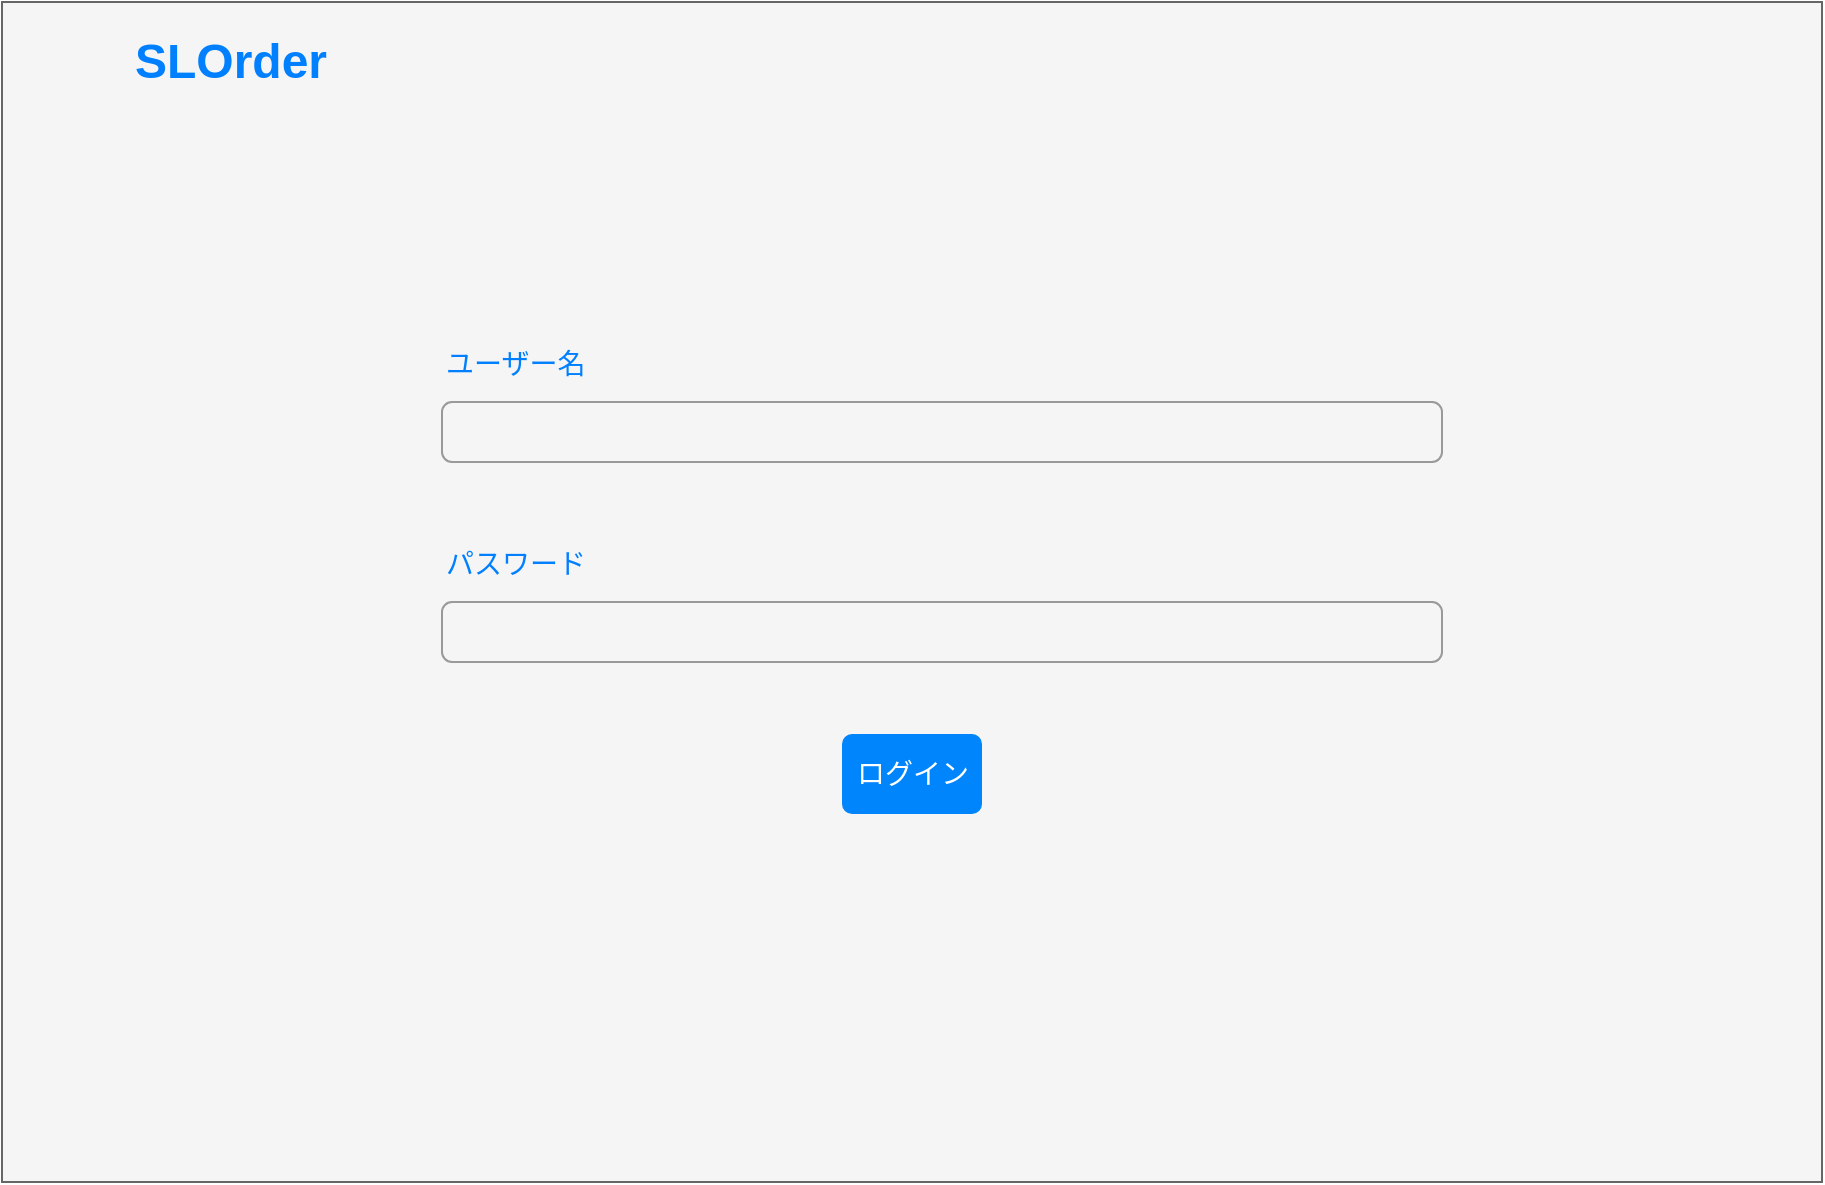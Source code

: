 <mxfile pages="6">
    <diagram id="YdrDYH85Jxh6DF2T6H4l" name="ログイン">
        <mxGraphModel dx="5964" dy="4337" grid="1" gridSize="10" guides="1" tooltips="1" connect="1" arrows="1" fold="1" page="1" pageScale="1" pageWidth="827" pageHeight="1169" math="0" shadow="0">
            <root>
                <mxCell id="0"/>
                <mxCell id="1" parent="0"/>
                <mxCell id="3" value="" style="rounded=0;whiteSpace=wrap;html=1;fillColor=#f5f5f5;gradientColor=none;strokeColor=#666666;spacingLeft=0;" parent="1" vertex="1">
                    <mxGeometry x="-4690" y="-3350" width="910" height="590" as="geometry"/>
                </mxCell>
                <mxCell id="6" value="SLOrder" style="text;strokeColor=none;fillColor=none;html=1;fontSize=24;fontStyle=1;verticalAlign=middle;align=center;fontColor=#007FFF;" parent="1" vertex="1">
                    <mxGeometry x="-4680" y="-3340" width="208" height="40" as="geometry"/>
                </mxCell>
                <mxCell id="21" value="ユーザー名" style="fillColor=none;strokeColor=none;align=left;fontSize=14;fontColor=#007FFF;" parent="1" vertex="1">
                    <mxGeometry width="260" height="40" relative="1" as="geometry">
                        <mxPoint x="-4470" y="-3190" as="offset"/>
                    </mxGeometry>
                </mxCell>
                <mxCell id="22" value="" style="html=1;shadow=0;dashed=0;shape=mxgraph.bootstrap.rrect;rSize=5;fillColor=none;strokeColor=#999999;align=left;spacing=15;fontSize=14;fontColor=#6C767D;" parent="1" vertex="1">
                    <mxGeometry width="500" height="30" relative="1" as="geometry">
                        <mxPoint x="-4470" y="-3150" as="offset"/>
                    </mxGeometry>
                </mxCell>
                <mxCell id="24" value="パスワード" style="fillColor=none;strokeColor=none;align=left;fontSize=14;fontColor=#007FFF;" parent="1" vertex="1">
                    <mxGeometry width="260" height="40" relative="1" as="geometry">
                        <mxPoint x="-4470" y="-3090" as="offset"/>
                    </mxGeometry>
                </mxCell>
                <mxCell id="25" value="" style="html=1;shadow=0;dashed=0;shape=mxgraph.bootstrap.rrect;rSize=5;fillColor=none;strokeColor=#999999;align=left;spacing=15;fontSize=14;fontColor=#6C767D;" parent="1" vertex="1">
                    <mxGeometry width="500" height="30" relative="1" as="geometry">
                        <mxPoint x="-4470" y="-3050" as="offset"/>
                    </mxGeometry>
                </mxCell>
                <mxCell id="27" value="ログイン" style="html=1;shadow=0;dashed=0;shape=mxgraph.bootstrap.rrect;rSize=5;fillColor=#0085FC;strokeColor=none;align=center;fontSize=14;fontColor=#FFFFFF;" parent="1" vertex="1">
                    <mxGeometry width="70" height="40" relative="1" as="geometry">
                        <mxPoint x="-4270" y="-2984" as="offset"/>
                    </mxGeometry>
                </mxCell>
            </root>
        </mxGraphModel>
    </diagram>
    <diagram name="ダッシュボード" id="BTeTBTPLcGcd__4SBu2B">
        <mxGraphModel dx="5964" dy="4337" grid="1" gridSize="10" guides="1" tooltips="1" connect="1" arrows="1" fold="1" page="1" pageScale="1" pageWidth="827" pageHeight="1169" math="0" shadow="0">
            <root>
                <mxCell id="DAEAMVzZKF3MfqEfrtLn-0"/>
                <mxCell id="DAEAMVzZKF3MfqEfrtLn-1" parent="DAEAMVzZKF3MfqEfrtLn-0"/>
                <mxCell id="DAEAMVzZKF3MfqEfrtLn-2" value="" style="rounded=0;whiteSpace=wrap;html=1;fillColor=#f5f5f5;gradientColor=none;strokeColor=none;spacingLeft=0;" parent="DAEAMVzZKF3MfqEfrtLn-1" vertex="1">
                    <mxGeometry x="-4690" y="-3350" width="910" height="590" as="geometry"/>
                </mxCell>
                <mxCell id="DAEAMVzZKF3MfqEfrtLn-3" value="SLOrder" style="text;strokeColor=none;fillColor=none;html=1;fontSize=24;fontStyle=1;verticalAlign=middle;align=center;fontColor=#007FFF;" parent="DAEAMVzZKF3MfqEfrtLn-1" vertex="1">
                    <mxGeometry x="-4680" y="-3340" width="208" height="40" as="geometry"/>
                </mxCell>
                <mxCell id="DAEAMVzZKF3MfqEfrtLn-16" value="" style="rounded=0;whiteSpace=wrap;html=1;labelBackgroundColor=none;fontColor=#ffffff;strokeColor=none;fillColor=#1ba1e2;" parent="DAEAMVzZKF3MfqEfrtLn-1" vertex="1">
                    <mxGeometry x="-4690" y="-3290" width="150" height="530" as="geometry"/>
                </mxCell>
                <mxCell id="DAEAMVzZKF3MfqEfrtLn-17" value="ホーム" style="rounded=0;whiteSpace=wrap;html=1;labelBackgroundColor=none;fontColor=#007FFF;strokeColor=none;fillColor=#f5f5f5;fontSize=15;" parent="DAEAMVzZKF3MfqEfrtLn-1" vertex="1">
                    <mxGeometry x="-4690" y="-3291" width="150" height="50" as="geometry"/>
                </mxCell>
                <mxCell id="DAEAMVzZKF3MfqEfrtLn-18" value="受注" style="rounded=0;whiteSpace=wrap;html=1;labelBackgroundColor=none;fontColor=#ffffff;strokeColor=none;fillColor=#1ba1e2;fontSize=15;" parent="DAEAMVzZKF3MfqEfrtLn-1" vertex="1">
                    <mxGeometry x="-4690" y="-3241" width="150" height="50" as="geometry"/>
                </mxCell>
                <mxCell id="DAEAMVzZKF3MfqEfrtLn-19" value="顧客" style="rounded=0;whiteSpace=wrap;html=1;labelBackgroundColor=none;fontColor=#ffffff;strokeColor=none;fillColor=#1ba1e2;fontSize=15;" parent="DAEAMVzZKF3MfqEfrtLn-1" vertex="1">
                    <mxGeometry x="-4690" y="-3191" width="150" height="50" as="geometry"/>
                </mxCell>
                <mxCell id="DAEAMVzZKF3MfqEfrtLn-20" value="メンバー" style="rounded=0;whiteSpace=wrap;html=1;labelBackgroundColor=none;fontColor=#ffffff;strokeColor=none;fillColor=#1ba1e2;fontSize=15;" parent="DAEAMVzZKF3MfqEfrtLn-1" vertex="1">
                    <mxGeometry x="-4690" y="-3141" width="150" height="50" as="geometry"/>
                </mxCell>
                <mxCell id="DAEAMVzZKF3MfqEfrtLn-21" value="収支報告" style="rounded=0;whiteSpace=wrap;html=1;labelBackgroundColor=none;fontColor=#ffffff;strokeColor=none;fillColor=#1ba1e2;fontSize=15;" parent="DAEAMVzZKF3MfqEfrtLn-1" vertex="1">
                    <mxGeometry x="-4690" y="-3091" width="150" height="50" as="geometry"/>
                </mxCell>
                <mxCell id="DAEAMVzZKF3MfqEfrtLn-22" value="&lt;span style=&quot;font-size: 20px&quot;&gt;&lt;b&gt;50 件&lt;/b&gt;&lt;/span&gt;" style="html=1;shadow=0;dashed=0;shape=mxgraph.bootstrap.rrect;rSize=5;strokeColor=#0071D5;html=1;whiteSpace=wrap;fillColor=#0085FC;fontColor=#ffffff;verticalAlign=bottom;align=center;spacing=20;spacingBottom=0;fontSize=14;labelBackgroundColor=none;" parent="DAEAMVzZKF3MfqEfrtLn-1" vertex="1">
                    <mxGeometry x="-4520" y="-3264" width="152.78" height="110" as="geometry"/>
                </mxCell>
                <mxCell id="DAEAMVzZKF3MfqEfrtLn-23" value="稼働案件" style="html=1;shadow=0;dashed=0;shape=mxgraph.bootstrap.topButton;rSize=5;perimeter=none;whiteSpace=wrap;fillColor=#0081F4;strokeColor=#0071D5;fontColor=#ffffff;resizeWidth=1;fontSize=18;align=center;spacing=20;labelBackgroundColor=none;" parent="DAEAMVzZKF3MfqEfrtLn-22" vertex="1">
                    <mxGeometry width="152.78" height="50" relative="1" as="geometry"/>
                </mxCell>
                <mxCell id="4_7d1Km-kwmUIAh65qXT-0" value="&lt;span style=&quot;font-size: 20px&quot;&gt;&lt;b&gt;80 %&lt;/b&gt;&lt;/span&gt;" style="html=1;shadow=0;dashed=0;shape=mxgraph.bootstrap.rrect;rSize=5;strokeColor=#0071D5;html=1;whiteSpace=wrap;fillColor=#0085FC;fontColor=#ffffff;verticalAlign=bottom;align=center;spacing=20;spacingBottom=0;fontSize=14;labelBackgroundColor=none;" parent="DAEAMVzZKF3MfqEfrtLn-1" vertex="1">
                    <mxGeometry x="-4350" y="-3264" width="152.78" height="110" as="geometry"/>
                </mxCell>
                <mxCell id="4_7d1Km-kwmUIAh65qXT-1" value="メンバ稼働率" style="html=1;shadow=0;dashed=0;shape=mxgraph.bootstrap.topButton;rSize=5;perimeter=none;whiteSpace=wrap;fillColor=#0081F4;strokeColor=#0071D5;fontColor=#ffffff;resizeWidth=1;fontSize=18;align=center;spacing=20;labelBackgroundColor=none;" parent="4_7d1Km-kwmUIAh65qXT-0" vertex="1">
                    <mxGeometry width="152.78" height="50" relative="1" as="geometry"/>
                </mxCell>
                <mxCell id="4_7d1Km-kwmUIAh65qXT-2" value="&lt;span style=&quot;font-size: 20px&quot;&gt;&lt;b&gt;500,000 円&lt;/b&gt;&lt;/span&gt;" style="html=1;shadow=0;dashed=0;shape=mxgraph.bootstrap.rrect;rSize=5;strokeColor=#0071D5;html=1;whiteSpace=wrap;fillColor=#0085FC;fontColor=#ffffff;verticalAlign=bottom;align=center;spacing=20;spacingBottom=0;fontSize=14;labelBackgroundColor=none;" parent="DAEAMVzZKF3MfqEfrtLn-1" vertex="1">
                    <mxGeometry x="-4180" y="-3264" width="152.78" height="110" as="geometry"/>
                </mxCell>
                <mxCell id="4_7d1Km-kwmUIAh65qXT-3" value="今月売上予測" style="html=1;shadow=0;dashed=0;shape=mxgraph.bootstrap.topButton;rSize=5;perimeter=none;whiteSpace=wrap;fillColor=#0081F4;strokeColor=#0071D5;fontColor=#ffffff;resizeWidth=1;fontSize=18;align=center;spacing=20;labelBackgroundColor=none;" parent="4_7d1Km-kwmUIAh65qXT-2" vertex="1">
                    <mxGeometry width="152.78" height="50" relative="1" as="geometry"/>
                </mxCell>
                <mxCell id="4_7d1Km-kwmUIAh65qXT-4" value="&lt;span style=&quot;font-size: 20px&quot;&gt;&lt;b&gt;100 円&lt;/b&gt;&lt;/span&gt;" style="html=1;shadow=0;dashed=0;shape=mxgraph.bootstrap.rrect;rSize=5;strokeColor=#0071D5;html=1;whiteSpace=wrap;fillColor=#0085FC;fontColor=#ffffff;verticalAlign=bottom;align=center;spacing=20;spacingBottom=0;fontSize=14;labelBackgroundColor=none;" parent="DAEAMVzZKF3MfqEfrtLn-1" vertex="1">
                    <mxGeometry x="-4010" y="-3264" width="152.78" height="110" as="geometry"/>
                </mxCell>
                <mxCell id="4_7d1Km-kwmUIAh65qXT-5" value="今月収益予測" style="html=1;shadow=0;dashed=0;shape=mxgraph.bootstrap.topButton;rSize=5;perimeter=none;whiteSpace=wrap;fillColor=#0081F4;strokeColor=#0071D5;fontColor=#ffffff;resizeWidth=1;fontSize=18;align=center;spacing=20;labelBackgroundColor=none;" parent="4_7d1Km-kwmUIAh65qXT-4" vertex="1">
                    <mxGeometry width="152.78" height="50" relative="1" as="geometry"/>
                </mxCell>
                <mxCell id="4_7d1Km-kwmUIAh65qXT-6" value="" style="verticalLabelPosition=bottom;shadow=0;dashed=0;align=center;html=1;verticalAlign=top;strokeWidth=1;shape=mxgraph.mockup.graphics.lineChart;strokeColor=none;strokeColor2=#666666;strokeColor3=#008cff;strokeColor4=#dddddd;" parent="DAEAMVzZKF3MfqEfrtLn-1" vertex="1">
                    <mxGeometry x="-4520" y="-3096" width="330" height="165" as="geometry"/>
                </mxCell>
                <mxCell id="4_7d1Km-kwmUIAh65qXT-7" value="" style="verticalLabelPosition=bottom;shadow=0;dashed=0;align=center;html=1;verticalAlign=top;strokeWidth=1;shape=mxgraph.mockup.graphics.lineChart;strokeColor=none;strokeColor2=#666666;strokeColor3=#008cff;strokeColor4=#dddddd;" parent="DAEAMVzZKF3MfqEfrtLn-1" vertex="1">
                    <mxGeometry x="-4180" y="-3096" width="330" height="165" as="geometry"/>
                </mxCell>
                <mxCell id="iM3NQs3w9NPrA7G1WTsM-0" value="受注 太郎" style="rounded=1;fillColor=#1ba1e2;strokeColor=#006EAF;html=1;fontColor=#ffffff;align=left;fontSize=12;spacingLeft=10;sketch=0;" parent="DAEAMVzZKF3MfqEfrtLn-1" vertex="1">
                    <mxGeometry x="-3940" y="-3340" width="140" height="33" as="geometry"/>
                </mxCell>
                <mxCell id="iM3NQs3w9NPrA7G1WTsM-1" value="" style="shape=triangle;direction=south;fillColor=#596780;strokeColor=none;html=1;sketch=0;" parent="iM3NQs3w9NPrA7G1WTsM-0" vertex="1">
                    <mxGeometry x="1" y="0.5" width="12" height="6" relative="1" as="geometry">
                        <mxPoint x="-20" y="-3" as="offset"/>
                    </mxGeometry>
                </mxCell>
            </root>
        </mxGraphModel>
    </diagram>
    <diagram name="受注一覧" id="5xafYYB211MoP41pTVbU">
        <mxGraphModel dx="5964" dy="4337" grid="1" gridSize="10" guides="1" tooltips="1" connect="1" arrows="1" fold="1" page="1" pageScale="1" pageWidth="827" pageHeight="1169" math="0" shadow="0">
            <root>
                <mxCell id="B8oQSfV5o2M3fqsK3nju-0"/>
                <mxCell id="B8oQSfV5o2M3fqsK3nju-1" parent="B8oQSfV5o2M3fqsK3nju-0"/>
                <mxCell id="B8oQSfV5o2M3fqsK3nju-2" value="" style="rounded=0;whiteSpace=wrap;html=1;fillColor=#f5f5f5;gradientColor=none;strokeColor=none;spacingLeft=0;" parent="B8oQSfV5o2M3fqsK3nju-1" vertex="1">
                    <mxGeometry x="-4690" y="-3350" width="910" height="590" as="geometry"/>
                </mxCell>
                <mxCell id="B8oQSfV5o2M3fqsK3nju-3" value="SLOrder" style="text;strokeColor=none;fillColor=none;html=1;fontSize=24;fontStyle=1;verticalAlign=middle;align=center;fontColor=#007FFF;" parent="B8oQSfV5o2M3fqsK3nju-1" vertex="1">
                    <mxGeometry x="-4680" y="-3340" width="208" height="40" as="geometry"/>
                </mxCell>
                <mxCell id="B8oQSfV5o2M3fqsK3nju-4" value="" style="rounded=0;whiteSpace=wrap;html=1;labelBackgroundColor=none;fontColor=#ffffff;strokeColor=none;fillColor=#1ba1e2;" parent="B8oQSfV5o2M3fqsK3nju-1" vertex="1">
                    <mxGeometry x="-4690" y="-3290" width="150" height="530" as="geometry"/>
                </mxCell>
                <mxCell id="B8oQSfV5o2M3fqsK3nju-5" value="ホーム" style="rounded=0;whiteSpace=wrap;html=1;labelBackgroundColor=none;fontColor=#ffffff;strokeColor=none;fillColor=#1ba1e2;fontSize=15;" parent="B8oQSfV5o2M3fqsK3nju-1" vertex="1">
                    <mxGeometry x="-4690" y="-3291" width="150" height="50" as="geometry"/>
                </mxCell>
                <mxCell id="B8oQSfV5o2M3fqsK3nju-6" value="受注" style="rounded=0;whiteSpace=wrap;html=1;labelBackgroundColor=none;fontColor=#007FFF;strokeColor=none;fillColor=#f5f5f5;fontSize=15;" parent="B8oQSfV5o2M3fqsK3nju-1" vertex="1">
                    <mxGeometry x="-4690" y="-3241" width="150" height="50" as="geometry"/>
                </mxCell>
                <mxCell id="B8oQSfV5o2M3fqsK3nju-7" value="顧客" style="rounded=0;whiteSpace=wrap;html=1;labelBackgroundColor=none;fontColor=#ffffff;strokeColor=none;fillColor=#1ba1e2;fontSize=15;" parent="B8oQSfV5o2M3fqsK3nju-1" vertex="1">
                    <mxGeometry x="-4690" y="-3191" width="150" height="50" as="geometry"/>
                </mxCell>
                <mxCell id="B8oQSfV5o2M3fqsK3nju-8" value="メンバー" style="rounded=0;whiteSpace=wrap;html=1;labelBackgroundColor=none;fontColor=#ffffff;strokeColor=none;fillColor=#1ba1e2;fontSize=15;" parent="B8oQSfV5o2M3fqsK3nju-1" vertex="1">
                    <mxGeometry x="-4690" y="-3141" width="150" height="50" as="geometry"/>
                </mxCell>
                <mxCell id="B8oQSfV5o2M3fqsK3nju-9" value="収支報告" style="rounded=0;whiteSpace=wrap;html=1;labelBackgroundColor=none;fontColor=#ffffff;strokeColor=none;fillColor=#1ba1e2;fontSize=15;" parent="B8oQSfV5o2M3fqsK3nju-1" vertex="1">
                    <mxGeometry x="-4690" y="-3091" width="150" height="50" as="geometry"/>
                </mxCell>
                <mxCell id="B8oQSfV5o2M3fqsK3nju-20" value="受注 太郎" style="rounded=1;fillColor=#1ba1e2;strokeColor=#006EAF;html=1;fontColor=#ffffff;align=left;fontSize=12;spacingLeft=10;sketch=0;" parent="B8oQSfV5o2M3fqsK3nju-1" vertex="1">
                    <mxGeometry x="-3940" y="-3340" width="140" height="33" as="geometry"/>
                </mxCell>
                <mxCell id="B8oQSfV5o2M3fqsK3nju-21" value="" style="shape=triangle;direction=south;fillColor=#596780;strokeColor=none;html=1;sketch=0;" parent="B8oQSfV5o2M3fqsK3nju-20" vertex="1">
                    <mxGeometry x="1" y="0.5" width="12" height="6" relative="1" as="geometry">
                        <mxPoint x="-20" y="-3" as="offset"/>
                    </mxGeometry>
                </mxCell>
                <mxCell id="B8oQSfV5o2M3fqsK3nju-26" value="" style="html=1;shadow=0;dashed=0;shape=mxgraph.bootstrap.rrect;rSize=5;strokeColor=#DEE2E6;html=1;whiteSpace=wrap;fillColor=#ffffff;fontColor=#0085FC;" parent="B8oQSfV5o2M3fqsK3nju-1" vertex="1">
                    <mxGeometry x="-4235" y="-2840" width="150" height="31" as="geometry"/>
                </mxCell>
                <mxCell id="B8oQSfV5o2M3fqsK3nju-27" value="&lt;&lt;" style="strokeColor=inherit;fillColor=inherit;gradientColor=inherit;fontColor=inherit;html=1;shadow=0;dashed=0;shape=mxgraph.bootstrap.leftButton;rSize=5;perimeter=none;whiteSpace=wrap;resizeHeight=1;fontSize=14;" parent="B8oQSfV5o2M3fqsK3nju-26" vertex="1">
                    <mxGeometry width="30" height="31.0" relative="1" as="geometry"/>
                </mxCell>
                <mxCell id="B8oQSfV5o2M3fqsK3nju-28" value="1" style="strokeColor=#006EAF;fillColor=#1ba1e2;fontColor=#ffffff;html=1;shadow=0;dashed=0;perimeter=none;whiteSpace=wrap;resizeHeight=1;fontSize=14;" parent="B8oQSfV5o2M3fqsK3nju-26" vertex="1">
                    <mxGeometry width="30" height="31.0" relative="1" as="geometry">
                        <mxPoint x="30" as="offset"/>
                    </mxGeometry>
                </mxCell>
                <mxCell id="B8oQSfV5o2M3fqsK3nju-29" value="2" style="strokeColor=inherit;fillColor=inherit;gradientColor=inherit;fontColor=inherit;html=1;shadow=0;dashed=0;perimeter=none;whiteSpace=wrap;resizeHeight=1;fontSize=14;" parent="B8oQSfV5o2M3fqsK3nju-26" vertex="1">
                    <mxGeometry width="30" height="31.0" relative="1" as="geometry">
                        <mxPoint x="60" as="offset"/>
                    </mxGeometry>
                </mxCell>
                <mxCell id="B8oQSfV5o2M3fqsK3nju-30" value="3" style="strokeColor=inherit;fillColor=inherit;gradientColor=inherit;fontColor=inherit;html=1;shadow=0;dashed=0;perimeter=none;whiteSpace=wrap;resizeHeight=1;fontSize=14;" parent="B8oQSfV5o2M3fqsK3nju-26" vertex="1">
                    <mxGeometry width="30" height="31.0" relative="1" as="geometry">
                        <mxPoint x="90" as="offset"/>
                    </mxGeometry>
                </mxCell>
                <mxCell id="B8oQSfV5o2M3fqsK3nju-31" value="&gt;&gt;" style="strokeColor=inherit;fillColor=inherit;gradientColor=inherit;fontColor=inherit;html=1;shadow=0;dashed=0;shape=mxgraph.bootstrap.rightButton;rSize=5;perimeter=none;whiteSpace=wrap;resizeHeight=1;fontSize=14;" parent="B8oQSfV5o2M3fqsK3nju-26" vertex="1">
                    <mxGeometry x="1" width="30" height="31.0" relative="1" as="geometry">
                        <mxPoint x="-30" as="offset"/>
                    </mxGeometry>
                </mxCell>
                <mxCell id="B8oQSfV5o2M3fqsK3nju-36" value="すべて" style="html=1;shadow=0;dashed=0;shape=mxgraph.bootstrap.rrect;rSize=5;strokeColor=#006EAF;strokeWidth=1;fillColor=#1ba1e2;fontColor=#ffffff;whiteSpace=wrap;align=center;verticalAlign=middle;fontStyle=0;fontSize=14;spacingRight=20;" parent="B8oQSfV5o2M3fqsK3nju-1" vertex="1">
                    <mxGeometry x="-4490" y="-3286" width="90" height="40" as="geometry"/>
                </mxCell>
                <mxCell id="B8oQSfV5o2M3fqsK3nju-37" value="" style="shape=triangle;direction=south;fillColor=#ffffff;strokeColor=none;perimeter=none;" parent="B8oQSfV5o2M3fqsK3nju-36" vertex="1">
                    <mxGeometry x="1" y="0.5" width="10" height="5" relative="1" as="geometry">
                        <mxPoint x="-17" y="-2.5" as="offset"/>
                    </mxGeometry>
                </mxCell>
                <mxCell id="xJLTaULHeVX9sGqjo_jQ-350" value="" style="shape=table;startSize=0;container=1;collapsible=0;childLayout=tableLayout;labelBackgroundColor=none;strokeColor=#666666;fillColor=none;fontColor=#333333;" parent="B8oQSfV5o2M3fqsK3nju-1" vertex="1">
                    <mxGeometry x="-4490" y="-3155" width="660" height="280" as="geometry"/>
                </mxCell>
                <mxCell id="xJLTaULHeVX9sGqjo_jQ-351" value="" style="shape=partialRectangle;collapsible=0;dropTarget=0;pointerEvents=0;fillColor=none;top=0;left=0;bottom=0;right=0;points=[[0,0.5],[1,0.5]];portConstraint=eastwest;labelBackgroundColor=none;strokeColor=none;fontColor=#ffffff;" parent="xJLTaULHeVX9sGqjo_jQ-350" vertex="1">
                    <mxGeometry width="660" height="40" as="geometry"/>
                </mxCell>
                <mxCell id="xJLTaULHeVX9sGqjo_jQ-352" value="受注番号" style="shape=partialRectangle;html=1;whiteSpace=wrap;connectable=0;overflow=hidden;fillColor=#1ba1e2;top=0;left=0;bottom=0;right=0;pointerEvents=1;labelBackgroundColor=none;strokeColor=#FFFFFF;fontColor=#ffffff;" parent="xJLTaULHeVX9sGqjo_jQ-351" vertex="1">
                    <mxGeometry width="165" height="40" as="geometry">
                        <mxRectangle width="165" height="40" as="alternateBounds"/>
                    </mxGeometry>
                </mxCell>
                <mxCell id="xJLTaULHeVX9sGqjo_jQ-353" value="案件名" style="shape=partialRectangle;html=1;whiteSpace=wrap;connectable=0;overflow=hidden;fillColor=#1ba1e2;top=0;left=0;bottom=0;right=0;pointerEvents=1;labelBackgroundColor=none;strokeColor=#FFFFFF;fontColor=#ffffff;" parent="xJLTaULHeVX9sGqjo_jQ-351" vertex="1">
                    <mxGeometry x="165" width="165" height="40" as="geometry">
                        <mxRectangle width="165" height="40" as="alternateBounds"/>
                    </mxGeometry>
                </mxCell>
                <mxCell id="xJLTaULHeVX9sGqjo_jQ-354" value="顧客名" style="shape=partialRectangle;html=1;whiteSpace=wrap;connectable=0;overflow=hidden;fillColor=#1ba1e2;top=0;left=0;bottom=0;right=0;pointerEvents=1;labelBackgroundColor=none;strokeColor=#FFFFFF;fontColor=#ffffff;" parent="xJLTaULHeVX9sGqjo_jQ-351" vertex="1">
                    <mxGeometry x="330" width="165" height="40" as="geometry">
                        <mxRectangle width="165" height="40" as="alternateBounds"/>
                    </mxGeometry>
                </mxCell>
                <mxCell id="xJLTaULHeVX9sGqjo_jQ-355" value="状況" style="shape=partialRectangle;html=1;whiteSpace=wrap;connectable=0;overflow=hidden;fillColor=#1ba1e2;top=0;left=0;bottom=0;right=0;pointerEvents=1;labelBackgroundColor=none;strokeColor=#FFFFFF;fontColor=#ffffff;" parent="xJLTaULHeVX9sGqjo_jQ-351" vertex="1">
                    <mxGeometry x="495" width="165" height="40" as="geometry">
                        <mxRectangle width="165" height="40" as="alternateBounds"/>
                    </mxGeometry>
                </mxCell>
                <mxCell id="xJLTaULHeVX9sGqjo_jQ-362" value="" style="shape=partialRectangle;collapsible=0;dropTarget=0;pointerEvents=0;fillColor=none;top=0;left=0;bottom=0;right=0;points=[[0,0.5],[1,0.5]];portConstraint=eastwest;labelBackgroundColor=#FFFFFF;strokeColor=#000000;" parent="xJLTaULHeVX9sGqjo_jQ-350" vertex="1">
                    <mxGeometry y="40" width="660" height="40" as="geometry"/>
                </mxCell>
                <mxCell id="xJLTaULHeVX9sGqjo_jQ-363" value="&lt;u&gt;P-20220301-0001&lt;/u&gt;" style="shape=partialRectangle;html=1;whiteSpace=wrap;connectable=0;overflow=hidden;fillColor=none;top=0;left=0;bottom=0;right=0;pointerEvents=1;labelBackgroundColor=none;strokeColor=#000000;fontColor=#007FFF;align=left;" parent="xJLTaULHeVX9sGqjo_jQ-362" vertex="1">
                    <mxGeometry width="165" height="40" as="geometry">
                        <mxRectangle width="165" height="40" as="alternateBounds"/>
                    </mxGeometry>
                </mxCell>
                <mxCell id="xJLTaULHeVX9sGqjo_jQ-364" value="ペット行動管理システム" style="shape=partialRectangle;html=1;whiteSpace=wrap;connectable=0;overflow=hidden;fillColor=none;top=0;left=0;bottom=0;right=0;pointerEvents=1;labelBackgroundColor=none;strokeColor=#000000;fontColor=#007FFF;align=left;" parent="xJLTaULHeVX9sGqjo_jQ-362" vertex="1">
                    <mxGeometry x="165" width="165" height="40" as="geometry">
                        <mxRectangle width="165" height="40" as="alternateBounds"/>
                    </mxGeometry>
                </mxCell>
                <mxCell id="xJLTaULHeVX9sGqjo_jQ-365" value="ポメラニアン佐藤" style="shape=partialRectangle;html=1;whiteSpace=wrap;connectable=0;overflow=hidden;fillColor=none;top=0;left=0;bottom=0;right=0;pointerEvents=1;labelBackgroundColor=none;strokeColor=#000000;fontColor=#007FFF;align=left;" parent="xJLTaULHeVX9sGqjo_jQ-362" vertex="1">
                    <mxGeometry x="330" width="165" height="40" as="geometry">
                        <mxRectangle width="165" height="40" as="alternateBounds"/>
                    </mxGeometry>
                </mxCell>
                <mxCell id="xJLTaULHeVX9sGqjo_jQ-366" value="見積中" style="shape=partialRectangle;html=1;whiteSpace=wrap;connectable=0;overflow=hidden;fillColor=none;top=0;left=0;bottom=0;right=0;pointerEvents=1;labelBackgroundColor=none;strokeColor=#000000;fontColor=#007FFF;" parent="xJLTaULHeVX9sGqjo_jQ-362" vertex="1">
                    <mxGeometry x="495" width="165" height="40" as="geometry">
                        <mxRectangle width="165" height="40" as="alternateBounds"/>
                    </mxGeometry>
                </mxCell>
                <mxCell id="xJLTaULHeVX9sGqjo_jQ-373" value="" style="shape=partialRectangle;collapsible=0;dropTarget=0;pointerEvents=0;fillColor=none;top=0;left=0;bottom=0;right=0;points=[[0,0.5],[1,0.5]];portConstraint=eastwest;labelBackgroundColor=#FFFFFF;strokeColor=#000000;" parent="xJLTaULHeVX9sGqjo_jQ-350" vertex="1">
                    <mxGeometry y="80" width="660" height="40" as="geometry"/>
                </mxCell>
                <mxCell id="xJLTaULHeVX9sGqjo_jQ-374" value="&lt;u&gt;P-20220301-0002&lt;/u&gt;" style="shape=partialRectangle;html=1;whiteSpace=wrap;connectable=0;overflow=hidden;fillColor=none;top=0;left=0;bottom=0;right=0;pointerEvents=1;labelBackgroundColor=none;strokeColor=#000000;fontColor=#007FFF;align=left;" parent="xJLTaULHeVX9sGqjo_jQ-373" vertex="1">
                    <mxGeometry width="165" height="40" as="geometry">
                        <mxRectangle width="165" height="40" as="alternateBounds"/>
                    </mxGeometry>
                </mxCell>
                <mxCell id="xJLTaULHeVX9sGqjo_jQ-375" value="野菜在庫管理システム" style="shape=partialRectangle;html=1;whiteSpace=wrap;connectable=0;overflow=hidden;fillColor=none;top=0;left=0;bottom=0;right=0;pointerEvents=1;labelBackgroundColor=none;strokeColor=#000000;fontColor=#007FFF;align=left;" parent="xJLTaULHeVX9sGqjo_jQ-373" vertex="1">
                    <mxGeometry x="165" width="165" height="40" as="geometry">
                        <mxRectangle width="165" height="40" as="alternateBounds"/>
                    </mxGeometry>
                </mxCell>
                <mxCell id="xJLTaULHeVX9sGqjo_jQ-376" value="三日月市農協組合" style="shape=partialRectangle;html=1;whiteSpace=wrap;connectable=0;overflow=hidden;fillColor=none;top=0;left=0;bottom=0;right=0;pointerEvents=1;labelBackgroundColor=none;strokeColor=#000000;fontColor=#007FFF;align=left;" parent="xJLTaULHeVX9sGqjo_jQ-373" vertex="1">
                    <mxGeometry x="330" width="165" height="40" as="geometry">
                        <mxRectangle width="165" height="40" as="alternateBounds"/>
                    </mxGeometry>
                </mxCell>
                <mxCell id="xJLTaULHeVX9sGqjo_jQ-377" value="受注済" style="shape=partialRectangle;html=1;whiteSpace=wrap;connectable=0;overflow=hidden;fillColor=none;top=0;left=0;bottom=0;right=0;pointerEvents=1;labelBackgroundColor=none;strokeColor=#000000;fontColor=#007FFF;" parent="xJLTaULHeVX9sGqjo_jQ-373" vertex="1">
                    <mxGeometry x="495" width="165" height="40" as="geometry">
                        <mxRectangle width="165" height="40" as="alternateBounds"/>
                    </mxGeometry>
                </mxCell>
                <mxCell id="xJLTaULHeVX9sGqjo_jQ-384" value="" style="shape=partialRectangle;collapsible=0;dropTarget=0;pointerEvents=0;fillColor=none;top=0;left=0;bottom=0;right=0;points=[[0,0.5],[1,0.5]];portConstraint=eastwest;labelBackgroundColor=#FFFFFF;strokeColor=#000000;" parent="xJLTaULHeVX9sGqjo_jQ-350" vertex="1">
                    <mxGeometry y="120" width="660" height="40" as="geometry"/>
                </mxCell>
                <mxCell id="xJLTaULHeVX9sGqjo_jQ-385" value="&lt;u&gt;P-20220301-0003&lt;/u&gt;" style="shape=partialRectangle;html=1;whiteSpace=wrap;connectable=0;overflow=hidden;fillColor=none;top=0;left=0;bottom=0;right=0;pointerEvents=1;labelBackgroundColor=none;strokeColor=#000000;fontColor=#007FFF;align=left;" parent="xJLTaULHeVX9sGqjo_jQ-384" vertex="1">
                    <mxGeometry width="165" height="40" as="geometry">
                        <mxRectangle width="165" height="40" as="alternateBounds"/>
                    </mxGeometry>
                </mxCell>
                <mxCell id="xJLTaULHeVX9sGqjo_jQ-386" value="売上管理システム" style="shape=partialRectangle;html=1;whiteSpace=wrap;connectable=0;overflow=hidden;fillColor=none;top=0;left=0;bottom=0;right=0;pointerEvents=1;labelBackgroundColor=none;strokeColor=#000000;fontColor=#007FFF;align=left;" parent="xJLTaULHeVX9sGqjo_jQ-384" vertex="1">
                    <mxGeometry x="165" width="165" height="40" as="geometry">
                        <mxRectangle width="165" height="40" as="alternateBounds"/>
                    </mxGeometry>
                </mxCell>
                <mxCell id="xJLTaULHeVX9sGqjo_jQ-387" value="山田商店" style="shape=partialRectangle;html=1;whiteSpace=wrap;connectable=0;overflow=hidden;fillColor=none;top=0;left=0;bottom=0;right=0;pointerEvents=1;labelBackgroundColor=none;strokeColor=#000000;fontColor=#007FFF;align=left;" parent="xJLTaULHeVX9sGqjo_jQ-384" vertex="1">
                    <mxGeometry x="330" width="165" height="40" as="geometry">
                        <mxRectangle width="165" height="40" as="alternateBounds"/>
                    </mxGeometry>
                </mxCell>
                <mxCell id="xJLTaULHeVX9sGqjo_jQ-388" value="納品済" style="shape=partialRectangle;html=1;whiteSpace=wrap;connectable=0;overflow=hidden;fillColor=none;top=0;left=0;bottom=0;right=0;pointerEvents=1;labelBackgroundColor=none;strokeColor=#000000;fontColor=#007FFF;" parent="xJLTaULHeVX9sGqjo_jQ-384" vertex="1">
                    <mxGeometry x="495" width="165" height="40" as="geometry">
                        <mxRectangle width="165" height="40" as="alternateBounds"/>
                    </mxGeometry>
                </mxCell>
                <mxCell id="xJLTaULHeVX9sGqjo_jQ-395" value="" style="shape=partialRectangle;collapsible=0;dropTarget=0;pointerEvents=0;fillColor=none;top=0;left=0;bottom=0;right=0;points=[[0,0.5],[1,0.5]];portConstraint=eastwest;labelBackgroundColor=#FFFFFF;strokeColor=#000000;" parent="xJLTaULHeVX9sGqjo_jQ-350" vertex="1">
                    <mxGeometry y="160" width="660" height="40" as="geometry"/>
                </mxCell>
                <mxCell id="xJLTaULHeVX9sGqjo_jQ-396" value="&lt;u&gt;P-20220301-0004&lt;/u&gt;" style="shape=partialRectangle;html=1;whiteSpace=wrap;connectable=0;overflow=hidden;fillColor=none;top=0;left=0;bottom=0;right=0;pointerEvents=1;labelBackgroundColor=none;strokeColor=#000000;fontColor=#007FFF;align=left;" parent="xJLTaULHeVX9sGqjo_jQ-395" vertex="1">
                    <mxGeometry width="165" height="40" as="geometry">
                        <mxRectangle width="165" height="40" as="alternateBounds"/>
                    </mxGeometry>
                </mxCell>
                <mxCell id="xJLTaULHeVX9sGqjo_jQ-397" value="文具在庫管理システム" style="shape=partialRectangle;html=1;whiteSpace=wrap;connectable=0;overflow=hidden;fillColor=none;top=0;left=0;bottom=0;right=0;pointerEvents=1;labelBackgroundColor=none;strokeColor=#000000;fontColor=#007FFF;align=left;" parent="xJLTaULHeVX9sGqjo_jQ-395" vertex="1">
                    <mxGeometry x="165" width="165" height="40" as="geometry">
                        <mxRectangle width="165" height="40" as="alternateBounds"/>
                    </mxGeometry>
                </mxCell>
                <mxCell id="xJLTaULHeVX9sGqjo_jQ-398" value="田中文具店" style="shape=partialRectangle;html=1;whiteSpace=wrap;connectable=0;overflow=hidden;fillColor=none;top=0;left=0;bottom=0;right=0;pointerEvents=1;labelBackgroundColor=none;strokeColor=#000000;fontColor=#007FFF;align=left;" parent="xJLTaULHeVX9sGqjo_jQ-395" vertex="1">
                    <mxGeometry x="330" width="165" height="40" as="geometry">
                        <mxRectangle width="165" height="40" as="alternateBounds"/>
                    </mxGeometry>
                </mxCell>
                <mxCell id="xJLTaULHeVX9sGqjo_jQ-399" value="検収確認済" style="shape=partialRectangle;html=1;whiteSpace=wrap;connectable=0;overflow=hidden;fillColor=none;top=0;left=0;bottom=0;right=0;pointerEvents=1;labelBackgroundColor=none;strokeColor=#000000;fontColor=#007FFF;" parent="xJLTaULHeVX9sGqjo_jQ-395" vertex="1">
                    <mxGeometry x="495" width="165" height="40" as="geometry">
                        <mxRectangle width="165" height="40" as="alternateBounds"/>
                    </mxGeometry>
                </mxCell>
                <mxCell id="auQeQ2b6-ETulcFZFoqt-33" style="shape=partialRectangle;collapsible=0;dropTarget=0;pointerEvents=0;fillColor=none;top=0;left=0;bottom=0;right=0;points=[[0,0.5],[1,0.5]];portConstraint=eastwest;labelBackgroundColor=#FFFFFF;strokeColor=#000000;" parent="xJLTaULHeVX9sGqjo_jQ-350" vertex="1">
                    <mxGeometry y="200" width="660" height="40" as="geometry"/>
                </mxCell>
                <mxCell id="auQeQ2b6-ETulcFZFoqt-34" value="&lt;span&gt;&lt;u&gt;P-20220301-0005&lt;/u&gt;&lt;/span&gt;" style="shape=partialRectangle;html=1;whiteSpace=wrap;connectable=0;overflow=hidden;fillColor=#647687;top=0;left=0;bottom=0;right=0;pointerEvents=1;labelBackgroundColor=none;strokeColor=#314354;fontColor=#ffffff;align=left;" parent="auQeQ2b6-ETulcFZFoqt-33" vertex="1">
                    <mxGeometry width="165" height="40" as="geometry">
                        <mxRectangle width="165" height="40" as="alternateBounds"/>
                    </mxGeometry>
                </mxCell>
                <mxCell id="auQeQ2b6-ETulcFZFoqt-35" value="顧客管理システム" style="shape=partialRectangle;html=1;whiteSpace=wrap;connectable=0;overflow=hidden;fillColor=#647687;top=0;left=0;bottom=0;right=0;pointerEvents=1;labelBackgroundColor=none;strokeColor=#314354;fontColor=#ffffff;align=left;" parent="auQeQ2b6-ETulcFZFoqt-33" vertex="1">
                    <mxGeometry x="165" width="165" height="40" as="geometry">
                        <mxRectangle width="165" height="40" as="alternateBounds"/>
                    </mxGeometry>
                </mxCell>
                <mxCell id="auQeQ2b6-ETulcFZFoqt-36" value="鈴木薬局" style="shape=partialRectangle;html=1;whiteSpace=wrap;connectable=0;overflow=hidden;fillColor=#647687;top=0;left=0;bottom=0;right=0;pointerEvents=1;labelBackgroundColor=none;strokeColor=#314354;fontColor=#ffffff;align=left;" parent="auQeQ2b6-ETulcFZFoqt-33" vertex="1">
                    <mxGeometry x="330" width="165" height="40" as="geometry">
                        <mxRectangle width="165" height="40" as="alternateBounds"/>
                    </mxGeometry>
                </mxCell>
                <mxCell id="auQeQ2b6-ETulcFZFoqt-37" value="入金済" style="shape=partialRectangle;html=1;whiteSpace=wrap;connectable=0;overflow=hidden;fillColor=#647687;top=0;left=0;bottom=0;right=0;pointerEvents=1;labelBackgroundColor=none;strokeColor=#314354;fontColor=#ffffff;" parent="auQeQ2b6-ETulcFZFoqt-33" vertex="1">
                    <mxGeometry x="495" width="165" height="40" as="geometry">
                        <mxRectangle width="165" height="40" as="alternateBounds"/>
                    </mxGeometry>
                </mxCell>
                <mxCell id="auQeQ2b6-ETulcFZFoqt-28" style="shape=partialRectangle;collapsible=0;dropTarget=0;pointerEvents=0;fillColor=none;top=0;left=0;bottom=0;right=0;points=[[0,0.5],[1,0.5]];portConstraint=eastwest;labelBackgroundColor=#FFFFFF;strokeColor=#000000;" parent="xJLTaULHeVX9sGqjo_jQ-350" vertex="1">
                    <mxGeometry y="240" width="660" height="40" as="geometry"/>
                </mxCell>
                <mxCell id="auQeQ2b6-ETulcFZFoqt-29" value="&lt;span&gt;&lt;u&gt;P-20220301-0006&lt;/u&gt;&lt;br&gt;&lt;/span&gt;" style="shape=partialRectangle;html=1;whiteSpace=wrap;connectable=0;overflow=hidden;fillColor=#647687;top=0;left=0;bottom=0;right=0;pointerEvents=1;labelBackgroundColor=none;strokeColor=#000000;fontColor=#ffffff;align=left;" parent="auQeQ2b6-ETulcFZFoqt-28" vertex="1">
                    <mxGeometry width="165" height="40" as="geometry">
                        <mxRectangle width="165" height="40" as="alternateBounds"/>
                    </mxGeometry>
                </mxCell>
                <mxCell id="auQeQ2b6-ETulcFZFoqt-30" value="帳票管理システム" style="shape=partialRectangle;html=1;whiteSpace=wrap;connectable=0;overflow=hidden;fillColor=#647687;top=0;left=0;bottom=0;right=0;pointerEvents=1;labelBackgroundColor=none;strokeColor=#000000;fontColor=#ffffff;align=left;" parent="auQeQ2b6-ETulcFZFoqt-28" vertex="1">
                    <mxGeometry x="165" width="165" height="40" as="geometry">
                        <mxRectangle width="165" height="40" as="alternateBounds"/>
                    </mxGeometry>
                </mxCell>
                <mxCell id="auQeQ2b6-ETulcFZFoqt-31" value="三日月市" style="shape=partialRectangle;html=1;whiteSpace=wrap;connectable=0;overflow=hidden;fillColor=#647687;top=0;left=0;bottom=0;right=0;pointerEvents=1;labelBackgroundColor=none;strokeColor=#000000;fontColor=#ffffff;align=left;" parent="auQeQ2b6-ETulcFZFoqt-28" vertex="1">
                    <mxGeometry x="330" width="165" height="40" as="geometry">
                        <mxRectangle width="165" height="40" as="alternateBounds"/>
                    </mxGeometry>
                </mxCell>
                <mxCell id="auQeQ2b6-ETulcFZFoqt-32" value="失注" style="shape=partialRectangle;html=1;whiteSpace=wrap;connectable=0;overflow=hidden;fillColor=#647687;top=0;left=0;bottom=0;right=0;pointerEvents=1;labelBackgroundColor=none;strokeColor=#000000;fontColor=#ffffff;" parent="auQeQ2b6-ETulcFZFoqt-28" vertex="1">
                    <mxGeometry x="495" width="165" height="40" as="geometry">
                        <mxRectangle width="165" height="40" as="alternateBounds"/>
                    </mxGeometry>
                </mxCell>
                <mxCell id="auQeQ2b6-ETulcFZFoqt-2" value="新規受注" style="html=1;shadow=0;dashed=0;shape=mxgraph.bootstrap.rrect;rSize=5;strokeColor=#006EAF;strokeWidth=1;fillColor=#1ba1e2;fontColor=#ffffff;whiteSpace=wrap;align=center;verticalAlign=middle;spacingLeft=0;fontStyle=0;fontSize=16;spacing=5;" parent="B8oQSfV5o2M3fqsK3nju-1" vertex="1">
                    <mxGeometry x="-3920" y="-3220" width="90" height="40" as="geometry"/>
                </mxCell>
            </root>
        </mxGraphModel>
    </diagram>
    <diagram name="受注詳細" id="0iJChTBWcLuzNqLe2TBU">
        <mxGraphModel dx="6322" dy="4309" grid="1" gridSize="10" guides="1" tooltips="1" connect="1" arrows="1" fold="1" page="1" pageScale="1" pageWidth="827" pageHeight="1169" math="0" shadow="0">
            <root>
                <mxCell id="XSaM805Y8c4jGWKdYpkx-0"/>
                <mxCell id="XSaM805Y8c4jGWKdYpkx-1" parent="XSaM805Y8c4jGWKdYpkx-0"/>
                <mxCell id="XSaM805Y8c4jGWKdYpkx-2" value="" style="rounded=0;whiteSpace=wrap;html=1;fillColor=#f5f5f5;gradientColor=none;strokeColor=none;spacingLeft=0;" parent="XSaM805Y8c4jGWKdYpkx-1" vertex="1">
                    <mxGeometry x="-4690" y="-3350" width="910" height="1450" as="geometry"/>
                </mxCell>
                <mxCell id="XSaM805Y8c4jGWKdYpkx-3" value="SLOrder" style="text;strokeColor=none;fillColor=none;html=1;fontSize=24;fontStyle=1;verticalAlign=middle;align=center;fontColor=#007FFF;" parent="XSaM805Y8c4jGWKdYpkx-1" vertex="1">
                    <mxGeometry x="-4680" y="-3340" width="208" height="40" as="geometry"/>
                </mxCell>
                <mxCell id="XSaM805Y8c4jGWKdYpkx-4" value="" style="rounded=0;whiteSpace=wrap;html=1;labelBackgroundColor=none;fontColor=#ffffff;strokeColor=none;fillColor=#1ba1e2;" parent="XSaM805Y8c4jGWKdYpkx-1" vertex="1">
                    <mxGeometry x="-4690" y="-3290" width="150" height="1390" as="geometry"/>
                </mxCell>
                <mxCell id="XSaM805Y8c4jGWKdYpkx-5" value="ホーム" style="rounded=0;whiteSpace=wrap;html=1;labelBackgroundColor=none;fontColor=#ffffff;strokeColor=none;fillColor=#1ba1e2;fontSize=15;" parent="XSaM805Y8c4jGWKdYpkx-1" vertex="1">
                    <mxGeometry x="-4690" y="-3291" width="150" height="50" as="geometry"/>
                </mxCell>
                <mxCell id="XSaM805Y8c4jGWKdYpkx-6" value="受注" style="rounded=0;whiteSpace=wrap;html=1;labelBackgroundColor=none;fontColor=#007FFF;strokeColor=none;fillColor=#f5f5f5;fontSize=15;" parent="XSaM805Y8c4jGWKdYpkx-1" vertex="1">
                    <mxGeometry x="-4690" y="-3241" width="150" height="50" as="geometry"/>
                </mxCell>
                <mxCell id="XSaM805Y8c4jGWKdYpkx-7" value="顧客" style="rounded=0;whiteSpace=wrap;html=1;labelBackgroundColor=none;fontColor=#ffffff;strokeColor=none;fillColor=#1ba1e2;fontSize=15;" parent="XSaM805Y8c4jGWKdYpkx-1" vertex="1">
                    <mxGeometry x="-4690" y="-3191" width="150" height="50" as="geometry"/>
                </mxCell>
                <mxCell id="XSaM805Y8c4jGWKdYpkx-8" value="メンバー" style="rounded=0;whiteSpace=wrap;html=1;labelBackgroundColor=none;fontColor=#ffffff;strokeColor=none;fillColor=#1ba1e2;fontSize=15;" parent="XSaM805Y8c4jGWKdYpkx-1" vertex="1">
                    <mxGeometry x="-4690" y="-3141" width="150" height="50" as="geometry"/>
                </mxCell>
                <mxCell id="XSaM805Y8c4jGWKdYpkx-9" value="収支報告" style="rounded=0;whiteSpace=wrap;html=1;labelBackgroundColor=none;fontColor=#ffffff;strokeColor=none;fillColor=#1ba1e2;fontSize=15;" parent="XSaM805Y8c4jGWKdYpkx-1" vertex="1">
                    <mxGeometry x="-4690" y="-3091" width="150" height="50" as="geometry"/>
                </mxCell>
                <mxCell id="XSaM805Y8c4jGWKdYpkx-10" value="受注 太郎" style="rounded=1;fillColor=#1ba1e2;strokeColor=#006EAF;html=1;fontColor=#ffffff;align=left;fontSize=12;spacingLeft=10;sketch=0;" parent="XSaM805Y8c4jGWKdYpkx-1" vertex="1">
                    <mxGeometry x="-3940" y="-3340" width="140" height="33" as="geometry"/>
                </mxCell>
                <mxCell id="XSaM805Y8c4jGWKdYpkx-11" value="" style="shape=triangle;direction=south;fillColor=#596780;strokeColor=none;html=1;sketch=0;" parent="XSaM805Y8c4jGWKdYpkx-10" vertex="1">
                    <mxGeometry x="1" y="0.5" width="12" height="6" relative="1" as="geometry">
                        <mxPoint x="-20" y="-3" as="offset"/>
                    </mxGeometry>
                </mxCell>
                <mxCell id="p8nl1WzYpGwHcs_Txfcx-0" value="" style="shape=table;startSize=0;container=1;collapsible=0;childLayout=tableLayout;labelBackgroundColor=none;fontSize=15;fontColor=#007FFF;strokeColor=#000000;fillColor=none;" parent="XSaM805Y8c4jGWKdYpkx-1" vertex="1">
                    <mxGeometry x="-4490" y="-3191" width="660" height="229.29" as="geometry"/>
                </mxCell>
                <mxCell id="p8nl1WzYpGwHcs_Txfcx-1" value="" style="shape=partialRectangle;collapsible=0;dropTarget=0;pointerEvents=0;fillColor=none;top=0;left=0;bottom=0;right=0;points=[[0,0.5],[1,0.5]];portConstraint=eastwest;labelBackgroundColor=none;fontSize=15;fontColor=#007FFF;strokeColor=#000000;" parent="p8nl1WzYpGwHcs_Txfcx-0" vertex="1">
                    <mxGeometry width="660" height="38" as="geometry"/>
                </mxCell>
                <mxCell id="p8nl1WzYpGwHcs_Txfcx-2" value="受注番号" style="shape=partialRectangle;html=1;whiteSpace=wrap;connectable=0;overflow=hidden;fillColor=#1ba1e2;top=0;left=0;bottom=0;right=0;pointerEvents=1;labelBackgroundColor=none;fontSize=15;fontColor=#ffffff;strokeColor=#006EAF;align=left;spacingLeft=10;" parent="p8nl1WzYpGwHcs_Txfcx-1" vertex="1">
                    <mxGeometry width="150" height="38" as="geometry">
                        <mxRectangle width="150" height="38" as="alternateBounds"/>
                    </mxGeometry>
                </mxCell>
                <mxCell id="p8nl1WzYpGwHcs_Txfcx-3" value="&lt;font style=&quot;font-size: 15px&quot;&gt;P-20220301-0001&lt;/font&gt;" style="shape=partialRectangle;html=1;whiteSpace=wrap;connectable=0;overflow=hidden;fillColor=none;top=0;left=0;bottom=0;right=0;pointerEvents=1;labelBackgroundColor=none;fontSize=15;fontColor=#007FFF;strokeColor=#000000;align=left;spacingLeft=10;" parent="p8nl1WzYpGwHcs_Txfcx-1" vertex="1">
                    <mxGeometry x="150" width="510" height="38" as="geometry">
                        <mxRectangle width="510" height="38" as="alternateBounds"/>
                    </mxGeometry>
                </mxCell>
                <mxCell id="p8nl1WzYpGwHcs_Txfcx-4" value="" style="shape=partialRectangle;collapsible=0;dropTarget=0;pointerEvents=0;fillColor=none;top=0;left=0;bottom=0;right=0;points=[[0,0.5],[1,0.5]];portConstraint=eastwest;labelBackgroundColor=none;fontSize=15;fontColor=#007FFF;strokeColor=#000000;" parent="p8nl1WzYpGwHcs_Txfcx-0" vertex="1">
                    <mxGeometry y="38" width="660" height="39" as="geometry"/>
                </mxCell>
                <mxCell id="p8nl1WzYpGwHcs_Txfcx-5" value="案件名" style="shape=partialRectangle;html=1;whiteSpace=wrap;connectable=0;overflow=hidden;fillColor=#1ba1e2;top=0;left=0;bottom=0;right=0;pointerEvents=1;labelBackgroundColor=none;fontSize=15;fontColor=#ffffff;strokeColor=#006EAF;align=left;spacingLeft=10;" parent="p8nl1WzYpGwHcs_Txfcx-4" vertex="1">
                    <mxGeometry width="150" height="39" as="geometry">
                        <mxRectangle width="150" height="39" as="alternateBounds"/>
                    </mxGeometry>
                </mxCell>
                <mxCell id="p8nl1WzYpGwHcs_Txfcx-6" value="&lt;font style=&quot;font-size: 15px&quot;&gt;ペット行動管理システム&lt;/font&gt;" style="shape=partialRectangle;html=1;whiteSpace=wrap;connectable=0;overflow=hidden;fillColor=none;top=0;left=0;bottom=0;right=0;pointerEvents=1;labelBackgroundColor=none;fontSize=15;fontColor=#007FFF;strokeColor=#000000;align=left;spacingLeft=10;" parent="p8nl1WzYpGwHcs_Txfcx-4" vertex="1">
                    <mxGeometry x="150" width="510" height="39" as="geometry">
                        <mxRectangle width="510" height="39" as="alternateBounds"/>
                    </mxGeometry>
                </mxCell>
                <mxCell id="p8nl1WzYpGwHcs_Txfcx-7" value="" style="shape=partialRectangle;collapsible=0;dropTarget=0;pointerEvents=0;fillColor=none;top=0;left=0;bottom=0;right=0;points=[[0,0.5],[1,0.5]];portConstraint=eastwest;labelBackgroundColor=none;fontSize=15;fontColor=#007FFF;strokeColor=#000000;" parent="p8nl1WzYpGwHcs_Txfcx-0" vertex="1">
                    <mxGeometry y="77" width="660" height="38" as="geometry"/>
                </mxCell>
                <mxCell id="p8nl1WzYpGwHcs_Txfcx-8" value="顧客名" style="shape=partialRectangle;html=1;whiteSpace=wrap;connectable=0;overflow=hidden;fillColor=#1ba1e2;top=0;left=0;bottom=0;right=0;pointerEvents=1;labelBackgroundColor=none;fontSize=15;fontColor=#ffffff;strokeColor=#006EAF;align=left;spacingLeft=10;" parent="p8nl1WzYpGwHcs_Txfcx-7" vertex="1">
                    <mxGeometry width="150" height="38" as="geometry">
                        <mxRectangle width="150" height="38" as="alternateBounds"/>
                    </mxGeometry>
                </mxCell>
                <mxCell id="p8nl1WzYpGwHcs_Txfcx-9" value="&lt;font style=&quot;font-size: 15px&quot;&gt;ポメラニアン佐藤&lt;/font&gt;" style="shape=partialRectangle;html=1;whiteSpace=wrap;connectable=0;overflow=hidden;fillColor=none;top=0;left=0;bottom=0;right=0;pointerEvents=1;labelBackgroundColor=none;fontSize=15;fontColor=#007FFF;strokeColor=#000000;align=left;spacingLeft=10;" parent="p8nl1WzYpGwHcs_Txfcx-7" vertex="1">
                    <mxGeometry x="150" width="510" height="38" as="geometry">
                        <mxRectangle width="510" height="38" as="alternateBounds"/>
                    </mxGeometry>
                </mxCell>
                <mxCell id="p8nl1WzYpGwHcs_Txfcx-10" value="" style="shape=partialRectangle;collapsible=0;dropTarget=0;pointerEvents=0;fillColor=none;top=0;left=0;bottom=0;right=0;points=[[0,0.5],[1,0.5]];portConstraint=eastwest;labelBackgroundColor=none;fontSize=15;fontColor=#007FFF;strokeColor=#000000;" parent="p8nl1WzYpGwHcs_Txfcx-0" vertex="1">
                    <mxGeometry y="115" width="660" height="38" as="geometry"/>
                </mxCell>
                <mxCell id="p8nl1WzYpGwHcs_Txfcx-11" value="作業開始日" style="shape=partialRectangle;html=1;whiteSpace=wrap;connectable=0;overflow=hidden;fillColor=#1ba1e2;top=0;left=0;bottom=0;right=0;pointerEvents=1;labelBackgroundColor=none;fontSize=15;fontColor=#ffffff;strokeColor=#006EAF;align=left;spacingLeft=10;" parent="p8nl1WzYpGwHcs_Txfcx-10" vertex="1">
                    <mxGeometry width="150" height="38" as="geometry">
                        <mxRectangle width="150" height="38" as="alternateBounds"/>
                    </mxGeometry>
                </mxCell>
                <mxCell id="p8nl1WzYpGwHcs_Txfcx-12" value="2022/03/01" style="shape=partialRectangle;html=1;whiteSpace=wrap;connectable=0;overflow=hidden;fillColor=none;top=0;left=0;bottom=0;right=0;pointerEvents=1;labelBackgroundColor=none;fontSize=15;fontColor=#007FFF;strokeColor=#000000;align=left;spacingLeft=10;" parent="p8nl1WzYpGwHcs_Txfcx-10" vertex="1">
                    <mxGeometry x="150" width="510" height="38" as="geometry">
                        <mxRectangle width="510" height="38" as="alternateBounds"/>
                    </mxGeometry>
                </mxCell>
                <mxCell id="p8nl1WzYpGwHcs_Txfcx-13" value="" style="shape=partialRectangle;collapsible=0;dropTarget=0;pointerEvents=0;fillColor=none;top=0;left=0;bottom=0;right=0;points=[[0,0.5],[1,0.5]];portConstraint=eastwest;labelBackgroundColor=none;fontSize=15;fontColor=#007FFF;strokeColor=#000000;" parent="p8nl1WzYpGwHcs_Txfcx-0" vertex="1">
                    <mxGeometry y="153" width="660" height="38" as="geometry"/>
                </mxCell>
                <mxCell id="p8nl1WzYpGwHcs_Txfcx-14" value="納期日" style="shape=partialRectangle;html=1;whiteSpace=wrap;connectable=0;overflow=hidden;fillColor=#1ba1e2;top=0;left=0;bottom=0;right=0;pointerEvents=1;labelBackgroundColor=none;fontSize=15;fontColor=#ffffff;strokeColor=#006EAF;align=left;spacingLeft=10;" parent="p8nl1WzYpGwHcs_Txfcx-13" vertex="1">
                    <mxGeometry width="150" height="38" as="geometry">
                        <mxRectangle width="150" height="38" as="alternateBounds"/>
                    </mxGeometry>
                </mxCell>
                <mxCell id="p8nl1WzYpGwHcs_Txfcx-15" value="2022/04/30" style="shape=partialRectangle;html=1;whiteSpace=wrap;connectable=0;overflow=hidden;fillColor=none;top=0;left=0;bottom=0;right=0;pointerEvents=1;labelBackgroundColor=none;fontSize=15;fontColor=#007FFF;strokeColor=#000000;align=left;spacingLeft=10;" parent="p8nl1WzYpGwHcs_Txfcx-13" vertex="1">
                    <mxGeometry x="150" width="510" height="38" as="geometry">
                        <mxRectangle width="510" height="38" as="alternateBounds"/>
                    </mxGeometry>
                </mxCell>
                <mxCell id="9XsqDei8u6wW-uqEyBio-0" style="shape=partialRectangle;collapsible=0;dropTarget=0;pointerEvents=0;fillColor=none;top=0;left=0;bottom=0;right=0;points=[[0,0.5],[1,0.5]];portConstraint=eastwest;labelBackgroundColor=none;fontSize=15;fontColor=#007FFF;strokeColor=#000000;" parent="p8nl1WzYpGwHcs_Txfcx-0" vertex="1">
                    <mxGeometry y="191" width="660" height="38" as="geometry"/>
                </mxCell>
                <mxCell id="9XsqDei8u6wW-uqEyBio-1" value="&lt;span&gt;受注金額&lt;/span&gt;" style="shape=partialRectangle;html=1;whiteSpace=wrap;connectable=0;overflow=hidden;fillColor=#1ba1e2;top=0;left=0;bottom=0;right=0;pointerEvents=1;labelBackgroundColor=none;fontSize=15;fontColor=#ffffff;strokeColor=#006EAF;align=left;spacingLeft=10;" parent="9XsqDei8u6wW-uqEyBio-0" vertex="1">
                    <mxGeometry width="150" height="38" as="geometry">
                        <mxRectangle width="150" height="38" as="alternateBounds"/>
                    </mxGeometry>
                </mxCell>
                <mxCell id="9XsqDei8u6wW-uqEyBio-2" value="&lt;span&gt;20,000,000 円&lt;/span&gt;" style="shape=partialRectangle;html=1;whiteSpace=wrap;connectable=0;overflow=hidden;fillColor=none;top=0;left=0;bottom=0;right=0;pointerEvents=1;labelBackgroundColor=none;fontSize=15;fontColor=#007FFF;strokeColor=#000000;align=left;spacingLeft=10;" parent="9XsqDei8u6wW-uqEyBio-0" vertex="1">
                    <mxGeometry x="150" width="510" height="38" as="geometry">
                        <mxRectangle width="510" height="38" as="alternateBounds"/>
                    </mxGeometry>
                </mxCell>
                <mxCell id="BhOWV7cvjDDyLEeXwDxz-0" value="" style="shape=table;startSize=0;container=1;collapsible=0;childLayout=tableLayout;labelBackgroundColor=none;fontSize=15;fontColor=#007FFF;strokeColor=#000000;fillColor=none;" parent="XSaM805Y8c4jGWKdYpkx-1" vertex="1">
                    <mxGeometry x="-4490" y="-3290" width="190" height="40" as="geometry"/>
                </mxCell>
                <mxCell id="BhOWV7cvjDDyLEeXwDxz-1" value="" style="shape=partialRectangle;collapsible=0;dropTarget=0;pointerEvents=0;fillColor=none;top=0;left=0;bottom=0;right=0;points=[[0,0.5],[1,0.5]];portConstraint=eastwest;labelBackgroundColor=none;fontSize=15;fontColor=#007FFF;strokeColor=#000000;" parent="BhOWV7cvjDDyLEeXwDxz-0" vertex="1">
                    <mxGeometry width="190" height="40" as="geometry"/>
                </mxCell>
                <mxCell id="BhOWV7cvjDDyLEeXwDxz-2" value="状況" style="shape=partialRectangle;html=1;whiteSpace=wrap;connectable=0;overflow=hidden;fillColor=#1ba1e2;top=0;left=0;bottom=0;right=0;pointerEvents=1;labelBackgroundColor=none;fontSize=15;fontColor=#ffffff;strokeColor=#006EAF;" parent="BhOWV7cvjDDyLEeXwDxz-1" vertex="1">
                    <mxGeometry width="80" height="40" as="geometry">
                        <mxRectangle width="80" height="40" as="alternateBounds"/>
                    </mxGeometry>
                </mxCell>
                <mxCell id="BhOWV7cvjDDyLEeXwDxz-3" value="受注済" style="shape=partialRectangle;html=1;whiteSpace=wrap;connectable=0;overflow=hidden;fillColor=none;top=0;left=0;bottom=0;right=0;pointerEvents=1;labelBackgroundColor=none;fontSize=15;fontColor=#007FFF;strokeColor=#000000;" parent="BhOWV7cvjDDyLEeXwDxz-1" vertex="1">
                    <mxGeometry x="80" width="110" height="40" as="geometry">
                        <mxRectangle width="110" height="40" as="alternateBounds"/>
                    </mxGeometry>
                </mxCell>
                <mxCell id="BhOWV7cvjDDyLEeXwDxz-4" value="割当メンバー" style="text;html=1;strokeColor=none;fillColor=none;align=left;verticalAlign=middle;whiteSpace=wrap;rounded=0;labelBackgroundColor=none;fontSize=15;fontColor=#007FFF;" parent="XSaM805Y8c4jGWKdYpkx-1" vertex="1">
                    <mxGeometry x="-4490" y="-2638" width="140" height="30" as="geometry"/>
                </mxCell>
                <mxCell id="BhOWV7cvjDDyLEeXwDxz-10" value="納品" style="html=1;shadow=0;dashed=0;shape=mxgraph.bootstrap.rrect;rSize=5;strokeColor=none;strokeWidth=1;fillColor=#0085FC;fontColor=#FFFFFF;whiteSpace=wrap;align=center;verticalAlign=middle;spacingLeft=0;fontStyle=0;fontSize=16;spacing=5;labelBackgroundColor=none;" parent="XSaM805Y8c4jGWKdYpkx-1" vertex="1">
                    <mxGeometry x="-4267.5" y="-3291" width="65" height="40" as="geometry"/>
                </mxCell>
                <mxCell id="BhOWV7cvjDDyLEeXwDxz-11" value="失注" style="html=1;shadow=0;dashed=0;shape=mxgraph.bootstrap.rrect;rSize=5;strokeColor=none;strokeWidth=1;fillColor=#DB2843;fontColor=#FFFFFF;whiteSpace=wrap;align=center;verticalAlign=middle;spacingLeft=0;fontStyle=0;fontSize=16;spacing=5;labelBackgroundColor=none;" parent="XSaM805Y8c4jGWKdYpkx-1" vertex="1">
                    <mxGeometry x="-4150" y="-3291" width="60" height="40" as="geometry"/>
                </mxCell>
                <mxCell id="WIN0CbDfa0O1FlNFVrxc-0" value="" style="shape=table;startSize=0;container=1;collapsible=0;childLayout=tableLayout;labelBackgroundColor=none;fontSize=15;fontColor=#007FFF;strokeColor=#000000;fillColor=none;" parent="XSaM805Y8c4jGWKdYpkx-1" vertex="1">
                    <mxGeometry x="-4490" y="-2608" width="660" height="200" as="geometry"/>
                </mxCell>
                <mxCell id="WIN0CbDfa0O1FlNFVrxc-1" value="" style="shape=partialRectangle;collapsible=0;dropTarget=0;pointerEvents=0;fillColor=none;top=0;left=0;bottom=0;right=0;points=[[0,0.5],[1,0.5]];portConstraint=eastwest;labelBackgroundColor=none;fontSize=15;fontColor=#007FFF;strokeColor=#000000;" parent="WIN0CbDfa0O1FlNFVrxc-0" vertex="1">
                    <mxGeometry width="660" height="40" as="geometry"/>
                </mxCell>
                <mxCell id="WIN0CbDfa0O1FlNFVrxc-3" value="メンバー名" style="shape=partialRectangle;html=1;whiteSpace=wrap;connectable=0;overflow=hidden;fillColor=#1ba1e2;top=0;left=0;bottom=0;right=0;pointerEvents=1;labelBackgroundColor=none;fontSize=15;fontColor=#ffffff;strokeColor=#FFFFFF;" parent="WIN0CbDfa0O1FlNFVrxc-1" vertex="1">
                    <mxGeometry width="297" height="40" as="geometry">
                        <mxRectangle width="297" height="40" as="alternateBounds"/>
                    </mxGeometry>
                </mxCell>
                <mxCell id="WIN0CbDfa0O1FlNFVrxc-4" value="単価" style="shape=partialRectangle;html=1;whiteSpace=wrap;connectable=0;overflow=hidden;fillColor=#1ba1e2;top=0;left=0;bottom=0;right=0;pointerEvents=1;labelBackgroundColor=none;fontSize=15;fontColor=#ffffff;strokeColor=#FFFFFF;" parent="WIN0CbDfa0O1FlNFVrxc-1" vertex="1">
                    <mxGeometry x="297" width="183" height="40" as="geometry">
                        <mxRectangle width="183" height="40" as="alternateBounds"/>
                    </mxGeometry>
                </mxCell>
                <mxCell id="WIN0CbDfa0O1FlNFVrxc-5" value="稼働時間" style="shape=partialRectangle;html=1;whiteSpace=wrap;connectable=0;overflow=hidden;fillColor=#1ba1e2;top=0;left=0;bottom=0;right=0;pointerEvents=1;labelBackgroundColor=none;fontSize=15;fontColor=#ffffff;strokeColor=#FFFFFF;" parent="WIN0CbDfa0O1FlNFVrxc-1" vertex="1">
                    <mxGeometry x="480" width="180" height="40" as="geometry">
                        <mxRectangle width="180" height="40" as="alternateBounds"/>
                    </mxGeometry>
                </mxCell>
                <mxCell id="WIN0CbDfa0O1FlNFVrxc-6" value="" style="shape=partialRectangle;collapsible=0;dropTarget=0;pointerEvents=0;fillColor=none;top=0;left=0;bottom=0;right=0;points=[[0,0.5],[1,0.5]];portConstraint=eastwest;labelBackgroundColor=none;fontSize=15;fontColor=#007FFF;strokeColor=#000000;" parent="WIN0CbDfa0O1FlNFVrxc-0" vertex="1">
                    <mxGeometry y="40" width="660" height="40" as="geometry"/>
                </mxCell>
                <mxCell id="WIN0CbDfa0O1FlNFVrxc-8" value="浅井 長政" style="shape=partialRectangle;html=1;whiteSpace=wrap;connectable=0;overflow=hidden;fillColor=none;top=0;left=0;bottom=0;right=0;pointerEvents=1;labelBackgroundColor=none;fontSize=15;fontColor=#007FFF;strokeColor=#000000;align=left;spacingLeft=10;" parent="WIN0CbDfa0O1FlNFVrxc-6" vertex="1">
                    <mxGeometry width="297" height="40" as="geometry">
                        <mxRectangle width="297" height="40" as="alternateBounds"/>
                    </mxGeometry>
                </mxCell>
                <mxCell id="WIN0CbDfa0O1FlNFVrxc-9" value="2500/h" style="shape=partialRectangle;html=1;whiteSpace=wrap;connectable=0;overflow=hidden;fillColor=none;top=0;left=0;bottom=0;right=0;pointerEvents=1;labelBackgroundColor=none;fontSize=15;fontColor=#007FFF;strokeColor=#000000;align=right;spacingRight=10;" parent="WIN0CbDfa0O1FlNFVrxc-6" vertex="1">
                    <mxGeometry x="297" width="183" height="40" as="geometry">
                        <mxRectangle width="183" height="40" as="alternateBounds"/>
                    </mxGeometry>
                </mxCell>
                <mxCell id="WIN0CbDfa0O1FlNFVrxc-10" value="150.00 時間" style="shape=partialRectangle;html=1;whiteSpace=wrap;connectable=0;overflow=hidden;fillColor=none;top=0;left=0;bottom=0;right=0;pointerEvents=1;labelBackgroundColor=none;fontSize=15;fontColor=#007FFF;strokeColor=#000000;align=right;spacingRight=10;" parent="WIN0CbDfa0O1FlNFVrxc-6" vertex="1">
                    <mxGeometry x="480" width="180" height="40" as="geometry">
                        <mxRectangle width="180" height="40" as="alternateBounds"/>
                    </mxGeometry>
                </mxCell>
                <mxCell id="WIN0CbDfa0O1FlNFVrxc-11" value="" style="shape=partialRectangle;collapsible=0;dropTarget=0;pointerEvents=0;fillColor=none;top=0;left=0;bottom=0;right=0;points=[[0,0.5],[1,0.5]];portConstraint=eastwest;labelBackgroundColor=none;fontSize=15;fontColor=#007FFF;strokeColor=#000000;" parent="WIN0CbDfa0O1FlNFVrxc-0" vertex="1">
                    <mxGeometry y="80" width="660" height="40" as="geometry"/>
                </mxCell>
                <mxCell id="WIN0CbDfa0O1FlNFVrxc-13" value="織田 信長" style="shape=partialRectangle;html=1;whiteSpace=wrap;connectable=0;overflow=hidden;fillColor=none;top=0;left=0;bottom=0;right=0;pointerEvents=1;labelBackgroundColor=none;fontSize=15;fontColor=#007FFF;strokeColor=#000000;align=left;spacingLeft=10;" parent="WIN0CbDfa0O1FlNFVrxc-11" vertex="1">
                    <mxGeometry width="297" height="40" as="geometry">
                        <mxRectangle width="297" height="40" as="alternateBounds"/>
                    </mxGeometry>
                </mxCell>
                <mxCell id="WIN0CbDfa0O1FlNFVrxc-14" value="4000/h" style="shape=partialRectangle;html=1;whiteSpace=wrap;connectable=0;overflow=hidden;fillColor=none;top=0;left=0;bottom=0;right=0;pointerEvents=1;labelBackgroundColor=none;fontSize=15;fontColor=#007FFF;strokeColor=#000000;align=right;spacingRight=10;" parent="WIN0CbDfa0O1FlNFVrxc-11" vertex="1">
                    <mxGeometry x="297" width="183" height="40" as="geometry">
                        <mxRectangle width="183" height="40" as="alternateBounds"/>
                    </mxGeometry>
                </mxCell>
                <mxCell id="WIN0CbDfa0O1FlNFVrxc-15" value="90.00 時間" style="shape=partialRectangle;html=1;whiteSpace=wrap;connectable=0;overflow=hidden;fillColor=none;top=0;left=0;bottom=0;right=0;pointerEvents=1;labelBackgroundColor=none;fontSize=15;fontColor=#007FFF;strokeColor=#000000;align=right;spacingRight=10;" parent="WIN0CbDfa0O1FlNFVrxc-11" vertex="1">
                    <mxGeometry x="480" width="180" height="40" as="geometry">
                        <mxRectangle width="180" height="40" as="alternateBounds"/>
                    </mxGeometry>
                </mxCell>
                <mxCell id="WIN0CbDfa0O1FlNFVrxc-16" value="" style="shape=partialRectangle;collapsible=0;dropTarget=0;pointerEvents=0;fillColor=none;top=0;left=0;bottom=0;right=0;points=[[0,0.5],[1,0.5]];portConstraint=eastwest;labelBackgroundColor=none;fontSize=15;fontColor=#007FFF;strokeColor=#000000;" parent="WIN0CbDfa0O1FlNFVrxc-0" vertex="1">
                    <mxGeometry y="120" width="660" height="40" as="geometry"/>
                </mxCell>
                <mxCell id="WIN0CbDfa0O1FlNFVrxc-18" value="徳川 家康" style="shape=partialRectangle;html=1;whiteSpace=wrap;connectable=0;overflow=hidden;fillColor=none;top=0;left=0;bottom=0;right=0;pointerEvents=1;labelBackgroundColor=none;fontSize=15;fontColor=#007FFF;strokeColor=#000000;align=left;spacingLeft=10;" parent="WIN0CbDfa0O1FlNFVrxc-16" vertex="1">
                    <mxGeometry width="297" height="40" as="geometry">
                        <mxRectangle width="297" height="40" as="alternateBounds"/>
                    </mxGeometry>
                </mxCell>
                <mxCell id="WIN0CbDfa0O1FlNFVrxc-19" value="3500/h" style="shape=partialRectangle;html=1;whiteSpace=wrap;connectable=0;overflow=hidden;fillColor=none;top=0;left=0;bottom=0;right=0;pointerEvents=1;labelBackgroundColor=none;fontSize=15;fontColor=#007FFF;strokeColor=#000000;align=right;spacingRight=10;" parent="WIN0CbDfa0O1FlNFVrxc-16" vertex="1">
                    <mxGeometry x="297" width="183" height="40" as="geometry">
                        <mxRectangle width="183" height="40" as="alternateBounds"/>
                    </mxGeometry>
                </mxCell>
                <mxCell id="WIN0CbDfa0O1FlNFVrxc-20" value="100.01 時間" style="shape=partialRectangle;html=1;whiteSpace=wrap;connectable=0;overflow=hidden;fillColor=none;top=0;left=0;bottom=0;right=0;pointerEvents=1;labelBackgroundColor=none;fontSize=15;fontColor=#007FFF;strokeColor=#000000;align=right;spacingRight=10;" parent="WIN0CbDfa0O1FlNFVrxc-16" vertex="1">
                    <mxGeometry x="480" width="180" height="40" as="geometry">
                        <mxRectangle width="180" height="40" as="alternateBounds"/>
                    </mxGeometry>
                </mxCell>
                <mxCell id="WIN0CbDfa0O1FlNFVrxc-21" value="" style="shape=partialRectangle;collapsible=0;dropTarget=0;pointerEvents=0;fillColor=none;top=0;left=0;bottom=0;right=0;points=[[0,0.5],[1,0.5]];portConstraint=eastwest;labelBackgroundColor=none;fontSize=15;fontColor=#007FFF;strokeColor=#000000;" parent="WIN0CbDfa0O1FlNFVrxc-0" vertex="1">
                    <mxGeometry y="160" width="660" height="40" as="geometry"/>
                </mxCell>
                <mxCell id="WIN0CbDfa0O1FlNFVrxc-23" value="豊臣 秀吉" style="shape=partialRectangle;html=1;whiteSpace=wrap;connectable=0;overflow=hidden;fillColor=none;top=0;left=0;bottom=0;right=0;pointerEvents=1;labelBackgroundColor=none;fontSize=15;fontColor=#007FFF;strokeColor=#000000;align=left;spacingLeft=10;" parent="WIN0CbDfa0O1FlNFVrxc-21" vertex="1">
                    <mxGeometry width="297" height="40" as="geometry">
                        <mxRectangle width="297" height="40" as="alternateBounds"/>
                    </mxGeometry>
                </mxCell>
                <mxCell id="WIN0CbDfa0O1FlNFVrxc-24" value="3500/h" style="shape=partialRectangle;html=1;whiteSpace=wrap;connectable=0;overflow=hidden;fillColor=none;top=0;left=0;bottom=0;right=0;pointerEvents=1;labelBackgroundColor=none;fontSize=15;fontColor=#007FFF;strokeColor=#000000;align=right;spacingRight=10;" parent="WIN0CbDfa0O1FlNFVrxc-21" vertex="1">
                    <mxGeometry x="297" width="183" height="40" as="geometry">
                        <mxRectangle width="183" height="40" as="alternateBounds"/>
                    </mxGeometry>
                </mxCell>
                <mxCell id="WIN0CbDfa0O1FlNFVrxc-25" value="100.20 時間" style="shape=partialRectangle;html=1;whiteSpace=wrap;connectable=0;overflow=hidden;fillColor=none;top=0;left=0;bottom=0;right=0;pointerEvents=1;labelBackgroundColor=none;fontSize=15;fontColor=#007FFF;strokeColor=#000000;align=right;spacingRight=10;" parent="WIN0CbDfa0O1FlNFVrxc-21" vertex="1">
                    <mxGeometry x="480" width="180" height="40" as="geometry">
                        <mxRectangle width="180" height="40" as="alternateBounds"/>
                    </mxGeometry>
                </mxCell>
                <mxCell id="626VgY_A2MhdMnmLnBq9-20" value="その他原価" style="text;html=1;strokeColor=none;fillColor=none;align=left;verticalAlign=middle;whiteSpace=wrap;rounded=0;labelBackgroundColor=none;fontSize=15;fontColor=#007FFF;" parent="XSaM805Y8c4jGWKdYpkx-1" vertex="1">
                    <mxGeometry x="-4490" y="-2375" width="140" height="30" as="geometry"/>
                </mxCell>
                <mxCell id="626VgY_A2MhdMnmLnBq9-21" value="" style="shape=table;startSize=0;container=1;collapsible=0;childLayout=tableLayout;labelBackgroundColor=none;fontSize=15;fontColor=#007FFF;strokeColor=#000000;fillColor=none;" parent="XSaM805Y8c4jGWKdYpkx-1" vertex="1">
                    <mxGeometry x="-4490" y="-2345" width="660" height="120" as="geometry"/>
                </mxCell>
                <mxCell id="626VgY_A2MhdMnmLnBq9-22" value="" style="shape=partialRectangle;collapsible=0;dropTarget=0;pointerEvents=0;fillColor=none;top=0;left=0;bottom=0;right=0;points=[[0,0.5],[1,0.5]];portConstraint=eastwest;labelBackgroundColor=none;fontSize=15;fontColor=#007FFF;strokeColor=#000000;" parent="626VgY_A2MhdMnmLnBq9-21" vertex="1">
                    <mxGeometry width="660" height="40" as="geometry"/>
                </mxCell>
                <mxCell id="626VgY_A2MhdMnmLnBq9-23" value="商品名" style="shape=partialRectangle;html=1;whiteSpace=wrap;connectable=0;overflow=hidden;fillColor=#1ba1e2;top=0;left=0;bottom=0;right=0;pointerEvents=1;labelBackgroundColor=none;fontSize=15;fontColor=#ffffff;strokeColor=#FFFFFF;" parent="626VgY_A2MhdMnmLnBq9-22" vertex="1">
                    <mxGeometry width="165" height="40" as="geometry">
                        <mxRectangle width="165" height="40" as="alternateBounds"/>
                    </mxGeometry>
                </mxCell>
                <mxCell id="626VgY_A2MhdMnmLnBq9-24" value="種別" style="shape=partialRectangle;html=1;whiteSpace=wrap;connectable=0;overflow=hidden;fillColor=#1ba1e2;top=0;left=0;bottom=0;right=0;pointerEvents=1;labelBackgroundColor=none;fontSize=15;fontColor=#ffffff;strokeColor=#FFFFFF;" parent="626VgY_A2MhdMnmLnBq9-22" vertex="1">
                    <mxGeometry x="165" width="165" height="40" as="geometry">
                        <mxRectangle width="165" height="40" as="alternateBounds"/>
                    </mxGeometry>
                </mxCell>
                <mxCell id="626VgY_A2MhdMnmLnBq9-25" value="購入日" style="shape=partialRectangle;html=1;whiteSpace=wrap;connectable=0;overflow=hidden;fillColor=#1ba1e2;top=0;left=0;bottom=0;right=0;pointerEvents=1;labelBackgroundColor=none;fontSize=15;fontColor=#ffffff;strokeColor=#FFFFFF;" parent="626VgY_A2MhdMnmLnBq9-22" vertex="1">
                    <mxGeometry x="330" width="165" height="40" as="geometry">
                        <mxRectangle width="165" height="40" as="alternateBounds"/>
                    </mxGeometry>
                </mxCell>
                <mxCell id="626VgY_A2MhdMnmLnBq9-26" value="金額" style="shape=partialRectangle;html=1;whiteSpace=wrap;connectable=0;overflow=hidden;fillColor=#1ba1e2;top=0;left=0;bottom=0;right=0;pointerEvents=1;labelBackgroundColor=none;fontSize=15;fontColor=#ffffff;strokeColor=#FFFFFF;" parent="626VgY_A2MhdMnmLnBq9-22" vertex="1">
                    <mxGeometry x="495" width="165" height="40" as="geometry">
                        <mxRectangle width="165" height="40" as="alternateBounds"/>
                    </mxGeometry>
                </mxCell>
                <mxCell id="626VgY_A2MhdMnmLnBq9-27" value="" style="shape=partialRectangle;collapsible=0;dropTarget=0;pointerEvents=0;fillColor=none;top=0;left=0;bottom=0;right=0;points=[[0,0.5],[1,0.5]];portConstraint=eastwest;labelBackgroundColor=none;fontSize=15;fontColor=#007FFF;strokeColor=#000000;" parent="626VgY_A2MhdMnmLnBq9-21" vertex="1">
                    <mxGeometry y="40" width="660" height="40" as="geometry"/>
                </mxCell>
                <mxCell id="626VgY_A2MhdMnmLnBq9-28" value="サーバー01" style="shape=partialRectangle;html=1;whiteSpace=wrap;connectable=0;overflow=hidden;fillColor=none;top=0;left=0;bottom=0;right=0;pointerEvents=1;labelBackgroundColor=none;fontSize=15;fontColor=#007FFF;strokeColor=#000000;align=left;spacingLeft=10;" parent="626VgY_A2MhdMnmLnBq9-27" vertex="1">
                    <mxGeometry width="165" height="40" as="geometry">
                        <mxRectangle width="165" height="40" as="alternateBounds"/>
                    </mxGeometry>
                </mxCell>
                <mxCell id="626VgY_A2MhdMnmLnBq9-29" value="機器購入費" style="shape=partialRectangle;html=1;whiteSpace=wrap;connectable=0;overflow=hidden;fillColor=none;top=0;left=0;bottom=0;right=0;pointerEvents=1;labelBackgroundColor=none;fontSize=15;fontColor=#007FFF;strokeColor=#000000;" parent="626VgY_A2MhdMnmLnBq9-27" vertex="1">
                    <mxGeometry x="165" width="165" height="40" as="geometry">
                        <mxRectangle width="165" height="40" as="alternateBounds"/>
                    </mxGeometry>
                </mxCell>
                <mxCell id="626VgY_A2MhdMnmLnBq9-30" value="2022/03/01" style="shape=partialRectangle;html=1;whiteSpace=wrap;connectable=0;overflow=hidden;fillColor=none;top=0;left=0;bottom=0;right=0;pointerEvents=1;labelBackgroundColor=none;fontSize=15;fontColor=#007FFF;strokeColor=#000000;" parent="626VgY_A2MhdMnmLnBq9-27" vertex="1">
                    <mxGeometry x="330" width="165" height="40" as="geometry">
                        <mxRectangle width="165" height="40" as="alternateBounds"/>
                    </mxGeometry>
                </mxCell>
                <mxCell id="626VgY_A2MhdMnmLnBq9-31" value="5,000,000 円" style="shape=partialRectangle;html=1;whiteSpace=wrap;connectable=0;overflow=hidden;fillColor=none;top=0;left=0;bottom=0;right=0;pointerEvents=1;labelBackgroundColor=none;fontSize=15;fontColor=#007FFF;strokeColor=#000000;align=right;spacingRight=10;" parent="626VgY_A2MhdMnmLnBq9-27" vertex="1">
                    <mxGeometry x="495" width="165" height="40" as="geometry">
                        <mxRectangle width="165" height="40" as="alternateBounds"/>
                    </mxGeometry>
                </mxCell>
                <mxCell id="626VgY_A2MhdMnmLnBq9-32" value="" style="shape=partialRectangle;collapsible=0;dropTarget=0;pointerEvents=0;fillColor=none;top=0;left=0;bottom=0;right=0;points=[[0,0.5],[1,0.5]];portConstraint=eastwest;labelBackgroundColor=none;fontSize=15;fontColor=#007FFF;strokeColor=#000000;" parent="626VgY_A2MhdMnmLnBq9-21" vertex="1">
                    <mxGeometry y="80" width="660" height="40" as="geometry"/>
                </mxCell>
                <mxCell id="626VgY_A2MhdMnmLnBq9-33" value="武田信玄" style="shape=partialRectangle;html=1;whiteSpace=wrap;connectable=0;overflow=hidden;fillColor=none;top=0;left=0;bottom=0;right=0;pointerEvents=1;labelBackgroundColor=none;fontSize=15;fontColor=#007FFF;strokeColor=#000000;align=left;spacingLeft=10;" parent="626VgY_A2MhdMnmLnBq9-32" vertex="1">
                    <mxGeometry width="165" height="40" as="geometry">
                        <mxRectangle width="165" height="40" as="alternateBounds"/>
                    </mxGeometry>
                </mxCell>
                <mxCell id="626VgY_A2MhdMnmLnBq9-34" value="外注費" style="shape=partialRectangle;html=1;whiteSpace=wrap;connectable=0;overflow=hidden;fillColor=none;top=0;left=0;bottom=0;right=0;pointerEvents=1;labelBackgroundColor=none;fontSize=15;fontColor=#007FFF;strokeColor=#000000;" parent="626VgY_A2MhdMnmLnBq9-32" vertex="1">
                    <mxGeometry x="165" width="165" height="40" as="geometry">
                        <mxRectangle width="165" height="40" as="alternateBounds"/>
                    </mxGeometry>
                </mxCell>
                <mxCell id="626VgY_A2MhdMnmLnBq9-35" value="2022/03/04" style="shape=partialRectangle;html=1;whiteSpace=wrap;connectable=0;overflow=hidden;fillColor=none;top=0;left=0;bottom=0;right=0;pointerEvents=1;labelBackgroundColor=none;fontSize=15;fontColor=#007FFF;strokeColor=#000000;" parent="626VgY_A2MhdMnmLnBq9-32" vertex="1">
                    <mxGeometry x="330" width="165" height="40" as="geometry">
                        <mxRectangle width="165" height="40" as="alternateBounds"/>
                    </mxGeometry>
                </mxCell>
                <mxCell id="626VgY_A2MhdMnmLnBq9-36" value="400,000 円" style="shape=partialRectangle;html=1;whiteSpace=wrap;connectable=0;overflow=hidden;fillColor=none;top=0;left=0;bottom=0;right=0;pointerEvents=1;labelBackgroundColor=none;fontSize=15;fontColor=#007FFF;strokeColor=#000000;align=right;spacingRight=10;" parent="626VgY_A2MhdMnmLnBq9-32" vertex="1">
                    <mxGeometry x="495" width="165" height="40" as="geometry">
                        <mxRectangle width="165" height="40" as="alternateBounds"/>
                    </mxGeometry>
                </mxCell>
                <mxCell id="iWZqAKfUfByV-2_y8vom-0" value="更新履歴" style="text;html=1;strokeColor=none;fillColor=none;align=left;verticalAlign=middle;whiteSpace=wrap;rounded=0;labelBackgroundColor=none;fontSize=15;fontColor=#007FFF;" parent="XSaM805Y8c4jGWKdYpkx-1" vertex="1">
                    <mxGeometry x="-4490" y="-2111" width="140" height="30" as="geometry"/>
                </mxCell>
                <mxCell id="iWZqAKfUfByV-2_y8vom-1" value="" style="shape=table;startSize=0;container=1;collapsible=0;childLayout=tableLayout;labelBackgroundColor=none;fontSize=15;fontColor=#007FFF;strokeColor=#000000;fillColor=none;" parent="XSaM805Y8c4jGWKdYpkx-1" vertex="1">
                    <mxGeometry x="-4490" y="-2081" width="660" height="120" as="geometry"/>
                </mxCell>
                <mxCell id="iWZqAKfUfByV-2_y8vom-2" value="" style="shape=partialRectangle;collapsible=0;dropTarget=0;pointerEvents=0;fillColor=none;top=0;left=0;bottom=0;right=0;points=[[0,0.5],[1,0.5]];portConstraint=eastwest;labelBackgroundColor=none;fontSize=15;fontColor=#007FFF;strokeColor=#000000;" parent="iWZqAKfUfByV-2_y8vom-1" vertex="1">
                    <mxGeometry width="660" height="40" as="geometry"/>
                </mxCell>
                <mxCell id="iWZqAKfUfByV-2_y8vom-3" value="更新者" style="shape=partialRectangle;html=1;whiteSpace=wrap;connectable=0;overflow=hidden;fillColor=#1ba1e2;top=0;left=0;bottom=0;right=0;pointerEvents=1;labelBackgroundColor=none;fontSize=15;fontColor=#ffffff;strokeColor=#FFFFFF;" parent="iWZqAKfUfByV-2_y8vom-2" vertex="1">
                    <mxGeometry width="220" height="40" as="geometry">
                        <mxRectangle width="220" height="40" as="alternateBounds"/>
                    </mxGeometry>
                </mxCell>
                <mxCell id="iWZqAKfUfByV-2_y8vom-4" value="更新日" style="shape=partialRectangle;html=1;whiteSpace=wrap;connectable=0;overflow=hidden;fillColor=#1ba1e2;top=0;left=0;bottom=0;right=0;pointerEvents=1;labelBackgroundColor=none;fontSize=15;fontColor=#ffffff;strokeColor=#FFFFFF;" parent="iWZqAKfUfByV-2_y8vom-2" vertex="1">
                    <mxGeometry x="220" width="220" height="40" as="geometry">
                        <mxRectangle width="220" height="40" as="alternateBounds"/>
                    </mxGeometry>
                </mxCell>
                <mxCell id="iWZqAKfUfByV-2_y8vom-5" value="種別" style="shape=partialRectangle;html=1;whiteSpace=wrap;connectable=0;overflow=hidden;fillColor=#1ba1e2;top=0;left=0;bottom=0;right=0;pointerEvents=1;labelBackgroundColor=none;fontSize=15;fontColor=#ffffff;strokeColor=#FFFFFF;" parent="iWZqAKfUfByV-2_y8vom-2" vertex="1">
                    <mxGeometry x="440" width="220" height="40" as="geometry">
                        <mxRectangle width="220" height="40" as="alternateBounds"/>
                    </mxGeometry>
                </mxCell>
                <mxCell id="iWZqAKfUfByV-2_y8vom-7" value="" style="shape=partialRectangle;collapsible=0;dropTarget=0;pointerEvents=0;fillColor=none;top=0;left=0;bottom=0;right=0;points=[[0,0.5],[1,0.5]];portConstraint=eastwest;labelBackgroundColor=none;fontSize=15;fontColor=#007FFF;strokeColor=#000000;" parent="iWZqAKfUfByV-2_y8vom-1" vertex="1">
                    <mxGeometry y="40" width="660" height="40" as="geometry"/>
                </mxCell>
                <mxCell id="iWZqAKfUfByV-2_y8vom-8" value="受注 太郎" style="shape=partialRectangle;html=1;whiteSpace=wrap;connectable=0;overflow=hidden;fillColor=none;top=0;left=0;bottom=0;right=0;pointerEvents=1;labelBackgroundColor=none;fontSize=15;fontColor=#007FFF;strokeColor=#000000;align=left;spacingLeft=10;" parent="iWZqAKfUfByV-2_y8vom-7" vertex="1">
                    <mxGeometry width="220" height="40" as="geometry">
                        <mxRectangle width="220" height="40" as="alternateBounds"/>
                    </mxGeometry>
                </mxCell>
                <mxCell id="iWZqAKfUfByV-2_y8vom-9" value="2022/02/01" style="shape=partialRectangle;html=1;whiteSpace=wrap;connectable=0;overflow=hidden;fillColor=none;top=0;left=0;bottom=0;right=0;pointerEvents=1;labelBackgroundColor=none;fontSize=15;fontColor=#007FFF;strokeColor=#000000;" parent="iWZqAKfUfByV-2_y8vom-7" vertex="1">
                    <mxGeometry x="220" width="220" height="40" as="geometry">
                        <mxRectangle width="220" height="40" as="alternateBounds"/>
                    </mxGeometry>
                </mxCell>
                <mxCell id="iWZqAKfUfByV-2_y8vom-10" value="新規作成" style="shape=partialRectangle;html=1;whiteSpace=wrap;connectable=0;overflow=hidden;fillColor=none;top=0;left=0;bottom=0;right=0;pointerEvents=1;labelBackgroundColor=none;fontSize=15;fontColor=#007FFF;strokeColor=#000000;" parent="iWZqAKfUfByV-2_y8vom-7" vertex="1">
                    <mxGeometry x="440" width="220" height="40" as="geometry">
                        <mxRectangle width="220" height="40" as="alternateBounds"/>
                    </mxGeometry>
                </mxCell>
                <mxCell id="iWZqAKfUfByV-2_y8vom-12" value="" style="shape=partialRectangle;collapsible=0;dropTarget=0;pointerEvents=0;fillColor=none;top=0;left=0;bottom=0;right=0;points=[[0,0.5],[1,0.5]];portConstraint=eastwest;labelBackgroundColor=none;fontSize=15;fontColor=#007FFF;strokeColor=#000000;" parent="iWZqAKfUfByV-2_y8vom-1" vertex="1">
                    <mxGeometry y="80" width="660" height="40" as="geometry"/>
                </mxCell>
                <mxCell id="iWZqAKfUfByV-2_y8vom-13" value="受注 次郎" style="shape=partialRectangle;html=1;whiteSpace=wrap;connectable=0;overflow=hidden;fillColor=none;top=0;left=0;bottom=0;right=0;pointerEvents=1;labelBackgroundColor=none;fontSize=15;fontColor=#007FFF;strokeColor=#000000;align=left;spacingLeft=10;" parent="iWZqAKfUfByV-2_y8vom-12" vertex="1">
                    <mxGeometry width="220" height="40" as="geometry">
                        <mxRectangle width="220" height="40" as="alternateBounds"/>
                    </mxGeometry>
                </mxCell>
                <mxCell id="iWZqAKfUfByV-2_y8vom-14" value="2022/02/20" style="shape=partialRectangle;html=1;whiteSpace=wrap;connectable=0;overflow=hidden;fillColor=none;top=0;left=0;bottom=0;right=0;pointerEvents=1;labelBackgroundColor=none;fontSize=15;fontColor=#007FFF;strokeColor=#000000;" parent="iWZqAKfUfByV-2_y8vom-12" vertex="1">
                    <mxGeometry x="220" width="220" height="40" as="geometry">
                        <mxRectangle width="220" height="40" as="alternateBounds"/>
                    </mxGeometry>
                </mxCell>
                <mxCell id="iWZqAKfUfByV-2_y8vom-15" value="受注" style="shape=partialRectangle;html=1;whiteSpace=wrap;connectable=0;overflow=hidden;fillColor=none;top=0;left=0;bottom=0;right=0;pointerEvents=1;labelBackgroundColor=none;fontSize=15;fontColor=#007FFF;strokeColor=#000000;" parent="iWZqAKfUfByV-2_y8vom-12" vertex="1">
                    <mxGeometry x="440" width="220" height="40" as="geometry">
                        <mxRectangle width="220" height="40" as="alternateBounds"/>
                    </mxGeometry>
                </mxCell>
                <mxCell id="iWZqAKfUfByV-2_y8vom-17" value="基本情報" style="text;html=1;strokeColor=none;fillColor=none;align=left;verticalAlign=middle;whiteSpace=wrap;rounded=0;labelBackgroundColor=none;fontSize=15;fontColor=#007FFF;" parent="XSaM805Y8c4jGWKdYpkx-1" vertex="1">
                    <mxGeometry x="-4490" y="-3221" width="140" height="30" as="geometry"/>
                </mxCell>
                <mxCell id="iWZqAKfUfByV-2_y8vom-18" value="編集" style="html=1;shadow=0;dashed=0;shape=mxgraph.bootstrap.rrect;rSize=5;strokeColor=none;strokeWidth=1;fillColor=#0085FC;fontColor=#FFFFFF;whiteSpace=wrap;align=center;verticalAlign=middle;spacingLeft=0;fontStyle=0;fontSize=16;spacing=5;labelBackgroundColor=none;" parent="XSaM805Y8c4jGWKdYpkx-1" vertex="1">
                    <mxGeometry x="-4200" y="-2187" width="65" height="40" as="geometry"/>
                </mxCell>
                <mxCell id="gA8u-s00BYJgXxcY_-87-0" value="稼働登録" style="html=1;shadow=0;dashed=0;shape=mxgraph.bootstrap.rrect;rSize=5;strokeColor=none;strokeWidth=1;fillColor=#0085FC;fontColor=#FFFFFF;whiteSpace=wrap;align=center;verticalAlign=middle;spacingLeft=0;fontStyle=0;fontSize=16;spacing=5;labelBackgroundColor=none;" parent="XSaM805Y8c4jGWKdYpkx-1" vertex="1">
                    <mxGeometry x="-3910" y="-2660" width="80" height="40" as="geometry"/>
                </mxCell>
                <mxCell id="9XsqDei8u6wW-uqEyBio-6" value="" style="shape=table;startSize=0;container=1;collapsible=0;childLayout=tableLayout;labelBackgroundColor=none;fontSize=15;fontColor=#007FFF;strokeColor=#000000;fillColor=none;" parent="XSaM805Y8c4jGWKdYpkx-1" vertex="1">
                    <mxGeometry x="-4490" y="-2889" width="660" height="200" as="geometry"/>
                </mxCell>
                <mxCell id="9XsqDei8u6wW-uqEyBio-7" value="" style="shape=partialRectangle;collapsible=0;dropTarget=0;pointerEvents=0;fillColor=none;top=0;left=0;bottom=0;right=0;points=[[0,0.5],[1,0.5]];portConstraint=eastwest;labelBackgroundColor=none;fontSize=15;fontColor=#007FFF;strokeColor=#000000;" parent="9XsqDei8u6wW-uqEyBio-6" vertex="1">
                    <mxGeometry width="660" height="40" as="geometry"/>
                </mxCell>
                <mxCell id="9XsqDei8u6wW-uqEyBio-8" value="" style="shape=partialRectangle;html=1;whiteSpace=wrap;connectable=0;overflow=hidden;fillColor=#1ba1e2;top=0;left=0;bottom=0;right=0;pointerEvents=1;labelBackgroundColor=none;fontSize=15;fontColor=#ffffff;strokeColor=#000000;align=center;" parent="9XsqDei8u6wW-uqEyBio-7" vertex="1">
                    <mxGeometry width="110" height="40" as="geometry">
                        <mxRectangle width="110" height="40" as="alternateBounds"/>
                    </mxGeometry>
                </mxCell>
                <mxCell id="9XsqDei8u6wW-uqEyBio-9" value="予測値" style="shape=partialRectangle;html=1;whiteSpace=wrap;connectable=0;overflow=hidden;fillColor=#1ba1e2;top=0;left=0;bottom=0;right=0;pointerEvents=1;labelBackgroundColor=none;fontSize=15;fontColor=#ffffff;strokeColor=#000000;align=center;" parent="9XsqDei8u6wW-uqEyBio-7" vertex="1">
                    <mxGeometry x="110" width="260" height="40" as="geometry">
                        <mxRectangle width="260" height="40" as="alternateBounds"/>
                    </mxGeometry>
                </mxCell>
                <mxCell id="9XsqDei8u6wW-uqEyBio-10" value="実績値" style="shape=partialRectangle;html=1;whiteSpace=wrap;connectable=0;overflow=hidden;fillColor=#1ba1e2;top=0;left=0;bottom=0;right=0;pointerEvents=1;labelBackgroundColor=none;fontSize=15;fontColor=#ffffff;strokeColor=#000000;align=center;" parent="9XsqDei8u6wW-uqEyBio-7" vertex="1">
                    <mxGeometry x="370" width="290" height="40" as="geometry">
                        <mxRectangle width="290" height="40" as="alternateBounds"/>
                    </mxGeometry>
                </mxCell>
                <mxCell id="9XsqDei8u6wW-uqEyBio-11" value="" style="shape=partialRectangle;collapsible=0;dropTarget=0;pointerEvents=0;fillColor=none;top=0;left=0;bottom=0;right=0;points=[[0,0.5],[1,0.5]];portConstraint=eastwest;labelBackgroundColor=none;fontSize=15;fontColor=#007FFF;strokeColor=#FFFFFF;" parent="9XsqDei8u6wW-uqEyBio-6" vertex="1">
                    <mxGeometry y="40" width="660" height="40" as="geometry"/>
                </mxCell>
                <mxCell id="9XsqDei8u6wW-uqEyBio-12" value="稼働工数" style="shape=partialRectangle;html=1;whiteSpace=wrap;connectable=0;overflow=hidden;fillColor=#1ba1e2;top=0;left=0;bottom=0;right=0;pointerEvents=1;labelBackgroundColor=none;fontSize=15;fontColor=#ffffff;strokeColor=#006EAF;align=left;spacingLeft=10;" parent="9XsqDei8u6wW-uqEyBio-11" vertex="1">
                    <mxGeometry width="110" height="40" as="geometry">
                        <mxRectangle width="110" height="40" as="alternateBounds"/>
                    </mxGeometry>
                </mxCell>
                <mxCell id="9XsqDei8u6wW-uqEyBio-13" value="10.00 人月" style="shape=partialRectangle;html=1;whiteSpace=wrap;connectable=0;overflow=hidden;fillColor=#FFFFFF;top=0;left=0;bottom=0;right=0;pointerEvents=1;labelBackgroundColor=none;fontSize=15;fontColor=#007FFF;strokeColor=#000000;align=right;spacingRight=10;" parent="9XsqDei8u6wW-uqEyBio-11" vertex="1">
                    <mxGeometry x="110" width="260" height="40" as="geometry">
                        <mxRectangle width="260" height="40" as="alternateBounds"/>
                    </mxGeometry>
                </mxCell>
                <mxCell id="9XsqDei8u6wW-uqEyBio-14" value="&lt;span style=&quot;text-align: left&quot;&gt;3.75 人月&lt;/span&gt;" style="shape=partialRectangle;html=1;whiteSpace=wrap;connectable=0;overflow=hidden;fillColor=#FFFFFF;top=0;left=0;bottom=0;right=0;pointerEvents=1;labelBackgroundColor=none;fontSize=15;fontColor=#007FFF;strokeColor=#000000;align=right;spacingRight=10;" parent="9XsqDei8u6wW-uqEyBio-11" vertex="1">
                    <mxGeometry x="370" width="290" height="40" as="geometry">
                        <mxRectangle width="290" height="40" as="alternateBounds"/>
                    </mxGeometry>
                </mxCell>
                <mxCell id="9XsqDei8u6wW-uqEyBio-15" value="" style="shape=partialRectangle;collapsible=0;dropTarget=0;pointerEvents=0;fillColor=none;top=0;left=0;bottom=0;right=0;points=[[0,0.5],[1,0.5]];portConstraint=eastwest;labelBackgroundColor=none;fontSize=15;fontColor=#007FFF;strokeColor=#FFFFFF;" parent="9XsqDei8u6wW-uqEyBio-6" vertex="1">
                    <mxGeometry y="80" width="660" height="40" as="geometry"/>
                </mxCell>
                <mxCell id="9XsqDei8u6wW-uqEyBio-16" value="稼働原価" style="shape=partialRectangle;html=1;whiteSpace=wrap;connectable=0;overflow=hidden;fillColor=#1ba1e2;top=0;left=0;bottom=0;right=0;pointerEvents=1;labelBackgroundColor=none;fontSize=15;fontColor=#ffffff;strokeColor=#006EAF;align=left;spacingLeft=10;" parent="9XsqDei8u6wW-uqEyBio-15" vertex="1">
                    <mxGeometry width="110" height="40" as="geometry">
                        <mxRectangle width="110" height="40" as="alternateBounds"/>
                    </mxGeometry>
                </mxCell>
                <mxCell id="9XsqDei8u6wW-uqEyBio-17" value="&lt;span style=&quot;text-align: left&quot;&gt;8,640,000 円&lt;/span&gt;" style="shape=partialRectangle;html=1;whiteSpace=wrap;connectable=0;overflow=hidden;fillColor=#FFFFFF;top=0;left=0;bottom=0;right=0;pointerEvents=1;labelBackgroundColor=none;fontSize=15;fontColor=#007FFF;strokeColor=#000000;align=right;spacingRight=10;" parent="9XsqDei8u6wW-uqEyBio-15" vertex="1">
                    <mxGeometry x="110" width="260" height="40" as="geometry">
                        <mxRectangle width="260" height="40" as="alternateBounds"/>
                    </mxGeometry>
                </mxCell>
                <mxCell id="9XsqDei8u6wW-uqEyBio-18" value="&lt;span style=&quot;text-align: left&quot;&gt;1,435,735 円&lt;/span&gt;" style="shape=partialRectangle;html=1;whiteSpace=wrap;connectable=0;overflow=hidden;fillColor=#FFFFFF;top=0;left=0;bottom=0;right=0;pointerEvents=1;labelBackgroundColor=none;fontSize=15;fontColor=#007FFF;strokeColor=#000000;align=right;spacingRight=10;" parent="9XsqDei8u6wW-uqEyBio-15" vertex="1">
                    <mxGeometry x="370" width="290" height="40" as="geometry">
                        <mxRectangle width="290" height="40" as="alternateBounds"/>
                    </mxGeometry>
                </mxCell>
                <mxCell id="9XsqDei8u6wW-uqEyBio-19" value="" style="shape=partialRectangle;collapsible=0;dropTarget=0;pointerEvents=0;fillColor=none;top=0;left=0;bottom=0;right=0;points=[[0,0.5],[1,0.5]];portConstraint=eastwest;labelBackgroundColor=none;fontSize=15;fontColor=#007FFF;strokeColor=#FFFFFF;" parent="9XsqDei8u6wW-uqEyBio-6" vertex="1">
                    <mxGeometry y="120" width="660" height="40" as="geometry"/>
                </mxCell>
                <mxCell id="9XsqDei8u6wW-uqEyBio-20" value="その他原価" style="shape=partialRectangle;html=1;whiteSpace=wrap;connectable=0;overflow=hidden;fillColor=#1ba1e2;top=0;left=0;bottom=0;right=0;pointerEvents=1;labelBackgroundColor=none;fontSize=15;fontColor=#ffffff;strokeColor=#006EAF;align=left;spacingLeft=10;" parent="9XsqDei8u6wW-uqEyBio-19" vertex="1">
                    <mxGeometry width="110" height="40" as="geometry">
                        <mxRectangle width="110" height="40" as="alternateBounds"/>
                    </mxGeometry>
                </mxCell>
                <mxCell id="9XsqDei8u6wW-uqEyBio-21" value="&lt;span style=&quot;text-align: left&quot;&gt;5,400,000 円&lt;/span&gt;" style="shape=partialRectangle;html=1;whiteSpace=wrap;connectable=0;overflow=hidden;fillColor=#FFFFFF;top=0;left=0;bottom=0;right=0;pointerEvents=1;labelBackgroundColor=none;fontSize=15;fontColor=#007FFF;strokeColor=#000000;align=right;spacingRight=10;" parent="9XsqDei8u6wW-uqEyBio-19" vertex="1">
                    <mxGeometry x="110" width="260" height="40" as="geometry">
                        <mxRectangle width="260" height="40" as="alternateBounds"/>
                    </mxGeometry>
                </mxCell>
                <mxCell id="9XsqDei8u6wW-uqEyBio-22" value="&lt;span style=&quot;text-align: left&quot;&gt;5,400,000 円&lt;/span&gt;" style="shape=partialRectangle;html=1;whiteSpace=wrap;connectable=0;overflow=hidden;fillColor=#FFFFFF;top=0;left=0;bottom=0;right=0;pointerEvents=1;labelBackgroundColor=none;fontSize=15;fontColor=#007FFF;strokeColor=#000000;align=right;spacingRight=10;" parent="9XsqDei8u6wW-uqEyBio-19" vertex="1">
                    <mxGeometry x="370" width="290" height="40" as="geometry">
                        <mxRectangle width="290" height="40" as="alternateBounds"/>
                    </mxGeometry>
                </mxCell>
                <mxCell id="9XsqDei8u6wW-uqEyBio-23" value="" style="shape=partialRectangle;collapsible=0;dropTarget=0;pointerEvents=0;fillColor=none;top=0;left=0;bottom=0;right=0;points=[[0,0.5],[1,0.5]];portConstraint=eastwest;labelBackgroundColor=none;fontSize=15;fontColor=#007FFF;strokeColor=#FFFFFF;" parent="9XsqDei8u6wW-uqEyBio-6" vertex="1">
                    <mxGeometry y="160" width="660" height="40" as="geometry"/>
                </mxCell>
                <mxCell id="9XsqDei8u6wW-uqEyBio-24" value="収益" style="shape=partialRectangle;html=1;whiteSpace=wrap;connectable=0;overflow=hidden;fillColor=#1ba1e2;top=0;left=0;bottom=0;right=0;pointerEvents=1;labelBackgroundColor=none;fontSize=15;fontColor=#ffffff;strokeColor=#006EAF;align=left;spacingLeft=10;" parent="9XsqDei8u6wW-uqEyBio-23" vertex="1">
                    <mxGeometry width="110" height="40" as="geometry">
                        <mxRectangle width="110" height="40" as="alternateBounds"/>
                    </mxGeometry>
                </mxCell>
                <mxCell id="9XsqDei8u6wW-uqEyBio-25" value="&lt;span style=&quot;text-align: left&quot;&gt;5,960,000 円&lt;/span&gt;" style="shape=partialRectangle;html=1;whiteSpace=wrap;connectable=0;overflow=hidden;fillColor=#FFFFFF;top=0;left=0;bottom=0;right=0;pointerEvents=1;labelBackgroundColor=none;fontSize=15;fontColor=#007FFF;strokeColor=#000000;align=right;spacingRight=10;" parent="9XsqDei8u6wW-uqEyBio-23" vertex="1">
                    <mxGeometry x="110" width="260" height="40" as="geometry">
                        <mxRectangle width="260" height="40" as="alternateBounds"/>
                    </mxGeometry>
                </mxCell>
                <mxCell id="9XsqDei8u6wW-uqEyBio-26" value="13,164,265 円" style="shape=partialRectangle;html=1;whiteSpace=wrap;connectable=0;overflow=hidden;fillColor=#FFFFFF;top=0;left=0;bottom=0;right=0;pointerEvents=1;labelBackgroundColor=none;fontSize=15;fontColor=#007FFF;strokeColor=#000000;align=right;spacingRight=10;" parent="9XsqDei8u6wW-uqEyBio-23" vertex="1">
                    <mxGeometry x="370" width="290" height="40" as="geometry">
                        <mxRectangle width="290" height="40" as="alternateBounds"/>
                    </mxGeometry>
                </mxCell>
                <mxCell id="9XsqDei8u6wW-uqEyBio-27" value="収支" style="text;html=1;strokeColor=none;fillColor=none;align=left;verticalAlign=middle;whiteSpace=wrap;rounded=0;labelBackgroundColor=none;fontSize=15;fontColor=#007FFF;" parent="XSaM805Y8c4jGWKdYpkx-1" vertex="1">
                    <mxGeometry x="-4490" y="-2920" width="140" height="30" as="geometry"/>
                </mxCell>
            </root>
        </mxGraphModel>
    </diagram>
    <diagram name="受注編集・新規作成" id="LZIT_iZuLqien1IY7LVn">
        <mxGraphModel dx="6322" dy="4309" grid="1" gridSize="10" guides="1" tooltips="1" connect="1" arrows="1" fold="1" page="1" pageScale="1" pageWidth="827" pageHeight="1169" math="0" shadow="0">
            <root>
                <mxCell id="zodxWE9MbzsK9mgnAH9U-0"/>
                <mxCell id="zodxWE9MbzsK9mgnAH9U-1" parent="zodxWE9MbzsK9mgnAH9U-0"/>
                <mxCell id="zodxWE9MbzsK9mgnAH9U-2" value="" style="rounded=0;whiteSpace=wrap;html=1;fillColor=#f5f5f5;gradientColor=none;strokeColor=none;spacingLeft=0;" parent="zodxWE9MbzsK9mgnAH9U-1" vertex="1">
                    <mxGeometry x="-4690" y="-3350" width="910" height="1000" as="geometry"/>
                </mxCell>
                <mxCell id="zodxWE9MbzsK9mgnAH9U-3" value="SLOrder" style="text;strokeColor=none;fillColor=none;html=1;fontSize=24;fontStyle=1;verticalAlign=middle;align=center;fontColor=#007FFF;" parent="zodxWE9MbzsK9mgnAH9U-1" vertex="1">
                    <mxGeometry x="-4680" y="-3340" width="208" height="40" as="geometry"/>
                </mxCell>
                <mxCell id="zodxWE9MbzsK9mgnAH9U-4" value="" style="rounded=0;whiteSpace=wrap;html=1;labelBackgroundColor=none;fontColor=#ffffff;strokeColor=none;fillColor=#1ba1e2;" parent="zodxWE9MbzsK9mgnAH9U-1" vertex="1">
                    <mxGeometry x="-4690" y="-3290" width="150" height="940" as="geometry"/>
                </mxCell>
                <mxCell id="zodxWE9MbzsK9mgnAH9U-5" value="ホーム" style="rounded=0;whiteSpace=wrap;html=1;labelBackgroundColor=none;fontColor=#ffffff;strokeColor=none;fillColor=#1ba1e2;fontSize=15;" parent="zodxWE9MbzsK9mgnAH9U-1" vertex="1">
                    <mxGeometry x="-4690" y="-3291" width="150" height="50" as="geometry"/>
                </mxCell>
                <mxCell id="zodxWE9MbzsK9mgnAH9U-6" value="受注" style="rounded=0;whiteSpace=wrap;html=1;labelBackgroundColor=none;fontColor=#007FFF;strokeColor=none;fillColor=#f5f5f5;fontSize=15;" parent="zodxWE9MbzsK9mgnAH9U-1" vertex="1">
                    <mxGeometry x="-4690" y="-3241" width="150" height="50" as="geometry"/>
                </mxCell>
                <mxCell id="zodxWE9MbzsK9mgnAH9U-7" value="顧客" style="rounded=0;whiteSpace=wrap;html=1;labelBackgroundColor=none;fontColor=#ffffff;strokeColor=none;fillColor=#1ba1e2;fontSize=15;" parent="zodxWE9MbzsK9mgnAH9U-1" vertex="1">
                    <mxGeometry x="-4690" y="-3191" width="150" height="50" as="geometry"/>
                </mxCell>
                <mxCell id="zodxWE9MbzsK9mgnAH9U-8" value="メンバー" style="rounded=0;whiteSpace=wrap;html=1;labelBackgroundColor=none;fontColor=#ffffff;strokeColor=none;fillColor=#1ba1e2;fontSize=15;" parent="zodxWE9MbzsK9mgnAH9U-1" vertex="1">
                    <mxGeometry x="-4690" y="-3141" width="150" height="50" as="geometry"/>
                </mxCell>
                <mxCell id="zodxWE9MbzsK9mgnAH9U-9" value="収支報告" style="rounded=0;whiteSpace=wrap;html=1;labelBackgroundColor=none;fontColor=#ffffff;strokeColor=none;fillColor=#1ba1e2;fontSize=15;" parent="zodxWE9MbzsK9mgnAH9U-1" vertex="1">
                    <mxGeometry x="-4690" y="-3091" width="150" height="50" as="geometry"/>
                </mxCell>
                <mxCell id="zodxWE9MbzsK9mgnAH9U-10" value="受注 太郎" style="rounded=1;fillColor=#1ba1e2;strokeColor=#006EAF;html=1;fontColor=#ffffff;align=left;fontSize=12;spacingLeft=10;sketch=0;" parent="zodxWE9MbzsK9mgnAH9U-1" vertex="1">
                    <mxGeometry x="-3940" y="-3340" width="140" height="33" as="geometry"/>
                </mxCell>
                <mxCell id="zodxWE9MbzsK9mgnAH9U-11" value="" style="shape=triangle;direction=south;fillColor=#596780;strokeColor=none;html=1;sketch=0;" parent="zodxWE9MbzsK9mgnAH9U-10" vertex="1">
                    <mxGeometry x="1" y="0.5" width="12" height="6" relative="1" as="geometry">
                        <mxPoint x="-20" y="-3" as="offset"/>
                    </mxGeometry>
                </mxCell>
                <mxCell id="zodxWE9MbzsK9mgnAH9U-12" value="" style="edgeStyle=none;html=1;fontSize=15;fontColor=#007FFF;" parent="zodxWE9MbzsK9mgnAH9U-1" edge="1">
                    <mxGeometry relative="1" as="geometry">
                        <mxPoint x="-4452.938" y="-3260" as="sourcePoint"/>
                        <mxPoint x="-4470" y="-3195" as="targetPoint"/>
                    </mxGeometry>
                </mxCell>
                <mxCell id="zodxWE9MbzsK9mgnAH9U-13" value="" style="shape=table;startSize=0;container=1;collapsible=0;childLayout=tableLayout;labelBackgroundColor=none;fontSize=15;fontColor=#007FFF;strokeColor=#000000;fillColor=none;" parent="zodxWE9MbzsK9mgnAH9U-1" vertex="1">
                    <mxGeometry x="-4490" y="-3290" width="660" height="345.29" as="geometry"/>
                </mxCell>
                <mxCell id="zodxWE9MbzsK9mgnAH9U-17" value="" style="shape=partialRectangle;collapsible=0;dropTarget=0;pointerEvents=0;fillColor=none;top=0;left=0;bottom=0;right=0;points=[[0,0.5],[1,0.5]];portConstraint=eastwest;labelBackgroundColor=none;fontSize=15;fontColor=#007FFF;strokeColor=#000000;" parent="zodxWE9MbzsK9mgnAH9U-13" vertex="1">
                    <mxGeometry width="660" height="39" as="geometry"/>
                </mxCell>
                <mxCell id="zodxWE9MbzsK9mgnAH9U-18" value="案件名" style="shape=partialRectangle;html=1;whiteSpace=wrap;connectable=0;overflow=hidden;fillColor=#1ba1e2;top=0;left=0;bottom=0;right=0;pointerEvents=1;labelBackgroundColor=none;fontSize=15;fontColor=#ffffff;strokeColor=#006EAF;align=left;spacingLeft=10;" parent="zodxWE9MbzsK9mgnAH9U-17" vertex="1">
                    <mxGeometry width="150" height="39" as="geometry">
                        <mxRectangle width="150" height="39" as="alternateBounds"/>
                    </mxGeometry>
                </mxCell>
                <mxCell id="zodxWE9MbzsK9mgnAH9U-19" value="" style="shape=partialRectangle;html=1;whiteSpace=wrap;connectable=0;overflow=hidden;fillColor=none;top=0;left=0;bottom=0;right=0;pointerEvents=1;labelBackgroundColor=none;fontSize=15;fontColor=#007FFF;strokeColor=#000000;align=left;spacingLeft=10;" parent="zodxWE9MbzsK9mgnAH9U-17" vertex="1">
                    <mxGeometry x="150" width="510" height="39" as="geometry">
                        <mxRectangle width="510" height="39" as="alternateBounds"/>
                    </mxGeometry>
                </mxCell>
                <mxCell id="zodxWE9MbzsK9mgnAH9U-20" value="" style="shape=partialRectangle;collapsible=0;dropTarget=0;pointerEvents=0;fillColor=none;top=0;left=0;bottom=0;right=0;points=[[0,0.5],[1,0.5]];portConstraint=eastwest;labelBackgroundColor=none;fontSize=15;fontColor=#007FFF;strokeColor=#000000;" parent="zodxWE9MbzsK9mgnAH9U-13" vertex="1">
                    <mxGeometry y="39" width="660" height="38" as="geometry"/>
                </mxCell>
                <mxCell id="zodxWE9MbzsK9mgnAH9U-21" value="顧客名" style="shape=partialRectangle;html=1;whiteSpace=wrap;connectable=0;overflow=hidden;fillColor=#1ba1e2;top=0;left=0;bottom=0;right=0;pointerEvents=1;labelBackgroundColor=none;fontSize=15;fontColor=#ffffff;strokeColor=#006EAF;align=left;spacingLeft=10;" parent="zodxWE9MbzsK9mgnAH9U-20" vertex="1">
                    <mxGeometry width="150" height="38" as="geometry">
                        <mxRectangle width="150" height="38" as="alternateBounds"/>
                    </mxGeometry>
                </mxCell>
                <mxCell id="zodxWE9MbzsK9mgnAH9U-22" value="" style="shape=partialRectangle;html=1;whiteSpace=wrap;connectable=0;overflow=hidden;fillColor=none;top=0;left=0;bottom=0;right=0;pointerEvents=1;labelBackgroundColor=none;fontSize=15;fontColor=#007FFF;strokeColor=#000000;align=left;spacingLeft=10;" parent="zodxWE9MbzsK9mgnAH9U-20" vertex="1">
                    <mxGeometry x="150" width="510" height="38" as="geometry">
                        <mxRectangle width="510" height="38" as="alternateBounds"/>
                    </mxGeometry>
                </mxCell>
                <mxCell id="zodxWE9MbzsK9mgnAH9U-23" value="" style="shape=partialRectangle;collapsible=0;dropTarget=0;pointerEvents=0;fillColor=none;top=0;left=0;bottom=0;right=0;points=[[0,0.5],[1,0.5]];portConstraint=eastwest;labelBackgroundColor=none;fontSize=15;fontColor=#007FFF;strokeColor=#000000;" parent="zodxWE9MbzsK9mgnAH9U-13" vertex="1">
                    <mxGeometry y="77" width="660" height="38" as="geometry"/>
                </mxCell>
                <mxCell id="zodxWE9MbzsK9mgnAH9U-24" value="作業開始日" style="shape=partialRectangle;html=1;whiteSpace=wrap;connectable=0;overflow=hidden;fillColor=#1ba1e2;top=0;left=0;bottom=0;right=0;pointerEvents=1;labelBackgroundColor=none;fontSize=15;fontColor=#ffffff;strokeColor=#006EAF;align=left;spacingLeft=10;" parent="zodxWE9MbzsK9mgnAH9U-23" vertex="1">
                    <mxGeometry width="150" height="38" as="geometry">
                        <mxRectangle width="150" height="38" as="alternateBounds"/>
                    </mxGeometry>
                </mxCell>
                <mxCell id="zodxWE9MbzsK9mgnAH9U-25" value="" style="shape=partialRectangle;html=1;whiteSpace=wrap;connectable=0;overflow=hidden;fillColor=none;top=0;left=0;bottom=0;right=0;pointerEvents=1;labelBackgroundColor=none;fontSize=15;fontColor=#007FFF;strokeColor=#000000;align=left;spacingLeft=10;" parent="zodxWE9MbzsK9mgnAH9U-23" vertex="1">
                    <mxGeometry x="150" width="510" height="38" as="geometry">
                        <mxRectangle width="510" height="38" as="alternateBounds"/>
                    </mxGeometry>
                </mxCell>
                <mxCell id="zodxWE9MbzsK9mgnAH9U-26" value="" style="shape=partialRectangle;collapsible=0;dropTarget=0;pointerEvents=0;fillColor=none;top=0;left=0;bottom=0;right=0;points=[[0,0.5],[1,0.5]];portConstraint=eastwest;labelBackgroundColor=none;fontSize=15;fontColor=#007FFF;strokeColor=#000000;" parent="zodxWE9MbzsK9mgnAH9U-13" vertex="1">
                    <mxGeometry y="115" width="660" height="38" as="geometry"/>
                </mxCell>
                <mxCell id="zodxWE9MbzsK9mgnAH9U-27" value="納期日" style="shape=partialRectangle;html=1;whiteSpace=wrap;connectable=0;overflow=hidden;fillColor=#1ba1e2;top=0;left=0;bottom=0;right=0;pointerEvents=1;labelBackgroundColor=none;fontSize=15;fontColor=#ffffff;strokeColor=#006EAF;align=left;spacingLeft=10;" parent="zodxWE9MbzsK9mgnAH9U-26" vertex="1">
                    <mxGeometry width="150" height="38" as="geometry">
                        <mxRectangle width="150" height="38" as="alternateBounds"/>
                    </mxGeometry>
                </mxCell>
                <mxCell id="zodxWE9MbzsK9mgnAH9U-28" value="" style="shape=partialRectangle;html=1;whiteSpace=wrap;connectable=0;overflow=hidden;fillColor=none;top=0;left=0;bottom=0;right=0;pointerEvents=1;labelBackgroundColor=none;fontSize=15;fontColor=#007FFF;strokeColor=#000000;align=left;spacingLeft=10;" parent="zodxWE9MbzsK9mgnAH9U-26" vertex="1">
                    <mxGeometry x="150" width="510" height="38" as="geometry">
                        <mxRectangle width="510" height="38" as="alternateBounds"/>
                    </mxGeometry>
                </mxCell>
                <mxCell id="zodxWE9MbzsK9mgnAH9U-29" value="" style="shape=partialRectangle;collapsible=0;dropTarget=0;pointerEvents=0;fillColor=none;top=0;left=0;bottom=0;right=0;points=[[0,0.5],[1,0.5]];portConstraint=eastwest;labelBackgroundColor=none;fontSize=15;fontColor=#007FFF;strokeColor=#000000;" parent="zodxWE9MbzsK9mgnAH9U-13" vertex="1">
                    <mxGeometry y="153" width="660" height="39" as="geometry"/>
                </mxCell>
                <mxCell id="zodxWE9MbzsK9mgnAH9U-30" value="予測稼働工数" style="shape=partialRectangle;html=1;whiteSpace=wrap;connectable=0;overflow=hidden;fillColor=#1ba1e2;top=0;left=0;bottom=0;right=0;pointerEvents=1;labelBackgroundColor=none;fontSize=15;fontColor=#ffffff;strokeColor=#006EAF;align=left;spacingLeft=10;" parent="zodxWE9MbzsK9mgnAH9U-29" vertex="1">
                    <mxGeometry width="150" height="39" as="geometry">
                        <mxRectangle width="150" height="39" as="alternateBounds"/>
                    </mxGeometry>
                </mxCell>
                <mxCell id="zodxWE9MbzsK9mgnAH9U-31" value="　　　　　　　　　　 人月" style="shape=partialRectangle;html=1;whiteSpace=wrap;connectable=0;overflow=hidden;fillColor=none;top=0;left=0;bottom=0;right=0;pointerEvents=1;labelBackgroundColor=none;fontSize=15;fontColor=#007FFF;strokeColor=#000000;align=left;spacingLeft=10;" parent="zodxWE9MbzsK9mgnAH9U-29" vertex="1">
                    <mxGeometry x="150" width="510" height="39" as="geometry">
                        <mxRectangle width="510" height="39" as="alternateBounds"/>
                    </mxGeometry>
                </mxCell>
                <mxCell id="zodxWE9MbzsK9mgnAH9U-32" value="" style="shape=partialRectangle;collapsible=0;dropTarget=0;pointerEvents=0;fillColor=none;top=0;left=0;bottom=0;right=0;points=[[0,0.5],[1,0.5]];portConstraint=eastwest;labelBackgroundColor=none;fontSize=15;fontColor=#007FFF;strokeColor=#000000;" parent="zodxWE9MbzsK9mgnAH9U-13" vertex="1">
                    <mxGeometry y="192" width="660" height="38" as="geometry"/>
                </mxCell>
                <mxCell id="zodxWE9MbzsK9mgnAH9U-33" value="予測稼働原価" style="shape=partialRectangle;html=1;whiteSpace=wrap;connectable=0;overflow=hidden;fillColor=#1ba1e2;top=0;left=0;bottom=0;right=0;pointerEvents=1;labelBackgroundColor=none;fontSize=15;fontColor=#ffffff;strokeColor=#006EAF;align=left;spacingLeft=10;" parent="zodxWE9MbzsK9mgnAH9U-32" vertex="1">
                    <mxGeometry width="150" height="38" as="geometry">
                        <mxRectangle width="150" height="38" as="alternateBounds"/>
                    </mxGeometry>
                </mxCell>
                <mxCell id="zodxWE9MbzsK9mgnAH9U-34" value="3,200,000 円" style="shape=partialRectangle;html=1;whiteSpace=wrap;connectable=0;overflow=hidden;fillColor=none;top=0;left=0;bottom=0;right=0;pointerEvents=1;labelBackgroundColor=none;fontSize=15;fontColor=#007FFF;strokeColor=#000000;align=left;spacingLeft=10;" parent="zodxWE9MbzsK9mgnAH9U-32" vertex="1">
                    <mxGeometry x="150" width="510" height="38" as="geometry">
                        <mxRectangle width="510" height="38" as="alternateBounds"/>
                    </mxGeometry>
                </mxCell>
                <mxCell id="zodxWE9MbzsK9mgnAH9U-35" value="" style="shape=partialRectangle;collapsible=0;dropTarget=0;pointerEvents=0;fillColor=none;top=0;left=0;bottom=0;right=0;points=[[0,0.5],[1,0.5]];portConstraint=eastwest;labelBackgroundColor=none;fontSize=15;fontColor=#007FFF;strokeColor=#000000;" parent="zodxWE9MbzsK9mgnAH9U-13" vertex="1">
                    <mxGeometry y="230" width="660" height="38" as="geometry"/>
                </mxCell>
                <mxCell id="zodxWE9MbzsK9mgnAH9U-36" value="予測その他原価" style="shape=partialRectangle;html=1;whiteSpace=wrap;connectable=0;overflow=hidden;fillColor=#1ba1e2;top=0;left=0;bottom=0;right=0;pointerEvents=1;labelBackgroundColor=none;fontSize=15;fontColor=#ffffff;strokeColor=#006EAF;align=left;spacingLeft=10;" parent="zodxWE9MbzsK9mgnAH9U-35" vertex="1">
                    <mxGeometry width="150" height="38" as="geometry">
                        <mxRectangle width="150" height="38" as="alternateBounds"/>
                    </mxGeometry>
                </mxCell>
                <mxCell id="zodxWE9MbzsK9mgnAH9U-37" value="0 円" style="shape=partialRectangle;html=1;whiteSpace=wrap;connectable=0;overflow=hidden;fillColor=none;top=0;left=0;bottom=0;right=0;pointerEvents=1;labelBackgroundColor=none;fontSize=15;fontColor=#007FFF;strokeColor=#000000;align=left;spacingLeft=10;" parent="zodxWE9MbzsK9mgnAH9U-35" vertex="1">
                    <mxGeometry x="150" width="510" height="38" as="geometry">
                        <mxRectangle width="510" height="38" as="alternateBounds"/>
                    </mxGeometry>
                </mxCell>
                <mxCell id="H1WCijG70nq5Vh3bj4mK-0" style="shape=partialRectangle;collapsible=0;dropTarget=0;pointerEvents=0;fillColor=none;top=0;left=0;bottom=0;right=0;points=[[0,0.5],[1,0.5]];portConstraint=eastwest;labelBackgroundColor=none;fontSize=15;fontColor=#007FFF;strokeColor=#000000;" parent="zodxWE9MbzsK9mgnAH9U-13" vertex="1">
                    <mxGeometry y="268" width="660" height="38" as="geometry"/>
                </mxCell>
                <mxCell id="H1WCijG70nq5Vh3bj4mK-1" value="受注金額" style="shape=partialRectangle;html=1;whiteSpace=wrap;connectable=0;overflow=hidden;fillColor=#1ba1e2;top=0;left=0;bottom=0;right=0;pointerEvents=1;labelBackgroundColor=none;fontSize=15;fontColor=#ffffff;strokeColor=#006EAF;align=left;spacingLeft=10;" parent="H1WCijG70nq5Vh3bj4mK-0" vertex="1">
                    <mxGeometry width="150" height="38" as="geometry">
                        <mxRectangle width="150" height="38" as="alternateBounds"/>
                    </mxGeometry>
                </mxCell>
                <mxCell id="H1WCijG70nq5Vh3bj4mK-2" value="　　　　　　　　　　 円" style="shape=partialRectangle;html=1;whiteSpace=wrap;connectable=0;overflow=hidden;fillColor=none;top=0;left=0;bottom=0;right=0;pointerEvents=1;labelBackgroundColor=none;fontSize=15;fontColor=#007FFF;strokeColor=#000000;align=left;spacingLeft=10;" parent="H1WCijG70nq5Vh3bj4mK-0" vertex="1">
                    <mxGeometry x="150" width="510" height="38" as="geometry">
                        <mxRectangle width="510" height="38" as="alternateBounds"/>
                    </mxGeometry>
                </mxCell>
                <mxCell id="zodxWE9MbzsK9mgnAH9U-38" value="" style="shape=partialRectangle;collapsible=0;dropTarget=0;pointerEvents=0;fillColor=none;top=0;left=0;bottom=0;right=0;points=[[0,0.5],[1,0.5]];portConstraint=eastwest;labelBackgroundColor=none;fontSize=15;fontColor=#007FFF;strokeColor=#000000;" parent="zodxWE9MbzsK9mgnAH9U-13" vertex="1">
                    <mxGeometry y="306" width="660" height="39" as="geometry"/>
                </mxCell>
                <mxCell id="zodxWE9MbzsK9mgnAH9U-39" value="収益" style="shape=partialRectangle;html=1;whiteSpace=wrap;connectable=0;overflow=hidden;fillColor=#1ba1e2;top=0;left=0;bottom=0;right=0;pointerEvents=1;labelBackgroundColor=none;fontSize=15;fontColor=#ffffff;strokeColor=#006EAF;align=left;spacingLeft=10;" parent="zodxWE9MbzsK9mgnAH9U-38" vertex="1">
                    <mxGeometry width="150" height="39" as="geometry">
                        <mxRectangle width="150" height="39" as="alternateBounds"/>
                    </mxGeometry>
                </mxCell>
                <mxCell id="zodxWE9MbzsK9mgnAH9U-40" value="&lt;font color=&quot;#ff0000&quot;&gt;-3,200,000&lt;/font&gt; 円" style="shape=partialRectangle;html=1;whiteSpace=wrap;connectable=0;overflow=hidden;fillColor=none;top=0;left=0;bottom=0;right=0;pointerEvents=1;labelBackgroundColor=none;fontSize=15;fontColor=#007FFF;strokeColor=#000000;align=left;spacingLeft=10;" parent="zodxWE9MbzsK9mgnAH9U-38" vertex="1">
                    <mxGeometry x="150" width="510" height="39" as="geometry">
                        <mxRectangle width="510" height="39" as="alternateBounds"/>
                    </mxGeometry>
                </mxCell>
                <mxCell id="zodxWE9MbzsK9mgnAH9U-45" value="割当メンバー" style="text;html=1;strokeColor=none;fillColor=none;align=left;verticalAlign=middle;whiteSpace=wrap;rounded=0;labelBackgroundColor=none;fontSize=15;fontColor=#007FFF;" parent="zodxWE9MbzsK9mgnAH9U-1" vertex="1">
                    <mxGeometry x="-4490" y="-2887" width="140" height="30" as="geometry"/>
                </mxCell>
                <mxCell id="zodxWE9MbzsK9mgnAH9U-46" value="新規メンバー" style="html=1;shadow=0;dashed=0;shape=mxgraph.bootstrap.rrect;rSize=5;strokeColor=none;strokeWidth=1;fillColor=#0085FC;fontColor=#FFFFFF;whiteSpace=wrap;align=center;verticalAlign=middle;spacingLeft=0;fontStyle=0;fontSize=16;spacing=5;labelBackgroundColor=none;" parent="zodxWE9MbzsK9mgnAH9U-1" vertex="1">
                    <mxGeometry x="-3950" y="-2905" width="120" height="40" as="geometry"/>
                </mxCell>
                <mxCell id="zodxWE9MbzsK9mgnAH9U-50" value="登録" style="html=1;shadow=0;dashed=0;shape=mxgraph.bootstrap.rrect;rSize=5;strokeColor=none;strokeWidth=1;fillColor=#0085FC;fontColor=#FFFFFF;whiteSpace=wrap;align=center;verticalAlign=middle;spacingLeft=0;fontStyle=0;fontSize=16;spacing=5;labelBackgroundColor=none;" parent="zodxWE9MbzsK9mgnAH9U-1" vertex="1">
                    <mxGeometry x="-4271.25" y="-2421" width="65" height="40" as="geometry"/>
                </mxCell>
                <mxCell id="zodxWE9MbzsK9mgnAH9U-51" value="キャンセル" style="html=1;shadow=0;dashed=0;shape=mxgraph.bootstrap.rrect;rSize=5;strokeColor=none;strokeWidth=1;fillColor=#DB2843;fontColor=#FFFFFF;whiteSpace=wrap;align=center;verticalAlign=middle;spacingLeft=0;fontStyle=0;fontSize=16;spacing=5;labelBackgroundColor=none;" parent="zodxWE9MbzsK9mgnAH9U-1" vertex="1">
                    <mxGeometry x="-4146.25" y="-2421" width="97.5" height="40" as="geometry"/>
                </mxCell>
                <mxCell id="zodxWE9MbzsK9mgnAH9U-52" value="" style="shape=table;startSize=0;container=1;collapsible=0;childLayout=tableLayout;labelBackgroundColor=none;fontSize=15;fontColor=#007FFF;strokeColor=#000000;fillColor=none;" parent="zodxWE9MbzsK9mgnAH9U-1" vertex="1">
                    <mxGeometry x="-4490" y="-2857" width="660" height="200" as="geometry"/>
                </mxCell>
                <mxCell id="zodxWE9MbzsK9mgnAH9U-53" value="" style="shape=partialRectangle;collapsible=0;dropTarget=0;pointerEvents=0;fillColor=none;top=0;left=0;bottom=0;right=0;points=[[0,0.5],[1,0.5]];portConstraint=eastwest;labelBackgroundColor=none;fontSize=15;fontColor=#007FFF;strokeColor=#000000;" parent="zodxWE9MbzsK9mgnAH9U-52" vertex="1">
                    <mxGeometry width="660" height="40" as="geometry"/>
                </mxCell>
                <mxCell id="zodxWE9MbzsK9mgnAH9U-54" value="割当解除" style="shape=partialRectangle;html=1;whiteSpace=wrap;connectable=0;overflow=hidden;fillColor=#1ba1e2;top=0;left=0;bottom=0;right=0;pointerEvents=1;labelBackgroundColor=none;fontSize=15;fontColor=#ffffff;strokeColor=#FFFFFF;" parent="zodxWE9MbzsK9mgnAH9U-53" vertex="1">
                    <mxGeometry width="80" height="40" as="geometry">
                        <mxRectangle width="80" height="40" as="alternateBounds"/>
                    </mxGeometry>
                </mxCell>
                <mxCell id="zodxWE9MbzsK9mgnAH9U-55" value="メンバー名" style="shape=partialRectangle;html=1;whiteSpace=wrap;connectable=0;overflow=hidden;fillColor=#1ba1e2;top=0;left=0;bottom=0;right=0;pointerEvents=1;labelBackgroundColor=none;fontSize=15;fontColor=#ffffff;strokeColor=#FFFFFF;" parent="zodxWE9MbzsK9mgnAH9U-53" vertex="1">
                    <mxGeometry x="80" width="359" height="40" as="geometry">
                        <mxRectangle width="359" height="40" as="alternateBounds"/>
                    </mxGeometry>
                </mxCell>
                <mxCell id="zodxWE9MbzsK9mgnAH9U-56" value="単価" style="shape=partialRectangle;html=1;whiteSpace=wrap;connectable=0;overflow=hidden;fillColor=#1ba1e2;top=0;left=0;bottom=0;right=0;pointerEvents=1;labelBackgroundColor=none;fontSize=15;fontColor=#ffffff;strokeColor=#FFFFFF;" parent="zodxWE9MbzsK9mgnAH9U-53" vertex="1">
                    <mxGeometry x="439" width="221" height="40" as="geometry">
                        <mxRectangle width="221" height="40" as="alternateBounds"/>
                    </mxGeometry>
                </mxCell>
                <mxCell id="zodxWE9MbzsK9mgnAH9U-58" value="" style="shape=partialRectangle;collapsible=0;dropTarget=0;pointerEvents=0;fillColor=none;top=0;left=0;bottom=0;right=0;points=[[0,0.5],[1,0.5]];portConstraint=eastwest;labelBackgroundColor=none;fontSize=15;fontColor=#007FFF;strokeColor=#000000;" parent="zodxWE9MbzsK9mgnAH9U-52" vertex="1">
                    <mxGeometry y="40" width="660" height="40" as="geometry"/>
                </mxCell>
                <mxCell id="zodxWE9MbzsK9mgnAH9U-59" value="" style="shape=partialRectangle;html=1;whiteSpace=wrap;connectable=0;overflow=hidden;fillColor=none;top=0;left=0;bottom=0;right=0;pointerEvents=1;labelBackgroundColor=none;fontSize=15;fontColor=#007FFF;strokeColor=#000000;" parent="zodxWE9MbzsK9mgnAH9U-58" vertex="1">
                    <mxGeometry width="80" height="40" as="geometry">
                        <mxRectangle width="80" height="40" as="alternateBounds"/>
                    </mxGeometry>
                </mxCell>
                <mxCell id="zodxWE9MbzsK9mgnAH9U-60" value="浅井 長政" style="shape=partialRectangle;html=1;whiteSpace=wrap;connectable=0;overflow=hidden;fillColor=none;top=0;left=0;bottom=0;right=0;pointerEvents=1;labelBackgroundColor=none;fontSize=15;fontColor=#007FFF;strokeColor=#000000;align=left;spacingLeft=10;" parent="zodxWE9MbzsK9mgnAH9U-58" vertex="1">
                    <mxGeometry x="80" width="359" height="40" as="geometry">
                        <mxRectangle width="359" height="40" as="alternateBounds"/>
                    </mxGeometry>
                </mxCell>
                <mxCell id="zodxWE9MbzsK9mgnAH9U-61" value="2500/h" style="shape=partialRectangle;html=1;whiteSpace=wrap;connectable=0;overflow=hidden;fillColor=none;top=0;left=0;bottom=0;right=0;pointerEvents=1;labelBackgroundColor=none;fontSize=15;fontColor=#007FFF;strokeColor=#000000;align=right;spacingRight=10;" parent="zodxWE9MbzsK9mgnAH9U-58" vertex="1">
                    <mxGeometry x="439" width="221" height="40" as="geometry">
                        <mxRectangle width="221" height="40" as="alternateBounds"/>
                    </mxGeometry>
                </mxCell>
                <mxCell id="zodxWE9MbzsK9mgnAH9U-63" value="" style="shape=partialRectangle;collapsible=0;dropTarget=0;pointerEvents=0;fillColor=none;top=0;left=0;bottom=0;right=0;points=[[0,0.5],[1,0.5]];portConstraint=eastwest;labelBackgroundColor=none;fontSize=15;fontColor=#007FFF;strokeColor=#000000;" parent="zodxWE9MbzsK9mgnAH9U-52" vertex="1">
                    <mxGeometry y="80" width="660" height="40" as="geometry"/>
                </mxCell>
                <mxCell id="zodxWE9MbzsK9mgnAH9U-64" value="" style="shape=partialRectangle;html=1;whiteSpace=wrap;connectable=0;overflow=hidden;fillColor=none;top=0;left=0;bottom=0;right=0;pointerEvents=1;labelBackgroundColor=none;fontSize=15;fontColor=#007FFF;strokeColor=#000000;" parent="zodxWE9MbzsK9mgnAH9U-63" vertex="1">
                    <mxGeometry width="80" height="40" as="geometry">
                        <mxRectangle width="80" height="40" as="alternateBounds"/>
                    </mxGeometry>
                </mxCell>
                <mxCell id="zodxWE9MbzsK9mgnAH9U-65" value="織田 信長" style="shape=partialRectangle;html=1;whiteSpace=wrap;connectable=0;overflow=hidden;fillColor=none;top=0;left=0;bottom=0;right=0;pointerEvents=1;labelBackgroundColor=none;fontSize=15;fontColor=#007FFF;strokeColor=#000000;align=left;spacingLeft=10;" parent="zodxWE9MbzsK9mgnAH9U-63" vertex="1">
                    <mxGeometry x="80" width="359" height="40" as="geometry">
                        <mxRectangle width="359" height="40" as="alternateBounds"/>
                    </mxGeometry>
                </mxCell>
                <mxCell id="zodxWE9MbzsK9mgnAH9U-66" value="4000/h" style="shape=partialRectangle;html=1;whiteSpace=wrap;connectable=0;overflow=hidden;fillColor=none;top=0;left=0;bottom=0;right=0;pointerEvents=1;labelBackgroundColor=none;fontSize=15;fontColor=#007FFF;strokeColor=#000000;align=right;spacingRight=10;" parent="zodxWE9MbzsK9mgnAH9U-63" vertex="1">
                    <mxGeometry x="439" width="221" height="40" as="geometry">
                        <mxRectangle width="221" height="40" as="alternateBounds"/>
                    </mxGeometry>
                </mxCell>
                <mxCell id="zodxWE9MbzsK9mgnAH9U-68" value="" style="shape=partialRectangle;collapsible=0;dropTarget=0;pointerEvents=0;fillColor=none;top=0;left=0;bottom=0;right=0;points=[[0,0.5],[1,0.5]];portConstraint=eastwest;labelBackgroundColor=none;fontSize=15;fontColor=#007FFF;strokeColor=#000000;" parent="zodxWE9MbzsK9mgnAH9U-52" vertex="1">
                    <mxGeometry y="120" width="660" height="40" as="geometry"/>
                </mxCell>
                <mxCell id="zodxWE9MbzsK9mgnAH9U-69" value="" style="shape=partialRectangle;html=1;whiteSpace=wrap;connectable=0;overflow=hidden;fillColor=none;top=0;left=0;bottom=0;right=0;pointerEvents=1;labelBackgroundColor=none;fontSize=15;fontColor=#007FFF;strokeColor=#000000;" parent="zodxWE9MbzsK9mgnAH9U-68" vertex="1">
                    <mxGeometry width="80" height="40" as="geometry">
                        <mxRectangle width="80" height="40" as="alternateBounds"/>
                    </mxGeometry>
                </mxCell>
                <mxCell id="zodxWE9MbzsK9mgnAH9U-70" value="徳川 家康" style="shape=partialRectangle;html=1;whiteSpace=wrap;connectable=0;overflow=hidden;fillColor=none;top=0;left=0;bottom=0;right=0;pointerEvents=1;labelBackgroundColor=none;fontSize=15;fontColor=#007FFF;strokeColor=#000000;align=left;spacingLeft=10;" parent="zodxWE9MbzsK9mgnAH9U-68" vertex="1">
                    <mxGeometry x="80" width="359" height="40" as="geometry">
                        <mxRectangle width="359" height="40" as="alternateBounds"/>
                    </mxGeometry>
                </mxCell>
                <mxCell id="zodxWE9MbzsK9mgnAH9U-71" value="3500/h" style="shape=partialRectangle;html=1;whiteSpace=wrap;connectable=0;overflow=hidden;fillColor=none;top=0;left=0;bottom=0;right=0;pointerEvents=1;labelBackgroundColor=none;fontSize=15;fontColor=#007FFF;strokeColor=#000000;align=right;spacingRight=10;" parent="zodxWE9MbzsK9mgnAH9U-68" vertex="1">
                    <mxGeometry x="439" width="221" height="40" as="geometry">
                        <mxRectangle width="221" height="40" as="alternateBounds"/>
                    </mxGeometry>
                </mxCell>
                <mxCell id="zodxWE9MbzsK9mgnAH9U-73" value="" style="shape=partialRectangle;collapsible=0;dropTarget=0;pointerEvents=0;fillColor=none;top=0;left=0;bottom=0;right=0;points=[[0,0.5],[1,0.5]];portConstraint=eastwest;labelBackgroundColor=none;fontSize=15;fontColor=#007FFF;strokeColor=#000000;" parent="zodxWE9MbzsK9mgnAH9U-52" vertex="1">
                    <mxGeometry y="160" width="660" height="40" as="geometry"/>
                </mxCell>
                <mxCell id="zodxWE9MbzsK9mgnAH9U-74" value="" style="shape=partialRectangle;html=1;whiteSpace=wrap;connectable=0;overflow=hidden;fillColor=none;top=0;left=0;bottom=0;right=0;pointerEvents=1;labelBackgroundColor=none;fontSize=15;fontColor=#007FFF;strokeColor=#000000;" parent="zodxWE9MbzsK9mgnAH9U-73" vertex="1">
                    <mxGeometry width="80" height="40" as="geometry">
                        <mxRectangle width="80" height="40" as="alternateBounds"/>
                    </mxGeometry>
                </mxCell>
                <mxCell id="zodxWE9MbzsK9mgnAH9U-75" value="" style="shape=partialRectangle;html=1;whiteSpace=wrap;connectable=0;overflow=hidden;fillColor=none;top=0;left=0;bottom=0;right=0;pointerEvents=1;labelBackgroundColor=none;fontSize=15;fontColor=#007FFF;strokeColor=#000000;align=left;spacingLeft=10;" parent="zodxWE9MbzsK9mgnAH9U-73" vertex="1">
                    <mxGeometry x="80" width="359" height="40" as="geometry">
                        <mxRectangle width="359" height="40" as="alternateBounds"/>
                    </mxGeometry>
                </mxCell>
                <mxCell id="zodxWE9MbzsK9mgnAH9U-76" value="" style="shape=partialRectangle;html=1;whiteSpace=wrap;connectable=0;overflow=hidden;fillColor=none;top=0;left=0;bottom=0;right=0;pointerEvents=1;labelBackgroundColor=none;fontSize=15;fontColor=#007FFF;strokeColor=#000000;align=right;spacingRight=10;" parent="zodxWE9MbzsK9mgnAH9U-73" vertex="1">
                    <mxGeometry x="439" width="221" height="40" as="geometry">
                        <mxRectangle width="221" height="40" as="alternateBounds"/>
                    </mxGeometry>
                </mxCell>
                <mxCell id="yeLsVNV0RZKLX2tz7-xr-1" value="案件名を入力" style="html=1;shadow=0;dashed=0;shape=mxgraph.bootstrap.rrect;rSize=5;fillColor=none;strokeColor=#999999;align=left;spacing=15;fontSize=14;fontColor=#6C767D;labelBackgroundColor=none;" parent="zodxWE9MbzsK9mgnAH9U-1" vertex="1">
                    <mxGeometry x="-4330" y="-3285" width="491" height="30" as="geometry"/>
                </mxCell>
                <mxCell id="yeLsVNV0RZKLX2tz7-xr-3" value="2022/03/20" style="html=1;shadow=0;dashed=0;shape=mxgraph.bootstrap.rrect;rSize=5;fillColor=none;strokeColor=#999999;align=left;spacing=15;fontSize=14;fontColor=#6C767D;labelBackgroundColor=none;" parent="zodxWE9MbzsK9mgnAH9U-1" vertex="1">
                    <mxGeometry x="-4330" y="-3209" width="151" height="30" as="geometry"/>
                </mxCell>
                <mxCell id="yeLsVNV0RZKLX2tz7-xr-4" value="2022/04/20" style="html=1;shadow=0;dashed=0;shape=mxgraph.bootstrap.rrect;rSize=5;fillColor=none;strokeColor=#999999;align=left;spacing=15;fontSize=14;fontColor=#6C767D;labelBackgroundColor=none;" parent="zodxWE9MbzsK9mgnAH9U-1" vertex="1">
                    <mxGeometry x="-4330" y="-3171.36" width="151" height="30" as="geometry"/>
                </mxCell>
                <mxCell id="yeLsVNV0RZKLX2tz7-xr-9" value="顧客名を選択" style="html=1;shadow=0;dashed=0;shape=mxgraph.bootstrap.rrect;rSize=5;strokeColor=#505050;strokeWidth=1;fillColor=#ffffff;fontColor=#777777;whiteSpace=wrap;align=left;verticalAlign=middle;fontStyle=0;fontSize=14;spacingRight=0;spacing=17;labelBackgroundColor=none;" parent="zodxWE9MbzsK9mgnAH9U-1" vertex="1">
                    <mxGeometry x="-4330" y="-3247" width="490" height="30" as="geometry"/>
                </mxCell>
                <mxCell id="yeLsVNV0RZKLX2tz7-xr-10" value="" style="shape=triangle;direction=south;fillColor=#495057;strokeColor=none;perimeter=none;labelBackgroundColor=none;fontSize=15;fontColor=#007FFF;" parent="yeLsVNV0RZKLX2tz7-xr-9" vertex="1">
                    <mxGeometry x="1" y="0.5" width="10" height="5" relative="1" as="geometry">
                        <mxPoint x="-17" y="-2.5" as="offset"/>
                    </mxGeometry>
                </mxCell>
                <mxCell id="yeLsVNV0RZKLX2tz7-xr-11" value="予測稼働工数を入力" style="html=1;shadow=0;dashed=0;shape=mxgraph.bootstrap.rrect;rSize=5;fillColor=none;strokeColor=#999999;align=left;spacing=15;fontSize=14;fontColor=#6C767D;labelBackgroundColor=none;" parent="zodxWE9MbzsK9mgnAH9U-1" vertex="1">
                    <mxGeometry x="-4330" y="-3132" width="151" height="30" as="geometry"/>
                </mxCell>
                <mxCell id="zodxWE9MbzsK9mgnAH9U-48" value="解除" style="html=1;shadow=0;dashed=0;shape=mxgraph.bootstrap.rrect;rSize=5;strokeColor=none;strokeWidth=1;fillColor=#0085FC;fontColor=#FFFFFF;whiteSpace=wrap;align=center;verticalAlign=middle;spacingLeft=0;fontStyle=0;fontSize=16;spacing=5;labelBackgroundColor=none;" parent="zodxWE9MbzsK9mgnAH9U-1" vertex="1">
                    <mxGeometry x="-4480" y="-2812" width="60" height="30" as="geometry"/>
                </mxCell>
                <mxCell id="K3MmORfojP3rUb3H0VRb-1" value="解除" style="html=1;shadow=0;dashed=0;shape=mxgraph.bootstrap.rrect;rSize=5;strokeColor=none;strokeWidth=1;fillColor=#0085FC;fontColor=#FFFFFF;whiteSpace=wrap;align=center;verticalAlign=middle;spacingLeft=0;fontStyle=0;fontSize=16;spacing=5;labelBackgroundColor=none;" parent="zodxWE9MbzsK9mgnAH9U-1" vertex="1">
                    <mxGeometry x="-4480" y="-2772" width="60" height="30" as="geometry"/>
                </mxCell>
                <mxCell id="K3MmORfojP3rUb3H0VRb-2" value="解除" style="html=1;shadow=0;dashed=0;shape=mxgraph.bootstrap.rrect;rSize=5;strokeColor=none;strokeWidth=1;fillColor=#0085FC;fontColor=#FFFFFF;whiteSpace=wrap;align=center;verticalAlign=middle;spacingLeft=0;fontStyle=0;fontSize=16;spacing=5;labelBackgroundColor=none;" parent="zodxWE9MbzsK9mgnAH9U-1" vertex="1">
                    <mxGeometry x="-4480" y="-2732" width="60" height="30" as="geometry"/>
                </mxCell>
                <mxCell id="K3MmORfojP3rUb3H0VRb-3" value="解除" style="html=1;shadow=0;dashed=0;shape=mxgraph.bootstrap.rrect;rSize=5;strokeColor=none;strokeWidth=1;fillColor=#0085FC;fontColor=#FFFFFF;whiteSpace=wrap;align=center;verticalAlign=middle;spacingLeft=0;fontStyle=0;fontSize=16;spacing=5;labelBackgroundColor=none;" parent="zodxWE9MbzsK9mgnAH9U-1" vertex="1">
                    <mxGeometry x="-4480" y="-2692" width="60" height="30" as="geometry"/>
                </mxCell>
                <mxCell id="zBvE5GkhFnzwXzcjCv3Z-0" value="メンバー選択" style="html=1;shadow=0;dashed=0;shape=mxgraph.bootstrap.rrect;rSize=5;strokeColor=#505050;strokeWidth=1;fillColor=#ffffff;fontColor=#777777;whiteSpace=wrap;align=left;verticalAlign=middle;fontStyle=0;fontSize=14;spacingRight=0;spacing=17;labelBackgroundColor=none;" parent="zodxWE9MbzsK9mgnAH9U-1" vertex="1">
                    <mxGeometry x="-4400" y="-2692" width="330" height="30" as="geometry"/>
                </mxCell>
                <mxCell id="zBvE5GkhFnzwXzcjCv3Z-1" value="" style="shape=triangle;direction=south;fillColor=#495057;strokeColor=none;perimeter=none;labelBackgroundColor=none;fontSize=15;fontColor=#007FFF;" parent="zBvE5GkhFnzwXzcjCv3Z-0" vertex="1">
                    <mxGeometry x="1" y="0.5" width="10" height="5" relative="1" as="geometry">
                        <mxPoint x="-17" y="-2.5" as="offset"/>
                    </mxGeometry>
                </mxCell>
                <mxCell id="9czpEPqUdPk5DsdcbAdv-0" value="その他原価" style="text;html=1;strokeColor=none;fillColor=none;align=left;verticalAlign=middle;whiteSpace=wrap;rounded=0;labelBackgroundColor=none;fontSize=15;fontColor=#007FFF;" parent="zodxWE9MbzsK9mgnAH9U-1" vertex="1">
                    <mxGeometry x="-4490" y="-2605" width="140" height="30" as="geometry"/>
                </mxCell>
                <mxCell id="9czpEPqUdPk5DsdcbAdv-1" value="" style="shape=table;startSize=0;container=1;collapsible=0;childLayout=tableLayout;labelBackgroundColor=none;fontSize=15;fontColor=#007FFF;strokeColor=#000000;fillColor=none;" parent="zodxWE9MbzsK9mgnAH9U-1" vertex="1">
                    <mxGeometry x="-4490" y="-2575" width="660" height="120" as="geometry"/>
                </mxCell>
                <mxCell id="9czpEPqUdPk5DsdcbAdv-2" value="" style="shape=partialRectangle;collapsible=0;dropTarget=0;pointerEvents=0;fillColor=none;top=0;left=0;bottom=0;right=0;points=[[0,0.5],[1,0.5]];portConstraint=eastwest;labelBackgroundColor=none;fontSize=15;fontColor=#007FFF;strokeColor=#000000;" parent="9czpEPqUdPk5DsdcbAdv-1" vertex="1">
                    <mxGeometry width="660" height="40" as="geometry"/>
                </mxCell>
                <mxCell id="9czpEPqUdPk5DsdcbAdv-18" value="削除" style="shape=partialRectangle;html=1;whiteSpace=wrap;connectable=0;overflow=hidden;fillColor=#1ba1e2;top=0;left=0;bottom=0;right=0;pointerEvents=1;labelBackgroundColor=none;fontSize=15;fontColor=#ffffff;strokeColor=#FFFFFF;" parent="9czpEPqUdPk5DsdcbAdv-2" vertex="1">
                    <mxGeometry width="80" height="40" as="geometry">
                        <mxRectangle width="80" height="40" as="alternateBounds"/>
                    </mxGeometry>
                </mxCell>
                <mxCell id="9czpEPqUdPk5DsdcbAdv-3" value="商品名" style="shape=partialRectangle;html=1;whiteSpace=wrap;connectable=0;overflow=hidden;fillColor=#1ba1e2;top=0;left=0;bottom=0;right=0;pointerEvents=1;labelBackgroundColor=none;fontSize=15;fontColor=#ffffff;strokeColor=#FFFFFF;" parent="9czpEPqUdPk5DsdcbAdv-2" vertex="1">
                    <mxGeometry x="80" width="184" height="40" as="geometry">
                        <mxRectangle width="184" height="40" as="alternateBounds"/>
                    </mxGeometry>
                </mxCell>
                <mxCell id="9czpEPqUdPk5DsdcbAdv-4" value="種別" style="shape=partialRectangle;html=1;whiteSpace=wrap;connectable=0;overflow=hidden;fillColor=#1ba1e2;top=0;left=0;bottom=0;right=0;pointerEvents=1;labelBackgroundColor=none;fontSize=15;fontColor=#ffffff;strokeColor=#FFFFFF;" parent="9czpEPqUdPk5DsdcbAdv-2" vertex="1">
                    <mxGeometry x="264" width="132" height="40" as="geometry">
                        <mxRectangle width="132" height="40" as="alternateBounds"/>
                    </mxGeometry>
                </mxCell>
                <mxCell id="9czpEPqUdPk5DsdcbAdv-5" value="購入日" style="shape=partialRectangle;html=1;whiteSpace=wrap;connectable=0;overflow=hidden;fillColor=#1ba1e2;top=0;left=0;bottom=0;right=0;pointerEvents=1;labelBackgroundColor=none;fontSize=15;fontColor=#ffffff;strokeColor=#FFFFFF;" parent="9czpEPqUdPk5DsdcbAdv-2" vertex="1">
                    <mxGeometry x="396" width="132" height="40" as="geometry">
                        <mxRectangle width="132" height="40" as="alternateBounds"/>
                    </mxGeometry>
                </mxCell>
                <mxCell id="9czpEPqUdPk5DsdcbAdv-6" value="金額" style="shape=partialRectangle;html=1;whiteSpace=wrap;connectable=0;overflow=hidden;fillColor=#1ba1e2;top=0;left=0;bottom=0;right=0;pointerEvents=1;labelBackgroundColor=none;fontSize=15;fontColor=#ffffff;strokeColor=#FFFFFF;" parent="9czpEPqUdPk5DsdcbAdv-2" vertex="1">
                    <mxGeometry x="528" width="132" height="40" as="geometry">
                        <mxRectangle width="132" height="40" as="alternateBounds"/>
                    </mxGeometry>
                </mxCell>
                <mxCell id="9czpEPqUdPk5DsdcbAdv-7" value="" style="shape=partialRectangle;collapsible=0;dropTarget=0;pointerEvents=0;fillColor=none;top=0;left=0;bottom=0;right=0;points=[[0,0.5],[1,0.5]];portConstraint=eastwest;labelBackgroundColor=none;fontSize=15;fontColor=#007FFF;strokeColor=#000000;" parent="9czpEPqUdPk5DsdcbAdv-1" vertex="1">
                    <mxGeometry y="40" width="660" height="40" as="geometry"/>
                </mxCell>
                <mxCell id="9czpEPqUdPk5DsdcbAdv-19" style="shape=partialRectangle;html=1;whiteSpace=wrap;connectable=0;overflow=hidden;fillColor=none;top=0;left=0;bottom=0;right=0;pointerEvents=1;labelBackgroundColor=none;fontSize=15;fontColor=#007FFF;strokeColor=#000000;align=left;spacingLeft=10;" parent="9czpEPqUdPk5DsdcbAdv-7" vertex="1">
                    <mxGeometry width="80" height="40" as="geometry">
                        <mxRectangle width="80" height="40" as="alternateBounds"/>
                    </mxGeometry>
                </mxCell>
                <mxCell id="9czpEPqUdPk5DsdcbAdv-8" value="" style="shape=partialRectangle;html=1;whiteSpace=wrap;connectable=0;overflow=hidden;fillColor=none;top=0;left=0;bottom=0;right=0;pointerEvents=1;labelBackgroundColor=none;fontSize=15;fontColor=#007FFF;strokeColor=#000000;align=left;spacingLeft=10;" parent="9czpEPqUdPk5DsdcbAdv-7" vertex="1">
                    <mxGeometry x="80" width="184" height="40" as="geometry">
                        <mxRectangle width="184" height="40" as="alternateBounds"/>
                    </mxGeometry>
                </mxCell>
                <mxCell id="9czpEPqUdPk5DsdcbAdv-9" value="" style="shape=partialRectangle;html=1;whiteSpace=wrap;connectable=0;overflow=hidden;fillColor=none;top=0;left=0;bottom=0;right=0;pointerEvents=1;labelBackgroundColor=none;fontSize=15;fontColor=#007FFF;strokeColor=#000000;" parent="9czpEPqUdPk5DsdcbAdv-7" vertex="1">
                    <mxGeometry x="264" width="132" height="40" as="geometry">
                        <mxRectangle width="132" height="40" as="alternateBounds"/>
                    </mxGeometry>
                </mxCell>
                <mxCell id="9czpEPqUdPk5DsdcbAdv-10" value="" style="shape=partialRectangle;html=1;whiteSpace=wrap;connectable=0;overflow=hidden;fillColor=none;top=0;left=0;bottom=0;right=0;pointerEvents=1;labelBackgroundColor=none;fontSize=15;fontColor=#007FFF;strokeColor=#000000;" parent="9czpEPqUdPk5DsdcbAdv-7" vertex="1">
                    <mxGeometry x="396" width="132" height="40" as="geometry">
                        <mxRectangle width="132" height="40" as="alternateBounds"/>
                    </mxGeometry>
                </mxCell>
                <mxCell id="9czpEPqUdPk5DsdcbAdv-11" value="円" style="shape=partialRectangle;html=1;whiteSpace=wrap;connectable=0;overflow=hidden;fillColor=none;top=0;left=0;bottom=0;right=0;pointerEvents=1;labelBackgroundColor=none;fontSize=15;fontColor=#007FFF;strokeColor=#000000;align=right;spacingRight=10;" parent="9czpEPqUdPk5DsdcbAdv-7" vertex="1">
                    <mxGeometry x="528" width="132" height="40" as="geometry">
                        <mxRectangle width="132" height="40" as="alternateBounds"/>
                    </mxGeometry>
                </mxCell>
                <mxCell id="9czpEPqUdPk5DsdcbAdv-12" value="" style="shape=partialRectangle;collapsible=0;dropTarget=0;pointerEvents=0;fillColor=none;top=0;left=0;bottom=0;right=0;points=[[0,0.5],[1,0.5]];portConstraint=eastwest;labelBackgroundColor=none;fontSize=15;fontColor=#007FFF;strokeColor=#000000;" parent="9czpEPqUdPk5DsdcbAdv-1" vertex="1">
                    <mxGeometry y="80" width="660" height="40" as="geometry"/>
                </mxCell>
                <mxCell id="9czpEPqUdPk5DsdcbAdv-20" style="shape=partialRectangle;html=1;whiteSpace=wrap;connectable=0;overflow=hidden;fillColor=none;top=0;left=0;bottom=0;right=0;pointerEvents=1;labelBackgroundColor=none;fontSize=15;fontColor=#007FFF;strokeColor=#000000;align=left;spacingLeft=10;" parent="9czpEPqUdPk5DsdcbAdv-12" vertex="1">
                    <mxGeometry width="80" height="40" as="geometry">
                        <mxRectangle width="80" height="40" as="alternateBounds"/>
                    </mxGeometry>
                </mxCell>
                <mxCell id="9czpEPqUdPk5DsdcbAdv-13" value="" style="shape=partialRectangle;html=1;whiteSpace=wrap;connectable=0;overflow=hidden;fillColor=none;top=0;left=0;bottom=0;right=0;pointerEvents=1;labelBackgroundColor=none;fontSize=15;fontColor=#007FFF;strokeColor=#000000;align=left;spacingLeft=10;" parent="9czpEPqUdPk5DsdcbAdv-12" vertex="1">
                    <mxGeometry x="80" width="184" height="40" as="geometry">
                        <mxRectangle width="184" height="40" as="alternateBounds"/>
                    </mxGeometry>
                </mxCell>
                <mxCell id="9czpEPqUdPk5DsdcbAdv-14" value="" style="shape=partialRectangle;html=1;whiteSpace=wrap;connectable=0;overflow=hidden;fillColor=none;top=0;left=0;bottom=0;right=0;pointerEvents=1;labelBackgroundColor=none;fontSize=15;fontColor=#007FFF;strokeColor=#000000;" parent="9czpEPqUdPk5DsdcbAdv-12" vertex="1">
                    <mxGeometry x="264" width="132" height="40" as="geometry">
                        <mxRectangle width="132" height="40" as="alternateBounds"/>
                    </mxGeometry>
                </mxCell>
                <mxCell id="9czpEPqUdPk5DsdcbAdv-15" value="" style="shape=partialRectangle;html=1;whiteSpace=wrap;connectable=0;overflow=hidden;fillColor=none;top=0;left=0;bottom=0;right=0;pointerEvents=1;labelBackgroundColor=none;fontSize=15;fontColor=#007FFF;strokeColor=#000000;" parent="9czpEPqUdPk5DsdcbAdv-12" vertex="1">
                    <mxGeometry x="396" width="132" height="40" as="geometry">
                        <mxRectangle width="132" height="40" as="alternateBounds"/>
                    </mxGeometry>
                </mxCell>
                <mxCell id="9czpEPqUdPk5DsdcbAdv-16" value="円" style="shape=partialRectangle;html=1;whiteSpace=wrap;connectable=0;overflow=hidden;fillColor=none;top=0;left=0;bottom=0;right=0;pointerEvents=1;labelBackgroundColor=none;fontSize=15;fontColor=#007FFF;strokeColor=#000000;align=right;spacingRight=10;" parent="9czpEPqUdPk5DsdcbAdv-12" vertex="1">
                    <mxGeometry x="528" width="132" height="40" as="geometry">
                        <mxRectangle width="132" height="40" as="alternateBounds"/>
                    </mxGeometry>
                </mxCell>
                <mxCell id="9czpEPqUdPk5DsdcbAdv-17" value="新規追加" style="html=1;shadow=0;dashed=0;shape=mxgraph.bootstrap.rrect;rSize=5;strokeColor=none;strokeWidth=1;fillColor=#0085FC;fontColor=#FFFFFF;whiteSpace=wrap;align=center;verticalAlign=middle;spacingLeft=0;fontStyle=0;fontSize=16;spacing=5;labelBackgroundColor=none;" parent="zodxWE9MbzsK9mgnAH9U-1" vertex="1">
                    <mxGeometry x="-3950" y="-2623" width="120" height="40" as="geometry"/>
                </mxCell>
                <mxCell id="9czpEPqUdPk5DsdcbAdv-21" value="削除" style="html=1;shadow=0;dashed=0;shape=mxgraph.bootstrap.rrect;rSize=5;strokeColor=none;strokeWidth=1;fillColor=#0085FC;fontColor=#FFFFFF;whiteSpace=wrap;align=center;verticalAlign=middle;spacingLeft=0;fontStyle=0;fontSize=16;spacing=5;labelBackgroundColor=none;" parent="zodxWE9MbzsK9mgnAH9U-1" vertex="1">
                    <mxGeometry x="-4480" y="-2529" width="60" height="30" as="geometry"/>
                </mxCell>
                <mxCell id="9czpEPqUdPk5DsdcbAdv-22" value="削除" style="html=1;shadow=0;dashed=0;shape=mxgraph.bootstrap.rrect;rSize=5;strokeColor=none;strokeWidth=1;fillColor=#0085FC;fontColor=#FFFFFF;whiteSpace=wrap;align=center;verticalAlign=middle;spacingLeft=0;fontStyle=0;fontSize=16;spacing=5;labelBackgroundColor=none;" parent="zodxWE9MbzsK9mgnAH9U-1" vertex="1">
                    <mxGeometry x="-4480" y="-2490" width="60" height="30" as="geometry"/>
                </mxCell>
                <mxCell id="9czpEPqUdPk5DsdcbAdv-23" value="商品名を入力" style="html=1;shadow=0;dashed=0;shape=mxgraph.bootstrap.rrect;rSize=5;fillColor=none;strokeColor=#999999;align=left;spacing=15;fontSize=14;fontColor=#6C767D;labelBackgroundColor=none;" parent="zodxWE9MbzsK9mgnAH9U-1" vertex="1">
                    <mxGeometry x="-4400" y="-2529" width="160" height="30" as="geometry"/>
                </mxCell>
                <mxCell id="9czpEPqUdPk5DsdcbAdv-24" value="商品名を入力" style="html=1;shadow=0;dashed=0;shape=mxgraph.bootstrap.rrect;rSize=5;fillColor=none;strokeColor=#999999;align=left;spacing=15;fontSize=14;fontColor=#6C767D;labelBackgroundColor=none;" parent="zodxWE9MbzsK9mgnAH9U-1" vertex="1">
                    <mxGeometry x="-4400" y="-2490" width="160" height="30" as="geometry"/>
                </mxCell>
                <mxCell id="9czpEPqUdPk5DsdcbAdv-25" value="種別を選択" style="html=1;shadow=0;dashed=0;shape=mxgraph.bootstrap.rrect;rSize=5;strokeColor=#505050;strokeWidth=1;fillColor=#ffffff;fontColor=#777777;whiteSpace=wrap;align=left;verticalAlign=middle;fontStyle=0;fontSize=14;spacingRight=0;spacing=17;labelBackgroundColor=none;" parent="zodxWE9MbzsK9mgnAH9U-1" vertex="1">
                    <mxGeometry x="-4220" y="-2529" width="120" height="30" as="geometry"/>
                </mxCell>
                <mxCell id="9czpEPqUdPk5DsdcbAdv-26" value="" style="shape=triangle;direction=south;fillColor=#495057;strokeColor=none;perimeter=none;labelBackgroundColor=none;fontSize=15;fontColor=#007FFF;" parent="9czpEPqUdPk5DsdcbAdv-25" vertex="1">
                    <mxGeometry x="1" y="0.5" width="10" height="5" relative="1" as="geometry">
                        <mxPoint x="-17" y="-2.5" as="offset"/>
                    </mxGeometry>
                </mxCell>
                <mxCell id="9czpEPqUdPk5DsdcbAdv-27" value="種別を選択" style="html=1;shadow=0;dashed=0;shape=mxgraph.bootstrap.rrect;rSize=5;strokeColor=#505050;strokeWidth=1;fillColor=#ffffff;fontColor=#777777;whiteSpace=wrap;align=left;verticalAlign=middle;fontStyle=0;fontSize=14;spacingRight=0;spacing=17;labelBackgroundColor=none;" parent="zodxWE9MbzsK9mgnAH9U-1" vertex="1">
                    <mxGeometry x="-4220" y="-2490" width="120" height="30" as="geometry"/>
                </mxCell>
                <mxCell id="9czpEPqUdPk5DsdcbAdv-28" value="" style="shape=triangle;direction=south;fillColor=#495057;strokeColor=none;perimeter=none;labelBackgroundColor=none;fontSize=15;fontColor=#007FFF;" parent="9czpEPqUdPk5DsdcbAdv-27" vertex="1">
                    <mxGeometry x="1" y="0.5" width="10" height="5" relative="1" as="geometry">
                        <mxPoint x="-17" y="-2.5" as="offset"/>
                    </mxGeometry>
                </mxCell>
                <mxCell id="9czpEPqUdPk5DsdcbAdv-29" value="商品名" style="html=1;shadow=0;dashed=0;shape=mxgraph.bootstrap.rrect;rSize=5;fillColor=none;strokeColor=#999999;align=left;spacing=15;fontSize=14;fontColor=#6C767D;labelBackgroundColor=none;" parent="zodxWE9MbzsK9mgnAH9U-1" vertex="1">
                    <mxGeometry x="-4088" y="-2529" width="120" height="30" as="geometry"/>
                </mxCell>
                <mxCell id="9czpEPqUdPk5DsdcbAdv-30" value="商品名" style="html=1;shadow=0;dashed=0;shape=mxgraph.bootstrap.rrect;rSize=5;fillColor=none;strokeColor=#999999;align=left;spacing=15;fontSize=14;fontColor=#6C767D;labelBackgroundColor=none;" parent="zodxWE9MbzsK9mgnAH9U-1" vertex="1">
                    <mxGeometry x="-4088" y="-2490" width="120" height="30" as="geometry"/>
                </mxCell>
                <mxCell id="9czpEPqUdPk5DsdcbAdv-31" value="金額" style="html=1;shadow=0;dashed=0;shape=mxgraph.bootstrap.rrect;rSize=5;fillColor=none;strokeColor=#999999;align=left;spacing=15;fontSize=14;fontColor=#6C767D;labelBackgroundColor=none;" parent="zodxWE9MbzsK9mgnAH9U-1" vertex="1">
                    <mxGeometry x="-3954" y="-2529" width="94" height="30" as="geometry"/>
                </mxCell>
                <mxCell id="pLTJ4iX2a7EVsUDPaNsE-0" value="金額" style="html=1;shadow=0;dashed=0;shape=mxgraph.bootstrap.rrect;rSize=5;fillColor=none;strokeColor=#999999;align=left;spacing=15;fontSize=14;fontColor=#6C767D;labelBackgroundColor=none;" parent="zodxWE9MbzsK9mgnAH9U-1" vertex="1">
                    <mxGeometry x="-3954" y="-2490" width="94" height="30" as="geometry"/>
                </mxCell>
                <mxCell id="F9IyyCJDhxfDzLhjjtZ1-0" value="受注金額を入力" style="html=1;shadow=0;dashed=0;shape=mxgraph.bootstrap.rrect;rSize=5;fillColor=none;strokeColor=#999999;align=left;spacing=15;fontSize=14;fontColor=#6C767D;labelBackgroundColor=none;" parent="zodxWE9MbzsK9mgnAH9U-1" vertex="1">
                    <mxGeometry x="-4330" y="-3018" width="151" height="30" as="geometry"/>
                </mxCell>
            </root>
        </mxGraphModel>
    </diagram>
    <diagram name="稼働登録" id="gshzCzI3oEaD6oRqZRb9">
        <mxGraphModel dx="6322" dy="4309" grid="1" gridSize="10" guides="1" tooltips="1" connect="1" arrows="1" fold="1" page="1" pageScale="1" pageWidth="827" pageHeight="1169" math="0" shadow="0">
            <root>
                <mxCell id="hG5a6OZopIi8ef_Z5pgF-0"/>
                <mxCell id="hG5a6OZopIi8ef_Z5pgF-1" parent="hG5a6OZopIi8ef_Z5pgF-0"/>
                <mxCell id="hG5a6OZopIi8ef_Z5pgF-2" value="" style="rounded=0;whiteSpace=wrap;html=1;fillColor=#f5f5f5;gradientColor=none;strokeColor=none;spacingLeft=0;" parent="hG5a6OZopIi8ef_Z5pgF-1" vertex="1">
                    <mxGeometry x="-4689" y="-3350" width="910" height="610" as="geometry"/>
                </mxCell>
                <mxCell id="hG5a6OZopIi8ef_Z5pgF-3" value="SLOrder" style="text;strokeColor=none;fillColor=none;html=1;fontSize=24;fontStyle=1;verticalAlign=middle;align=center;fontColor=#007FFF;" parent="hG5a6OZopIi8ef_Z5pgF-1" vertex="1">
                    <mxGeometry x="-4680" y="-3340" width="208" height="40" as="geometry"/>
                </mxCell>
                <mxCell id="hG5a6OZopIi8ef_Z5pgF-4" value="" style="rounded=0;whiteSpace=wrap;html=1;labelBackgroundColor=none;fontColor=#ffffff;strokeColor=none;fillColor=#1ba1e2;" parent="hG5a6OZopIi8ef_Z5pgF-1" vertex="1">
                    <mxGeometry x="-4690" y="-3290" width="150" height="550" as="geometry"/>
                </mxCell>
                <mxCell id="hG5a6OZopIi8ef_Z5pgF-5" value="ホーム" style="rounded=0;whiteSpace=wrap;html=1;labelBackgroundColor=none;fontColor=#ffffff;strokeColor=none;fillColor=#1ba1e2;fontSize=15;" parent="hG5a6OZopIi8ef_Z5pgF-1" vertex="1">
                    <mxGeometry x="-4690" y="-3291" width="150" height="50" as="geometry"/>
                </mxCell>
                <mxCell id="hG5a6OZopIi8ef_Z5pgF-6" value="受注" style="rounded=0;whiteSpace=wrap;html=1;labelBackgroundColor=none;fontColor=#007FFF;strokeColor=none;fillColor=#f5f5f5;fontSize=15;" parent="hG5a6OZopIi8ef_Z5pgF-1" vertex="1">
                    <mxGeometry x="-4690" y="-3241" width="150" height="50" as="geometry"/>
                </mxCell>
                <mxCell id="hG5a6OZopIi8ef_Z5pgF-7" value="顧客" style="rounded=0;whiteSpace=wrap;html=1;labelBackgroundColor=none;fontColor=#ffffff;strokeColor=none;fillColor=#1ba1e2;fontSize=15;" parent="hG5a6OZopIi8ef_Z5pgF-1" vertex="1">
                    <mxGeometry x="-4690" y="-3191" width="150" height="50" as="geometry"/>
                </mxCell>
                <mxCell id="hG5a6OZopIi8ef_Z5pgF-8" value="メンバー" style="rounded=0;whiteSpace=wrap;html=1;labelBackgroundColor=none;fontColor=#ffffff;strokeColor=none;fillColor=#1ba1e2;fontSize=15;" parent="hG5a6OZopIi8ef_Z5pgF-1" vertex="1">
                    <mxGeometry x="-4690" y="-3141" width="150" height="50" as="geometry"/>
                </mxCell>
                <mxCell id="hG5a6OZopIi8ef_Z5pgF-9" value="収支報告" style="rounded=0;whiteSpace=wrap;html=1;labelBackgroundColor=none;fontColor=#ffffff;strokeColor=none;fillColor=#1ba1e2;fontSize=15;" parent="hG5a6OZopIi8ef_Z5pgF-1" vertex="1">
                    <mxGeometry x="-4690" y="-3091" width="150" height="50" as="geometry"/>
                </mxCell>
                <mxCell id="hG5a6OZopIi8ef_Z5pgF-10" value="受注 太郎" style="rounded=1;fillColor=#1ba1e2;strokeColor=#006EAF;html=1;fontColor=#ffffff;align=left;fontSize=12;spacingLeft=10;sketch=0;" parent="hG5a6OZopIi8ef_Z5pgF-1" vertex="1">
                    <mxGeometry x="-3940" y="-3340" width="140" height="33" as="geometry"/>
                </mxCell>
                <mxCell id="hG5a6OZopIi8ef_Z5pgF-11" value="" style="shape=triangle;direction=south;fillColor=#596780;strokeColor=none;html=1;sketch=0;" parent="hG5a6OZopIi8ef_Z5pgF-10" vertex="1">
                    <mxGeometry x="1" y="0.5" width="12" height="6" relative="1" as="geometry">
                        <mxPoint x="-20" y="-3" as="offset"/>
                    </mxGeometry>
                </mxCell>
                <mxCell id="hG5a6OZopIi8ef_Z5pgF-12" value="" style="edgeStyle=none;html=1;fontSize=15;fontColor=#007FFF;" parent="hG5a6OZopIi8ef_Z5pgF-1" edge="1">
                    <mxGeometry relative="1" as="geometry">
                        <mxPoint x="-4452.938" y="-3260" as="sourcePoint"/>
                        <mxPoint x="-4470" y="-3195" as="targetPoint"/>
                    </mxGeometry>
                </mxCell>
                <mxCell id="hG5a6OZopIi8ef_Z5pgF-13" value="" style="shape=table;startSize=0;container=1;collapsible=0;childLayout=tableLayout;labelBackgroundColor=none;fontSize=15;fontColor=#007FFF;strokeColor=#000000;fillColor=none;" parent="hG5a6OZopIi8ef_Z5pgF-1" vertex="1">
                    <mxGeometry x="-4490" y="-3290" width="660" height="115.29" as="geometry"/>
                </mxCell>
                <mxCell id="hG5a6OZopIi8ef_Z5pgF-14" value="" style="shape=partialRectangle;collapsible=0;dropTarget=0;pointerEvents=0;fillColor=none;top=0;left=0;bottom=0;right=0;points=[[0,0.5],[1,0.5]];portConstraint=eastwest;labelBackgroundColor=none;fontSize=15;fontColor=#007FFF;strokeColor=#000000;" parent="hG5a6OZopIi8ef_Z5pgF-13" vertex="1">
                    <mxGeometry width="660" height="38" as="geometry"/>
                </mxCell>
                <mxCell id="hG5a6OZopIi8ef_Z5pgF-15" value="受注番号" style="shape=partialRectangle;html=1;whiteSpace=wrap;connectable=0;overflow=hidden;fillColor=#1ba1e2;top=0;left=0;bottom=0;right=0;pointerEvents=1;labelBackgroundColor=none;fontSize=15;fontColor=#ffffff;strokeColor=#006EAF;align=left;spacingLeft=10;" parent="hG5a6OZopIi8ef_Z5pgF-14" vertex="1">
                    <mxGeometry width="150" height="38" as="geometry">
                        <mxRectangle width="150" height="38" as="alternateBounds"/>
                    </mxGeometry>
                </mxCell>
                <mxCell id="hG5a6OZopIi8ef_Z5pgF-16" value="&lt;font style=&quot;font-size: 15px&quot;&gt;P-20220301-0001&lt;/font&gt;" style="shape=partialRectangle;html=1;whiteSpace=wrap;connectable=0;overflow=hidden;fillColor=none;top=0;left=0;bottom=0;right=0;pointerEvents=1;labelBackgroundColor=none;fontSize=15;fontColor=#007FFF;strokeColor=#000000;align=left;spacingLeft=10;" parent="hG5a6OZopIi8ef_Z5pgF-14" vertex="1">
                    <mxGeometry x="150" width="510" height="38" as="geometry">
                        <mxRectangle width="510" height="38" as="alternateBounds"/>
                    </mxGeometry>
                </mxCell>
                <mxCell id="hG5a6OZopIi8ef_Z5pgF-17" value="" style="shape=partialRectangle;collapsible=0;dropTarget=0;pointerEvents=0;fillColor=none;top=0;left=0;bottom=0;right=0;points=[[0,0.5],[1,0.5]];portConstraint=eastwest;labelBackgroundColor=none;fontSize=15;fontColor=#007FFF;strokeColor=#000000;" parent="hG5a6OZopIi8ef_Z5pgF-13" vertex="1">
                    <mxGeometry y="38" width="660" height="39" as="geometry"/>
                </mxCell>
                <mxCell id="hG5a6OZopIi8ef_Z5pgF-18" value="案件名" style="shape=partialRectangle;html=1;whiteSpace=wrap;connectable=0;overflow=hidden;fillColor=#1ba1e2;top=0;left=0;bottom=0;right=0;pointerEvents=1;labelBackgroundColor=none;fontSize=15;fontColor=#ffffff;strokeColor=#006EAF;align=left;spacingLeft=10;" parent="hG5a6OZopIi8ef_Z5pgF-17" vertex="1">
                    <mxGeometry width="150" height="39" as="geometry">
                        <mxRectangle width="150" height="39" as="alternateBounds"/>
                    </mxGeometry>
                </mxCell>
                <mxCell id="hG5a6OZopIi8ef_Z5pgF-19" value="&lt;font style=&quot;font-size: 15px&quot;&gt;ペット行動管理システム&lt;/font&gt;" style="shape=partialRectangle;html=1;whiteSpace=wrap;connectable=0;overflow=hidden;fillColor=none;top=0;left=0;bottom=0;right=0;pointerEvents=1;labelBackgroundColor=none;fontSize=15;fontColor=#007FFF;strokeColor=#000000;align=left;spacingLeft=10;" parent="hG5a6OZopIi8ef_Z5pgF-17" vertex="1">
                    <mxGeometry x="150" width="510" height="39" as="geometry">
                        <mxRectangle width="510" height="39" as="alternateBounds"/>
                    </mxGeometry>
                </mxCell>
                <mxCell id="hG5a6OZopIi8ef_Z5pgF-20" value="" style="shape=partialRectangle;collapsible=0;dropTarget=0;pointerEvents=0;fillColor=none;top=0;left=0;bottom=0;right=0;points=[[0,0.5],[1,0.5]];portConstraint=eastwest;labelBackgroundColor=none;fontSize=15;fontColor=#007FFF;strokeColor=#000000;" parent="hG5a6OZopIi8ef_Z5pgF-13" vertex="1">
                    <mxGeometry y="77" width="660" height="38" as="geometry"/>
                </mxCell>
                <mxCell id="hG5a6OZopIi8ef_Z5pgF-21" value="顧客名" style="shape=partialRectangle;html=1;whiteSpace=wrap;connectable=0;overflow=hidden;fillColor=#1ba1e2;top=0;left=0;bottom=0;right=0;pointerEvents=1;labelBackgroundColor=none;fontSize=15;fontColor=#ffffff;strokeColor=#006EAF;align=left;spacingLeft=10;" parent="hG5a6OZopIi8ef_Z5pgF-20" vertex="1">
                    <mxGeometry width="150" height="38" as="geometry">
                        <mxRectangle width="150" height="38" as="alternateBounds"/>
                    </mxGeometry>
                </mxCell>
                <mxCell id="hG5a6OZopIi8ef_Z5pgF-22" value="&lt;font style=&quot;font-size: 15px&quot;&gt;ポメラニアン佐藤&lt;/font&gt;" style="shape=partialRectangle;html=1;whiteSpace=wrap;connectable=0;overflow=hidden;fillColor=none;top=0;left=0;bottom=0;right=0;pointerEvents=1;labelBackgroundColor=none;fontSize=15;fontColor=#007FFF;strokeColor=#000000;align=left;spacingLeft=10;" parent="hG5a6OZopIi8ef_Z5pgF-20" vertex="1">
                    <mxGeometry x="150" width="510" height="38" as="geometry">
                        <mxRectangle width="510" height="38" as="alternateBounds"/>
                    </mxGeometry>
                </mxCell>
                <mxCell id="hG5a6OZopIi8ef_Z5pgF-36" value="割当メンバー" style="text;html=1;strokeColor=none;fillColor=none;align=left;verticalAlign=middle;whiteSpace=wrap;rounded=0;labelBackgroundColor=none;fontSize=15;fontColor=#007FFF;" parent="hG5a6OZopIi8ef_Z5pgF-1" vertex="1">
                    <mxGeometry x="-4490" y="-3074" width="140" height="30" as="geometry"/>
                </mxCell>
                <mxCell id="hG5a6OZopIi8ef_Z5pgF-39" value="" style="shape=table;startSize=0;container=1;collapsible=0;childLayout=tableLayout;labelBackgroundColor=none;fontSize=15;fontColor=#007FFF;strokeColor=#000000;fillColor=none;" parent="hG5a6OZopIi8ef_Z5pgF-1" vertex="1">
                    <mxGeometry x="-4490" y="-3044" width="660" height="200" as="geometry"/>
                </mxCell>
                <mxCell id="hG5a6OZopIi8ef_Z5pgF-40" value="" style="shape=partialRectangle;collapsible=0;dropTarget=0;pointerEvents=0;fillColor=none;top=0;left=0;bottom=0;right=0;points=[[0,0.5],[1,0.5]];portConstraint=eastwest;labelBackgroundColor=none;fontSize=15;fontColor=#007FFF;strokeColor=#000000;" parent="hG5a6OZopIi8ef_Z5pgF-39" vertex="1">
                    <mxGeometry width="660" height="40" as="geometry"/>
                </mxCell>
                <mxCell id="hG5a6OZopIi8ef_Z5pgF-41" value="メンバー名" style="shape=partialRectangle;html=1;whiteSpace=wrap;connectable=0;overflow=hidden;fillColor=#1ba1e2;top=0;left=0;bottom=0;right=0;pointerEvents=1;labelBackgroundColor=none;fontSize=15;fontColor=#ffffff;strokeColor=#FFFFFF;" parent="hG5a6OZopIi8ef_Z5pgF-40" vertex="1">
                    <mxGeometry width="411" height="40" as="geometry">
                        <mxRectangle width="411" height="40" as="alternateBounds"/>
                    </mxGeometry>
                </mxCell>
                <mxCell id="hG5a6OZopIi8ef_Z5pgF-43" value="稼働時間" style="shape=partialRectangle;html=1;whiteSpace=wrap;connectable=0;overflow=hidden;fillColor=#1ba1e2;top=0;left=0;bottom=0;right=0;pointerEvents=1;labelBackgroundColor=none;fontSize=15;fontColor=#ffffff;strokeColor=#FFFFFF;" parent="hG5a6OZopIi8ef_Z5pgF-40" vertex="1">
                    <mxGeometry x="411" width="249" height="40" as="geometry">
                        <mxRectangle width="249" height="40" as="alternateBounds"/>
                    </mxGeometry>
                </mxCell>
                <mxCell id="hG5a6OZopIi8ef_Z5pgF-44" value="" style="shape=partialRectangle;collapsible=0;dropTarget=0;pointerEvents=0;fillColor=none;top=0;left=0;bottom=0;right=0;points=[[0,0.5],[1,0.5]];portConstraint=eastwest;labelBackgroundColor=none;fontSize=15;fontColor=#007FFF;strokeColor=#000000;" parent="hG5a6OZopIi8ef_Z5pgF-39" vertex="1">
                    <mxGeometry y="40" width="660" height="40" as="geometry"/>
                </mxCell>
                <mxCell id="hG5a6OZopIi8ef_Z5pgF-45" value="浅井 長政" style="shape=partialRectangle;html=1;whiteSpace=wrap;connectable=0;overflow=hidden;fillColor=none;top=0;left=0;bottom=0;right=0;pointerEvents=1;labelBackgroundColor=none;fontSize=15;fontColor=#007FFF;strokeColor=#000000;align=left;spacingLeft=10;" parent="hG5a6OZopIi8ef_Z5pgF-44" vertex="1">
                    <mxGeometry width="411" height="40" as="geometry">
                        <mxRectangle width="411" height="40" as="alternateBounds"/>
                    </mxGeometry>
                </mxCell>
                <mxCell id="hG5a6OZopIi8ef_Z5pgF-47" value="" style="shape=partialRectangle;html=1;whiteSpace=wrap;connectable=0;overflow=hidden;fillColor=none;top=0;left=0;bottom=0;right=0;pointerEvents=1;labelBackgroundColor=none;fontSize=15;fontColor=#007FFF;strokeColor=#000000;align=right;spacingRight=10;" parent="hG5a6OZopIi8ef_Z5pgF-44" vertex="1">
                    <mxGeometry x="411" width="249" height="40" as="geometry">
                        <mxRectangle width="249" height="40" as="alternateBounds"/>
                    </mxGeometry>
                </mxCell>
                <mxCell id="hG5a6OZopIi8ef_Z5pgF-48" value="" style="shape=partialRectangle;collapsible=0;dropTarget=0;pointerEvents=0;fillColor=none;top=0;left=0;bottom=0;right=0;points=[[0,0.5],[1,0.5]];portConstraint=eastwest;labelBackgroundColor=none;fontSize=15;fontColor=#007FFF;strokeColor=#000000;" parent="hG5a6OZopIi8ef_Z5pgF-39" vertex="1">
                    <mxGeometry y="80" width="660" height="40" as="geometry"/>
                </mxCell>
                <mxCell id="hG5a6OZopIi8ef_Z5pgF-49" value="織田 信長" style="shape=partialRectangle;html=1;whiteSpace=wrap;connectable=0;overflow=hidden;fillColor=none;top=0;left=0;bottom=0;right=0;pointerEvents=1;labelBackgroundColor=none;fontSize=15;fontColor=#007FFF;strokeColor=#000000;align=left;spacingLeft=10;" parent="hG5a6OZopIi8ef_Z5pgF-48" vertex="1">
                    <mxGeometry width="411" height="40" as="geometry">
                        <mxRectangle width="411" height="40" as="alternateBounds"/>
                    </mxGeometry>
                </mxCell>
                <mxCell id="hG5a6OZopIi8ef_Z5pgF-51" value="" style="shape=partialRectangle;html=1;whiteSpace=wrap;connectable=0;overflow=hidden;fillColor=none;top=0;left=0;bottom=0;right=0;pointerEvents=1;labelBackgroundColor=none;fontSize=15;fontColor=#007FFF;strokeColor=#000000;align=right;spacingRight=10;" parent="hG5a6OZopIi8ef_Z5pgF-48" vertex="1">
                    <mxGeometry x="411" width="249" height="40" as="geometry">
                        <mxRectangle width="249" height="40" as="alternateBounds"/>
                    </mxGeometry>
                </mxCell>
                <mxCell id="hG5a6OZopIi8ef_Z5pgF-52" value="" style="shape=partialRectangle;collapsible=0;dropTarget=0;pointerEvents=0;fillColor=none;top=0;left=0;bottom=0;right=0;points=[[0,0.5],[1,0.5]];portConstraint=eastwest;labelBackgroundColor=none;fontSize=15;fontColor=#007FFF;strokeColor=#000000;" parent="hG5a6OZopIi8ef_Z5pgF-39" vertex="1">
                    <mxGeometry y="120" width="660" height="40" as="geometry"/>
                </mxCell>
                <mxCell id="hG5a6OZopIi8ef_Z5pgF-53" value="徳川 家康" style="shape=partialRectangle;html=1;whiteSpace=wrap;connectable=0;overflow=hidden;fillColor=none;top=0;left=0;bottom=0;right=0;pointerEvents=1;labelBackgroundColor=none;fontSize=15;fontColor=#007FFF;strokeColor=#000000;align=left;spacingLeft=10;" parent="hG5a6OZopIi8ef_Z5pgF-52" vertex="1">
                    <mxGeometry width="411" height="40" as="geometry">
                        <mxRectangle width="411" height="40" as="alternateBounds"/>
                    </mxGeometry>
                </mxCell>
                <mxCell id="hG5a6OZopIi8ef_Z5pgF-55" value="" style="shape=partialRectangle;html=1;whiteSpace=wrap;connectable=0;overflow=hidden;fillColor=none;top=0;left=0;bottom=0;right=0;pointerEvents=1;labelBackgroundColor=none;fontSize=15;fontColor=#007FFF;strokeColor=#000000;align=right;spacingRight=10;" parent="hG5a6OZopIi8ef_Z5pgF-52" vertex="1">
                    <mxGeometry x="411" width="249" height="40" as="geometry">
                        <mxRectangle width="249" height="40" as="alternateBounds"/>
                    </mxGeometry>
                </mxCell>
                <mxCell id="hG5a6OZopIi8ef_Z5pgF-56" value="" style="shape=partialRectangle;collapsible=0;dropTarget=0;pointerEvents=0;fillColor=none;top=0;left=0;bottom=0;right=0;points=[[0,0.5],[1,0.5]];portConstraint=eastwest;labelBackgroundColor=none;fontSize=15;fontColor=#007FFF;strokeColor=#000000;" parent="hG5a6OZopIi8ef_Z5pgF-39" vertex="1">
                    <mxGeometry y="160" width="660" height="40" as="geometry"/>
                </mxCell>
                <mxCell id="hG5a6OZopIi8ef_Z5pgF-57" value="豊臣 秀吉" style="shape=partialRectangle;html=1;whiteSpace=wrap;connectable=0;overflow=hidden;fillColor=none;top=0;left=0;bottom=0;right=0;pointerEvents=1;labelBackgroundColor=none;fontSize=15;fontColor=#007FFF;strokeColor=#000000;align=left;spacingLeft=10;" parent="hG5a6OZopIi8ef_Z5pgF-56" vertex="1">
                    <mxGeometry width="411" height="40" as="geometry">
                        <mxRectangle width="411" height="40" as="alternateBounds"/>
                    </mxGeometry>
                </mxCell>
                <mxCell id="hG5a6OZopIi8ef_Z5pgF-59" value="" style="shape=partialRectangle;html=1;whiteSpace=wrap;connectable=0;overflow=hidden;fillColor=none;top=0;left=0;bottom=0;right=0;pointerEvents=1;labelBackgroundColor=none;fontSize=15;fontColor=#007FFF;strokeColor=#000000;align=right;spacingRight=10;" parent="hG5a6OZopIi8ef_Z5pgF-56" vertex="1">
                    <mxGeometry x="411" width="249" height="40" as="geometry">
                        <mxRectangle width="249" height="40" as="alternateBounds"/>
                    </mxGeometry>
                </mxCell>
                <mxCell id="hG5a6OZopIi8ef_Z5pgF-92" value="確定" style="html=1;shadow=0;dashed=0;shape=mxgraph.bootstrap.rrect;rSize=5;strokeColor=none;strokeWidth=1;fillColor=#0085FC;fontColor=#FFFFFF;whiteSpace=wrap;align=center;verticalAlign=middle;spacingLeft=0;fontStyle=0;fontSize=16;spacing=5;labelBackgroundColor=none;" parent="hG5a6OZopIi8ef_Z5pgF-1" vertex="1">
                    <mxGeometry x="-4250" y="-2810" width="65" height="40" as="geometry"/>
                </mxCell>
                <mxCell id="sUAKucXytHNjd0mzebp5-0" value="2022/03/20" style="html=1;shadow=0;dashed=0;shape=mxgraph.bootstrap.rrect;rSize=5;fillColor=none;strokeColor=#999999;align=center;spacing=15;fontSize=14;fontColor=#6C767D;labelBackgroundColor=none;" parent="hG5a6OZopIi8ef_Z5pgF-1" vertex="1">
                    <mxGeometry x="-4220" y="-3121" width="105" height="30" as="geometry"/>
                </mxCell>
                <mxCell id="BH1sT1mwNpJvAPRVpe7j-0" value="翌日" style="html=1;shadow=0;dashed=0;shape=mxgraph.bootstrap.rrect;rSize=5;strokeColor=none;strokeWidth=1;fillColor=#0085FC;fontColor=#FFFFFF;whiteSpace=wrap;align=center;verticalAlign=middle;spacingLeft=0;fontStyle=0;fontSize=16;spacing=5;labelBackgroundColor=none;" parent="hG5a6OZopIi8ef_Z5pgF-1" vertex="1">
                    <mxGeometry x="-4105" y="-3121" width="60" height="30" as="geometry"/>
                </mxCell>
                <mxCell id="BH1sT1mwNpJvAPRVpe7j-1" value="前日" style="html=1;shadow=0;dashed=0;shape=mxgraph.bootstrap.rrect;rSize=5;strokeColor=none;strokeWidth=1;fillColor=#0085FC;fontColor=#FFFFFF;whiteSpace=wrap;align=center;verticalAlign=middle;spacingLeft=0;fontStyle=0;fontSize=16;spacing=5;labelBackgroundColor=none;" parent="hG5a6OZopIi8ef_Z5pgF-1" vertex="1">
                    <mxGeometry x="-4290" y="-3121" width="60" height="30" as="geometry"/>
                </mxCell>
                <mxCell id="nANJItlf70I2MpLtZPdz-0" value="8:00" style="html=1;shadow=0;dashed=0;shape=mxgraph.bootstrap.rrect;rSize=5;fillColor=none;strokeColor=#999999;align=left;spacing=15;fontSize=14;fontColor=#6C767D;labelBackgroundColor=none;" parent="hG5a6OZopIi8ef_Z5pgF-1" vertex="1">
                    <mxGeometry x="-4072" y="-2999" width="80" height="30" as="geometry"/>
                </mxCell>
                <mxCell id="uSdTsoDcd7t-zm68-ijA-0" value="キャンセル" style="html=1;shadow=0;dashed=0;shape=mxgraph.bootstrap.rrect;rSize=5;strokeColor=none;strokeWidth=1;fillColor=#DB2843;fontColor=#FFFFFF;whiteSpace=wrap;align=center;verticalAlign=middle;spacingLeft=0;fontStyle=0;fontSize=16;spacing=5;labelBackgroundColor=none;" parent="hG5a6OZopIi8ef_Z5pgF-1" vertex="1">
                    <mxGeometry x="-4155" y="-2810" width="97.5" height="40" as="geometry"/>
                </mxCell>
                <mxCell id="uSdTsoDcd7t-zm68-ijA-1" value="8:00" style="html=1;shadow=0;dashed=0;shape=mxgraph.bootstrap.rrect;rSize=5;fillColor=none;strokeColor=#999999;align=left;spacing=15;fontSize=14;fontColor=#6C767D;labelBackgroundColor=none;" parent="hG5a6OZopIi8ef_Z5pgF-1" vertex="1">
                    <mxGeometry x="-4072" y="-2959" width="80" height="30" as="geometry"/>
                </mxCell>
                <mxCell id="uSdTsoDcd7t-zm68-ijA-2" value="8:00" style="html=1;shadow=0;dashed=0;shape=mxgraph.bootstrap.rrect;rSize=5;fillColor=none;strokeColor=#999999;align=left;spacing=15;fontSize=14;fontColor=#6C767D;labelBackgroundColor=none;" parent="hG5a6OZopIi8ef_Z5pgF-1" vertex="1">
                    <mxGeometry x="-4072" y="-2919" width="80" height="30" as="geometry"/>
                </mxCell>
                <mxCell id="uSdTsoDcd7t-zm68-ijA-3" value="8:00" style="html=1;shadow=0;dashed=0;shape=mxgraph.bootstrap.rrect;rSize=5;fillColor=none;strokeColor=#999999;align=left;spacing=15;fontSize=14;fontColor=#6C767D;labelBackgroundColor=none;" parent="hG5a6OZopIi8ef_Z5pgF-1" vertex="1">
                    <mxGeometry x="-4072" y="-2879" width="80" height="30" as="geometry"/>
                </mxCell>
            </root>
        </mxGraphModel>
    </diagram>
</mxfile>